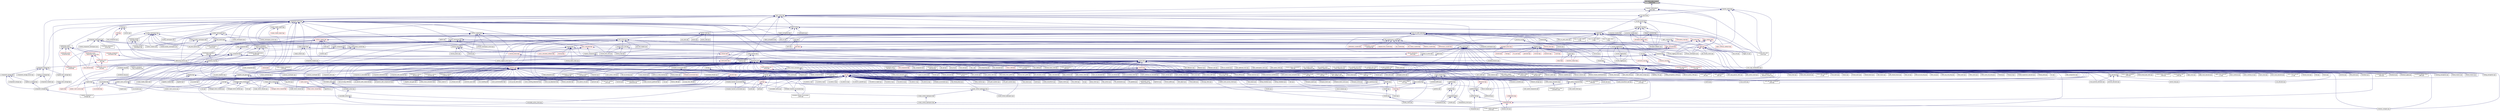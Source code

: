 digraph "per_action_data_counter_registry.hpp"
{
  edge [fontname="Helvetica",fontsize="10",labelfontname="Helvetica",labelfontsize="10"];
  node [fontname="Helvetica",fontsize="10",shape=record];
  Node16 [label="per_action_data_counter\l_registry.hpp",height=0.2,width=0.4,color="black", fillcolor="grey75", style="filled", fontcolor="black"];
  Node16 -> Node17 [dir="back",color="midnightblue",fontsize="10",style="solid",fontname="Helvetica"];
  Node17 [label="basic_action.hpp",height=0.2,width=0.4,color="black", fillcolor="white", style="filled",URL="$d1/d7e/basic__action_8hpp.html"];
  Node17 -> Node18 [dir="back",color="midnightblue",fontsize="10",style="solid",fontname="Helvetica"];
  Node18 [label="component_storage.hpp",height=0.2,width=0.4,color="black", fillcolor="white", style="filled",URL="$d6/d36/components_2component__storage_2server_2component__storage_8hpp.html"];
  Node18 -> Node19 [dir="back",color="midnightblue",fontsize="10",style="solid",fontname="Helvetica"];
  Node19 [label="component_storage.hpp",height=0.2,width=0.4,color="black", fillcolor="white", style="filled",URL="$d0/dd6/components_2component__storage_2component__storage_8hpp.html"];
  Node19 -> Node20 [dir="back",color="midnightblue",fontsize="10",style="solid",fontname="Helvetica"];
  Node20 [label="migrate_to_storage.hpp",height=0.2,width=0.4,color="black", fillcolor="white", style="filled",URL="$da/d18/migrate__to__storage_8hpp.html"];
  Node20 -> Node21 [dir="back",color="midnightblue",fontsize="10",style="solid",fontname="Helvetica"];
  Node21 [label="component_storage.hpp",height=0.2,width=0.4,color="black", fillcolor="white", style="filled",URL="$d4/dfe/include_2component__storage_8hpp.html"];
  Node21 -> Node22 [dir="back",color="midnightblue",fontsize="10",style="solid",fontname="Helvetica"];
  Node22 [label="migrate_component_to\l_storage.cpp",height=0.2,width=0.4,color="black", fillcolor="white", style="filled",URL="$dd/d02/migrate__component__to__storage_8cpp.html"];
  Node19 -> Node21 [dir="back",color="midnightblue",fontsize="10",style="solid",fontname="Helvetica"];
  Node19 -> Node23 [dir="back",color="midnightblue",fontsize="10",style="solid",fontname="Helvetica"];
  Node23 [label="component_storage.cpp",height=0.2,width=0.4,color="black", fillcolor="white", style="filled",URL="$d4/ddf/component__storage_8cpp.html"];
  Node18 -> Node24 [dir="back",color="midnightblue",fontsize="10",style="solid",fontname="Helvetica"];
  Node24 [label="migrate_from_storage.hpp",height=0.2,width=0.4,color="black", fillcolor="white", style="filled",URL="$d3/d9f/server_2migrate__from__storage_8hpp.html"];
  Node24 -> Node25 [dir="back",color="midnightblue",fontsize="10",style="solid",fontname="Helvetica"];
  Node25 [label="migrate_from_storage.hpp",height=0.2,width=0.4,color="black", fillcolor="white", style="filled",URL="$db/d0f/migrate__from__storage_8hpp.html"];
  Node25 -> Node21 [dir="back",color="midnightblue",fontsize="10",style="solid",fontname="Helvetica"];
  Node18 -> Node26 [dir="back",color="midnightblue",fontsize="10",style="solid",fontname="Helvetica"];
  Node26 [label="migrate_to_storage.hpp",height=0.2,width=0.4,color="black", fillcolor="white", style="filled",URL="$d4/d4c/server_2migrate__to__storage_8hpp.html"];
  Node26 -> Node20 [dir="back",color="midnightblue",fontsize="10",style="solid",fontname="Helvetica"];
  Node26 -> Node27 [dir="back",color="midnightblue",fontsize="10",style="solid",fontname="Helvetica"];
  Node27 [label="component_module.cpp",height=0.2,width=0.4,color="black", fillcolor="white", style="filled",URL="$de/dc1/component__storage_2component__module_8cpp.html"];
  Node18 -> Node28 [dir="back",color="midnightblue",fontsize="10",style="solid",fontname="Helvetica"];
  Node28 [label="component_storage_server.cpp",height=0.2,width=0.4,color="black", fillcolor="white", style="filled",URL="$d4/dcb/component__storage__server_8cpp.html"];
  Node17 -> Node29 [dir="back",color="midnightblue",fontsize="10",style="solid",fontname="Helvetica"];
  Node29 [label="partition_unordered\l_map_component.hpp",height=0.2,width=0.4,color="black", fillcolor="white", style="filled",URL="$d8/df3/partition__unordered__map__component_8hpp.html"];
  Node29 -> Node30 [dir="back",color="midnightblue",fontsize="10",style="solid",fontname="Helvetica"];
  Node30 [label="unordered_map.hpp",height=0.2,width=0.4,color="black", fillcolor="white", style="filled",URL="$d9/ddf/hpx_2components_2containers_2unordered_2unordered__map_8hpp.html"];
  Node30 -> Node18 [dir="back",color="midnightblue",fontsize="10",style="solid",fontname="Helvetica"];
  Node30 -> Node31 [dir="back",color="midnightblue",fontsize="10",style="solid",fontname="Helvetica"];
  Node31 [label="unordered_map.hpp",height=0.2,width=0.4,color="black", fillcolor="white", style="filled",URL="$d6/d06/hpx_2include_2unordered__map_8hpp.html"];
  Node31 -> Node32 [dir="back",color="midnightblue",fontsize="10",style="solid",fontname="Helvetica"];
  Node32 [label="unordered_map.cpp",height=0.2,width=0.4,color="black", fillcolor="white", style="filled",URL="$d1/d75/unordered__map_8cpp.html"];
  Node30 -> Node33 [dir="back",color="midnightblue",fontsize="10",style="solid",fontname="Helvetica"];
  Node33 [label="partition_unordered\l_map_component.cpp",height=0.2,width=0.4,color="black", fillcolor="white", style="filled",URL="$d5/d34/partition__unordered__map__component_8cpp.html"];
  Node29 -> Node34 [dir="back",color="midnightblue",fontsize="10",style="solid",fontname="Helvetica"];
  Node34 [label="unordered_map_segmented\l_iterator.hpp",height=0.2,width=0.4,color="black", fillcolor="white", style="filled",URL="$dc/dfd/unordered__map__segmented__iterator_8hpp.html"];
  Node34 -> Node30 [dir="back",color="midnightblue",fontsize="10",style="solid",fontname="Helvetica"];
  Node29 -> Node33 [dir="back",color="midnightblue",fontsize="10",style="solid",fontname="Helvetica"];
  Node17 -> Node35 [dir="back",color="midnightblue",fontsize="10",style="solid",fontname="Helvetica"];
  Node35 [label="base_lco.hpp",height=0.2,width=0.4,color="black", fillcolor="white", style="filled",URL="$de/daa/base__lco_8hpp.html"];
  Node35 -> Node36 [dir="back",color="midnightblue",fontsize="10",style="solid",fontname="Helvetica"];
  Node36 [label="lcos.hpp",height=0.2,width=0.4,color="black", fillcolor="white", style="filled",URL="$d5/deb/lcos_8hpp.html"];
  Node36 -> Node37 [dir="back",color="midnightblue",fontsize="10",style="solid",fontname="Helvetica"];
  Node37 [label="allgather_and_gate.cpp",height=0.2,width=0.4,color="black", fillcolor="white", style="filled",URL="$d1/d56/allgather__and__gate_8cpp.html"];
  Node36 -> Node38 [dir="back",color="midnightblue",fontsize="10",style="solid",fontname="Helvetica"];
  Node38 [label="apex_balance.cpp",height=0.2,width=0.4,color="black", fillcolor="white", style="filled",URL="$d4/d8e/apex__balance_8cpp.html"];
  Node36 -> Node39 [dir="back",color="midnightblue",fontsize="10",style="solid",fontname="Helvetica"];
  Node39 [label="apex_policy_engine\l_active_thread_count.cpp",height=0.2,width=0.4,color="black", fillcolor="white", style="filled",URL="$d5/d01/apex__policy__engine__active__thread__count_8cpp.html"];
  Node36 -> Node40 [dir="back",color="midnightblue",fontsize="10",style="solid",fontname="Helvetica"];
  Node40 [label="apex_policy_engine\l_events.cpp",height=0.2,width=0.4,color="black", fillcolor="white", style="filled",URL="$df/d0f/apex__policy__engine__events_8cpp.html"];
  Node36 -> Node41 [dir="back",color="midnightblue",fontsize="10",style="solid",fontname="Helvetica"];
  Node41 [label="apex_policy_engine\l_periodic.cpp",height=0.2,width=0.4,color="black", fillcolor="white", style="filled",URL="$d5/d7b/apex__policy__engine__periodic_8cpp.html"];
  Node36 -> Node42 [dir="back",color="midnightblue",fontsize="10",style="solid",fontname="Helvetica"];
  Node42 [label="heartbeat.cpp",height=0.2,width=0.4,color="black", fillcolor="white", style="filled",URL="$d8/d98/heartbeat_8cpp.html"];
  Node36 -> Node43 [dir="back",color="midnightblue",fontsize="10",style="solid",fontname="Helvetica"];
  Node43 [label="hello_world_component.hpp",height=0.2,width=0.4,color="black", fillcolor="white", style="filled",URL="$df/df0/hello__world__component_8hpp.html"];
  Node43 -> Node44 [dir="back",color="midnightblue",fontsize="10",style="solid",fontname="Helvetica"];
  Node44 [label="hello_world_client.cpp",height=0.2,width=0.4,color="black", fillcolor="white", style="filled",URL="$d5/da6/hello__world__client_8cpp.html"];
  Node43 -> Node45 [dir="back",color="midnightblue",fontsize="10",style="solid",fontname="Helvetica"];
  Node45 [label="hello_world_component.cpp",height=0.2,width=0.4,color="black", fillcolor="white", style="filled",URL="$d8/daa/hello__world__component_8cpp.html"];
  Node36 -> Node46 [dir="back",color="midnightblue",fontsize="10",style="solid",fontname="Helvetica"];
  Node46 [label="row.hpp",height=0.2,width=0.4,color="black", fillcolor="white", style="filled",URL="$dc/d69/row_8hpp.html"];
  Node46 -> Node47 [dir="back",color="midnightblue",fontsize="10",style="solid",fontname="Helvetica"];
  Node47 [label="grid.hpp",height=0.2,width=0.4,color="red", fillcolor="white", style="filled",URL="$dc/d8a/grid_8hpp.html"];
  Node47 -> Node48 [dir="back",color="midnightblue",fontsize="10",style="solid",fontname="Helvetica"];
  Node48 [label="jacobi.cpp",height=0.2,width=0.4,color="black", fillcolor="white", style="filled",URL="$d2/d27/jacobi_8cpp.html"];
  Node47 -> Node49 [dir="back",color="midnightblue",fontsize="10",style="solid",fontname="Helvetica"];
  Node49 [label="solver.hpp",height=0.2,width=0.4,color="red", fillcolor="white", style="filled",URL="$db/d9a/server_2solver_8hpp.html"];
  Node49 -> Node51 [dir="back",color="midnightblue",fontsize="10",style="solid",fontname="Helvetica"];
  Node51 [label="solver.cpp",height=0.2,width=0.4,color="black", fillcolor="white", style="filled",URL="$d6/d94/solver_8cpp.html"];
  Node47 -> Node52 [dir="back",color="midnightblue",fontsize="10",style="solid",fontname="Helvetica"];
  Node52 [label="grid.cpp",height=0.2,width=0.4,color="black", fillcolor="white", style="filled",URL="$d6/d1b/jacobi__component_2grid_8cpp.html"];
  Node46 -> Node53 [dir="back",color="midnightblue",fontsize="10",style="solid",fontname="Helvetica"];
  Node53 [label="stencil_iterator.hpp",height=0.2,width=0.4,color="black", fillcolor="white", style="filled",URL="$dc/d5c/server_2stencil__iterator_8hpp.html"];
  Node53 -> Node49 [dir="back",color="midnightblue",fontsize="10",style="solid",fontname="Helvetica"];
  Node53 -> Node54 [dir="back",color="midnightblue",fontsize="10",style="solid",fontname="Helvetica"];
  Node54 [label="stencil_iterator.cpp",height=0.2,width=0.4,color="black", fillcolor="white", style="filled",URL="$d6/de1/server_2stencil__iterator_8cpp.html"];
  Node53 -> Node55 [dir="back",color="midnightblue",fontsize="10",style="solid",fontname="Helvetica"];
  Node55 [label="stencil_iterator.cpp",height=0.2,width=0.4,color="black", fillcolor="white", style="filled",URL="$d7/d71/stencil__iterator_8cpp.html"];
  Node46 -> Node52 [dir="back",color="midnightblue",fontsize="10",style="solid",fontname="Helvetica"];
  Node36 -> Node56 [dir="back",color="midnightblue",fontsize="10",style="solid",fontname="Helvetica"];
  Node56 [label="stencil_iterator.hpp",height=0.2,width=0.4,color="black", fillcolor="white", style="filled",URL="$d4/dc8/stencil__iterator_8hpp.html"];
  Node56 -> Node49 [dir="back",color="midnightblue",fontsize="10",style="solid",fontname="Helvetica"];
  Node56 -> Node53 [dir="back",color="midnightblue",fontsize="10",style="solid",fontname="Helvetica"];
  Node56 -> Node55 [dir="back",color="midnightblue",fontsize="10",style="solid",fontname="Helvetica"];
  Node36 -> Node53 [dir="back",color="midnightblue",fontsize="10",style="solid",fontname="Helvetica"];
  Node36 -> Node57 [dir="back",color="midnightblue",fontsize="10",style="solid",fontname="Helvetica"];
  Node57 [label="jacobi_hpx.cpp",height=0.2,width=0.4,color="black", fillcolor="white", style="filled",URL="$d8/d72/jacobi__hpx_8cpp.html"];
  Node36 -> Node58 [dir="back",color="midnightblue",fontsize="10",style="solid",fontname="Helvetica"];
  Node58 [label="jacobi_nonuniform_hpx.cpp",height=0.2,width=0.4,color="black", fillcolor="white", style="filled",URL="$de/d56/jacobi__nonuniform__hpx_8cpp.html"];
  Node36 -> Node59 [dir="back",color="midnightblue",fontsize="10",style="solid",fontname="Helvetica"];
  Node59 [label="enumerate_threads.cpp",height=0.2,width=0.4,color="black", fillcolor="white", style="filled",URL="$d3/dd4/enumerate__threads_8cpp.html"];
  Node36 -> Node60 [dir="back",color="midnightblue",fontsize="10",style="solid",fontname="Helvetica"];
  Node60 [label="fibonacci_await.cpp",height=0.2,width=0.4,color="black", fillcolor="white", style="filled",URL="$dc/d1c/fibonacci__await_8cpp.html"];
  Node36 -> Node61 [dir="back",color="midnightblue",fontsize="10",style="solid",fontname="Helvetica"];
  Node61 [label="fibonacci_dataflow.cpp",height=0.2,width=0.4,color="black", fillcolor="white", style="filled",URL="$df/d3d/fibonacci__dataflow_8cpp.html"];
  Node36 -> Node62 [dir="back",color="midnightblue",fontsize="10",style="solid",fontname="Helvetica"];
  Node62 [label="fibonacci_futures.cpp",height=0.2,width=0.4,color="black", fillcolor="white", style="filled",URL="$d6/de3/fibonacci__futures_8cpp.html"];
  Node36 -> Node63 [dir="back",color="midnightblue",fontsize="10",style="solid",fontname="Helvetica"];
  Node63 [label="fibonacci_futures_distributed.cpp",height=0.2,width=0.4,color="black", fillcolor="white", style="filled",URL="$d1/dc9/fibonacci__futures__distributed_8cpp.html"];
  Node36 -> Node64 [dir="back",color="midnightblue",fontsize="10",style="solid",fontname="Helvetica"];
  Node64 [label="fractals.cpp",height=0.2,width=0.4,color="black", fillcolor="white", style="filled",URL="$d8/d58/fractals_8cpp.html"];
  Node36 -> Node65 [dir="back",color="midnightblue",fontsize="10",style="solid",fontname="Helvetica"];
  Node65 [label="fractals_executor.cpp",height=0.2,width=0.4,color="black", fillcolor="white", style="filled",URL="$d9/da9/fractals__executor_8cpp.html"];
  Node36 -> Node66 [dir="back",color="midnightblue",fontsize="10",style="solid",fontname="Helvetica"];
  Node66 [label="fractals_struct.cpp",height=0.2,width=0.4,color="black", fillcolor="white", style="filled",URL="$d8/d2f/fractals__struct_8cpp.html"];
  Node36 -> Node67 [dir="back",color="midnightblue",fontsize="10",style="solid",fontname="Helvetica"];
  Node67 [label="hello_world.cpp",height=0.2,width=0.4,color="black", fillcolor="white", style="filled",URL="$d0/d67/hello__world_8cpp.html"];
  Node36 -> Node68 [dir="back",color="midnightblue",fontsize="10",style="solid",fontname="Helvetica"];
  Node68 [label="latch_local.cpp",height=0.2,width=0.4,color="black", fillcolor="white", style="filled",URL="$dd/dd3/latch__local_8cpp.html"];
  Node36 -> Node69 [dir="back",color="midnightblue",fontsize="10",style="solid",fontname="Helvetica"];
  Node69 [label="latch_remote.cpp",height=0.2,width=0.4,color="black", fillcolor="white", style="filled",URL="$df/d59/latch__remote_8cpp.html"];
  Node36 -> Node70 [dir="back",color="midnightblue",fontsize="10",style="solid",fontname="Helvetica"];
  Node70 [label="local_channel.cpp",height=0.2,width=0.4,color="black", fillcolor="white", style="filled",URL="$d0/d3e/local__channel_8cpp.html"];
  Node36 -> Node71 [dir="back",color="midnightblue",fontsize="10",style="solid",fontname="Helvetica"];
  Node71 [label="pingpong.cpp",height=0.2,width=0.4,color="black", fillcolor="white", style="filled",URL="$dd/d4d/pingpong_8cpp.html"];
  Node36 -> Node72 [dir="back",color="midnightblue",fontsize="10",style="solid",fontname="Helvetica"];
  Node72 [label="shared_mutex.cpp",height=0.2,width=0.4,color="black", fillcolor="white", style="filled",URL="$da/d0b/shared__mutex_8cpp.html"];
  Node36 -> Node73 [dir="back",color="midnightblue",fontsize="10",style="solid",fontname="Helvetica"];
  Node73 [label="wait_composition.cpp",height=0.2,width=0.4,color="black", fillcolor="white", style="filled",URL="$d6/d13/wait__composition_8cpp.html"];
  Node36 -> Node74 [dir="back",color="midnightblue",fontsize="10",style="solid",fontname="Helvetica"];
  Node74 [label="sheneos_compare.cpp",height=0.2,width=0.4,color="black", fillcolor="white", style="filled",URL="$dc/d11/sheneos__compare_8cpp.html"];
  Node36 -> Node75 [dir="back",color="midnightblue",fontsize="10",style="solid",fontname="Helvetica"];
  Node75 [label="spell_check_file.cpp",height=0.2,width=0.4,color="black", fillcolor="white", style="filled",URL="$df/df7/spell__check__file_8cpp.html"];
  Node36 -> Node76 [dir="back",color="midnightblue",fontsize="10",style="solid",fontname="Helvetica"];
  Node76 [label="spell_check_simple.cpp",height=0.2,width=0.4,color="black", fillcolor="white", style="filled",URL="$dd/d54/spell__check__simple_8cpp.html"];
  Node36 -> Node77 [dir="back",color="midnightblue",fontsize="10",style="solid",fontname="Helvetica"];
  Node77 [label="simple_central_tuplespace\l_client.cpp",height=0.2,width=0.4,color="black", fillcolor="white", style="filled",URL="$d1/d7b/simple__central__tuplespace__client_8cpp.html"];
  Node36 -> Node78 [dir="back",color="midnightblue",fontsize="10",style="solid",fontname="Helvetica"];
  Node78 [label="hpx.hpp",height=0.2,width=0.4,color="red", fillcolor="white", style="filled",URL="$d0/daa/hpx_8hpp.html"];
  Node78 -> Node79 [dir="back",color="midnightblue",fontsize="10",style="solid",fontname="Helvetica"];
  Node79 [label="1d_stencil_1.cpp",height=0.2,width=0.4,color="black", fillcolor="white", style="filled",URL="$d2/db1/1d__stencil__1_8cpp.html"];
  Node78 -> Node80 [dir="back",color="midnightblue",fontsize="10",style="solid",fontname="Helvetica"];
  Node80 [label="1d_stencil_2.cpp",height=0.2,width=0.4,color="black", fillcolor="white", style="filled",URL="$d3/dd1/1d__stencil__2_8cpp.html"];
  Node78 -> Node81 [dir="back",color="midnightblue",fontsize="10",style="solid",fontname="Helvetica"];
  Node81 [label="1d_stencil_3.cpp",height=0.2,width=0.4,color="black", fillcolor="white", style="filled",URL="$db/d19/1d__stencil__3_8cpp.html"];
  Node78 -> Node82 [dir="back",color="midnightblue",fontsize="10",style="solid",fontname="Helvetica"];
  Node82 [label="1d_stencil_4.cpp",height=0.2,width=0.4,color="black", fillcolor="white", style="filled",URL="$d1/d7d/1d__stencil__4_8cpp.html"];
  Node78 -> Node83 [dir="back",color="midnightblue",fontsize="10",style="solid",fontname="Helvetica"];
  Node83 [label="1d_stencil_4_parallel.cpp",height=0.2,width=0.4,color="black", fillcolor="white", style="filled",URL="$d6/d05/1d__stencil__4__parallel_8cpp.html"];
  Node78 -> Node84 [dir="back",color="midnightblue",fontsize="10",style="solid",fontname="Helvetica"];
  Node84 [label="1d_stencil_4_repart.cpp",height=0.2,width=0.4,color="black", fillcolor="white", style="filled",URL="$d0/d6b/1d__stencil__4__repart_8cpp.html"];
  Node78 -> Node85 [dir="back",color="midnightblue",fontsize="10",style="solid",fontname="Helvetica"];
  Node85 [label="1d_stencil_4_throttle.cpp",height=0.2,width=0.4,color="black", fillcolor="white", style="filled",URL="$d6/de5/1d__stencil__4__throttle_8cpp.html"];
  Node78 -> Node86 [dir="back",color="midnightblue",fontsize="10",style="solid",fontname="Helvetica"];
  Node86 [label="1d_stencil_5.cpp",height=0.2,width=0.4,color="black", fillcolor="white", style="filled",URL="$d7/d2a/1d__stencil__5_8cpp.html"];
  Node78 -> Node87 [dir="back",color="midnightblue",fontsize="10",style="solid",fontname="Helvetica"];
  Node87 [label="1d_stencil_6.cpp",height=0.2,width=0.4,color="black", fillcolor="white", style="filled",URL="$db/de7/1d__stencil__6_8cpp.html"];
  Node78 -> Node88 [dir="back",color="midnightblue",fontsize="10",style="solid",fontname="Helvetica"];
  Node88 [label="1d_stencil_7.cpp",height=0.2,width=0.4,color="black", fillcolor="white", style="filled",URL="$d4/d5a/1d__stencil__7_8cpp.html"];
  Node78 -> Node89 [dir="back",color="midnightblue",fontsize="10",style="solid",fontname="Helvetica"];
  Node89 [label="1d_stencil_8.cpp",height=0.2,width=0.4,color="black", fillcolor="white", style="filled",URL="$df/de0/1d__stencil__8_8cpp.html"];
  Node78 -> Node90 [dir="back",color="midnightblue",fontsize="10",style="solid",fontname="Helvetica"];
  Node90 [label="accumulator.cpp",height=0.2,width=0.4,color="black", fillcolor="white", style="filled",URL="$d1/d81/accumulator_8cpp.html"];
  Node78 -> Node91 [dir="back",color="midnightblue",fontsize="10",style="solid",fontname="Helvetica"];
  Node91 [label="accumulator.hpp",height=0.2,width=0.4,color="black", fillcolor="white", style="filled",URL="$d4/d9d/server_2accumulator_8hpp.html"];
  Node91 -> Node90 [dir="back",color="midnightblue",fontsize="10",style="solid",fontname="Helvetica"];
  Node91 -> Node92 [dir="back",color="midnightblue",fontsize="10",style="solid",fontname="Helvetica"];
  Node92 [label="accumulator.hpp",height=0.2,width=0.4,color="red", fillcolor="white", style="filled",URL="$d8/d5e/accumulator_8hpp.html"];
  Node78 -> Node94 [dir="back",color="midnightblue",fontsize="10",style="solid",fontname="Helvetica"];
  Node94 [label="template_function_accumulator.hpp",height=0.2,width=0.4,color="black", fillcolor="white", style="filled",URL="$d7/da6/server_2template__function__accumulator_8hpp.html"];
  Node94 -> Node95 [dir="back",color="midnightblue",fontsize="10",style="solid",fontname="Helvetica"];
  Node95 [label="template_function_accumulator.cpp",height=0.2,width=0.4,color="black", fillcolor="white", style="filled",URL="$d5/d02/template__function__accumulator_8cpp.html"];
  Node94 -> Node96 [dir="back",color="midnightblue",fontsize="10",style="solid",fontname="Helvetica"];
  Node96 [label="template_function_accumulator.hpp",height=0.2,width=0.4,color="black", fillcolor="white", style="filled",URL="$d3/de9/template__function__accumulator_8hpp.html"];
  Node96 -> Node97 [dir="back",color="midnightblue",fontsize="10",style="solid",fontname="Helvetica"];
  Node97 [label="template_function_accumulator\l_client.cpp",height=0.2,width=0.4,color="black", fillcolor="white", style="filled",URL="$d0/dc6/template__function__accumulator__client_8cpp.html"];
  Node78 -> Node98 [dir="back",color="midnightblue",fontsize="10",style="solid",fontname="Helvetica"];
  Node98 [label="template_accumulator.cpp",height=0.2,width=0.4,color="black", fillcolor="white", style="filled",URL="$d0/d4a/template__accumulator_8cpp.html"];
  Node78 -> Node95 [dir="back",color="midnightblue",fontsize="10",style="solid",fontname="Helvetica"];
  Node78 -> Node96 [dir="back",color="midnightblue",fontsize="10",style="solid",fontname="Helvetica"];
  Node78 -> Node99 [dir="back",color="midnightblue",fontsize="10",style="solid",fontname="Helvetica"];
  Node99 [label="allgather_module.cpp",height=0.2,width=0.4,color="black", fillcolor="white", style="filled",URL="$df/de4/allgather__module_8cpp.html"];
  Node78 -> Node100 [dir="back",color="midnightblue",fontsize="10",style="solid",fontname="Helvetica"];
  Node100 [label="allgather.cpp",height=0.2,width=0.4,color="black", fillcolor="white", style="filled",URL="$d7/d06/allgather_8cpp.html"];
  Node78 -> Node37 [dir="back",color="midnightblue",fontsize="10",style="solid",fontname="Helvetica"];
  Node78 -> Node101 [dir="back",color="midnightblue",fontsize="10",style="solid",fontname="Helvetica"];
  Node101 [label="ag_client.cpp",height=0.2,width=0.4,color="black", fillcolor="white", style="filled",URL="$d4/d5d/ag__client_8cpp.html"];
  Node78 -> Node102 [dir="back",color="midnightblue",fontsize="10",style="solid",fontname="Helvetica"];
  Node102 [label="hpx_thread_phase.cpp",height=0.2,width=0.4,color="black", fillcolor="white", style="filled",URL="$d5/dca/hpx__thread__phase_8cpp.html"];
  Node78 -> Node103 [dir="back",color="midnightblue",fontsize="10",style="solid",fontname="Helvetica"];
  Node103 [label="os_thread_num.cpp",height=0.2,width=0.4,color="black", fillcolor="white", style="filled",URL="$d2/dfb/os__thread__num_8cpp.html"];
  Node78 -> Node104 [dir="back",color="midnightblue",fontsize="10",style="solid",fontname="Helvetica"];
  Node104 [label="cancelable_action.cpp",height=0.2,width=0.4,color="black", fillcolor="white", style="filled",URL="$d5/d0c/cancelable__action_8cpp.html"];
  Node78 -> Node105 [dir="back",color="midnightblue",fontsize="10",style="solid",fontname="Helvetica"];
  Node105 [label="cancelable_action.hpp",height=0.2,width=0.4,color="black", fillcolor="white", style="filled",URL="$d5/d4d/server_2cancelable__action_8hpp.html"];
  Node105 -> Node104 [dir="back",color="midnightblue",fontsize="10",style="solid",fontname="Helvetica"];
  Node105 -> Node106 [dir="back",color="midnightblue",fontsize="10",style="solid",fontname="Helvetica"];
  Node106 [label="cancelable_action.hpp",height=0.2,width=0.4,color="black", fillcolor="white", style="filled",URL="$d0/da3/stubs_2cancelable__action_8hpp.html"];
  Node106 -> Node107 [dir="back",color="midnightblue",fontsize="10",style="solid",fontname="Helvetica"];
  Node107 [label="cancelable_action.hpp",height=0.2,width=0.4,color="black", fillcolor="white", style="filled",URL="$d6/d28/cancelable__action_8hpp.html"];
  Node107 -> Node108 [dir="back",color="midnightblue",fontsize="10",style="solid",fontname="Helvetica"];
  Node108 [label="cancelable_action_client.cpp",height=0.2,width=0.4,color="black", fillcolor="white", style="filled",URL="$d1/db8/cancelable__action__client_8cpp.html"];
  Node78 -> Node106 [dir="back",color="midnightblue",fontsize="10",style="solid",fontname="Helvetica"];
  Node78 -> Node108 [dir="back",color="midnightblue",fontsize="10",style="solid",fontname="Helvetica"];
  Node78 -> Node109 [dir="back",color="midnightblue",fontsize="10",style="solid",fontname="Helvetica"];
  Node109 [label="cublas_matmul.cpp",height=0.2,width=0.4,color="black", fillcolor="white", style="filled",URL="$dd/d84/cublas__matmul_8cpp.html"];
  Node78 -> Node110 [dir="back",color="midnightblue",fontsize="10",style="solid",fontname="Helvetica"];
  Node110 [label="win_perf_counters.cpp",height=0.2,width=0.4,color="black", fillcolor="white", style="filled",URL="$d8/d11/win__perf__counters_8cpp.html"];
  Node78 -> Node111 [dir="back",color="midnightblue",fontsize="10",style="solid",fontname="Helvetica"];
  Node111 [label="win_perf_counters.hpp",height=0.2,width=0.4,color="black", fillcolor="white", style="filled",URL="$d5/da7/win__perf__counters_8hpp.html"];
  Node78 -> Node43 [dir="back",color="midnightblue",fontsize="10",style="solid",fontname="Helvetica"];
  Node78 -> Node112 [dir="back",color="midnightblue",fontsize="10",style="solid",fontname="Helvetica"];
  Node112 [label="interpolate1d.cpp",height=0.2,width=0.4,color="black", fillcolor="white", style="filled",URL="$d0/d05/interpolate1d_8cpp.html"];
  Node78 -> Node113 [dir="back",color="midnightblue",fontsize="10",style="solid",fontname="Helvetica"];
  Node113 [label="partition.hpp",height=0.2,width=0.4,color="black", fillcolor="white", style="filled",URL="$d0/d7a/examples_2interpolate1d_2interpolate1d_2partition_8hpp.html"];
  Node113 -> Node112 [dir="back",color="midnightblue",fontsize="10",style="solid",fontname="Helvetica"];
  Node113 -> Node114 [dir="back",color="midnightblue",fontsize="10",style="solid",fontname="Helvetica"];
  Node114 [label="interpolate1d.hpp",height=0.2,width=0.4,color="black", fillcolor="white", style="filled",URL="$d4/dc7/interpolate1d_8hpp.html"];
  Node114 -> Node112 [dir="back",color="midnightblue",fontsize="10",style="solid",fontname="Helvetica"];
  Node114 -> Node115 [dir="back",color="midnightblue",fontsize="10",style="solid",fontname="Helvetica"];
  Node115 [label="interpolate1d_client.cpp",height=0.2,width=0.4,color="black", fillcolor="white", style="filled",URL="$d4/da6/interpolate1d__client_8cpp.html"];
  Node78 -> Node116 [dir="back",color="midnightblue",fontsize="10",style="solid",fontname="Helvetica"];
  Node116 [label="partition.hpp",height=0.2,width=0.4,color="black", fillcolor="white", style="filled",URL="$d0/dff/examples_2interpolate1d_2interpolate1d_2server_2partition_8hpp.html"];
  Node116 -> Node113 [dir="back",color="midnightblue",fontsize="10",style="solid",fontname="Helvetica"];
  Node116 -> Node117 [dir="back",color="midnightblue",fontsize="10",style="solid",fontname="Helvetica"];
  Node117 [label="partition.cpp",height=0.2,width=0.4,color="black", fillcolor="white", style="filled",URL="$d0/d4f/examples_2interpolate1d_2interpolate1d_2server_2partition_8cpp.html"];
  Node78 -> Node114 [dir="back",color="midnightblue",fontsize="10",style="solid",fontname="Helvetica"];
  Node78 -> Node118 [dir="back",color="midnightblue",fontsize="10",style="solid",fontname="Helvetica"];
  Node118 [label="read_values.cpp",height=0.2,width=0.4,color="black", fillcolor="white", style="filled",URL="$d0/d8c/interpolate1d_2interpolate1d_2read__values_8cpp.html"];
  Node78 -> Node117 [dir="back",color="midnightblue",fontsize="10",style="solid",fontname="Helvetica"];
  Node78 -> Node48 [dir="back",color="midnightblue",fontsize="10",style="solid",fontname="Helvetica"];
  Node78 -> Node52 [dir="back",color="midnightblue",fontsize="10",style="solid",fontname="Helvetica"];
  Node78 -> Node119 [dir="back",color="midnightblue",fontsize="10",style="solid",fontname="Helvetica"];
  Node119 [label="row.cpp",height=0.2,width=0.4,color="black", fillcolor="white", style="filled",URL="$d3/d86/server_2row_8cpp.html"];
  Node78 -> Node51 [dir="back",color="midnightblue",fontsize="10",style="solid",fontname="Helvetica"];
  Node78 -> Node54 [dir="back",color="midnightblue",fontsize="10",style="solid",fontname="Helvetica"];
  Node78 -> Node55 [dir="back",color="midnightblue",fontsize="10",style="solid",fontname="Helvetica"];
  Node78 -> Node120 [dir="back",color="midnightblue",fontsize="10",style="solid",fontname="Helvetica"];
  Node120 [label="jacobi.cpp",height=0.2,width=0.4,color="black", fillcolor="white", style="filled",URL="$d3/d44/smp_2jacobi_8cpp.html"];
  Node78 -> Node57 [dir="back",color="midnightblue",fontsize="10",style="solid",fontname="Helvetica"];
  Node78 -> Node121 [dir="back",color="midnightblue",fontsize="10",style="solid",fontname="Helvetica"];
  Node121 [label="jacobi_nonuniform.cpp",height=0.2,width=0.4,color="black", fillcolor="white", style="filled",URL="$dd/ddc/jacobi__nonuniform_8cpp.html"];
  Node78 -> Node58 [dir="back",color="midnightblue",fontsize="10",style="solid",fontname="Helvetica"];
  Node78 -> Node122 [dir="back",color="midnightblue",fontsize="10",style="solid",fontname="Helvetica"];
  Node122 [label="nqueen.cpp",height=0.2,width=0.4,color="black", fillcolor="white", style="filled",URL="$db/dca/nqueen_8cpp.html"];
  Node78 -> Node123 [dir="back",color="midnightblue",fontsize="10",style="solid",fontname="Helvetica"];
  Node123 [label="nqueen.hpp",height=0.2,width=0.4,color="black", fillcolor="white", style="filled",URL="$de/d58/server_2nqueen_8hpp.html"];
  Node123 -> Node122 [dir="back",color="midnightblue",fontsize="10",style="solid",fontname="Helvetica"];
  Node123 -> Node124 [dir="back",color="midnightblue",fontsize="10",style="solid",fontname="Helvetica"];
  Node124 [label="nqueen.hpp",height=0.2,width=0.4,color="red", fillcolor="white", style="filled",URL="$da/dfd/stubs_2nqueen_8hpp.html"];
  Node78 -> Node126 [dir="back",color="midnightblue",fontsize="10",style="solid",fontname="Helvetica"];
  Node126 [label="nqueen_client.cpp",height=0.2,width=0.4,color="black", fillcolor="white", style="filled",URL="$d3/d5e/nqueen__client_8cpp.html"];
  Node78 -> Node127 [dir="back",color="midnightblue",fontsize="10",style="solid",fontname="Helvetica"];
  Node127 [label="sine.cpp",height=0.2,width=0.4,color="black", fillcolor="white", style="filled",URL="$d3/d0d/server_2sine_8cpp.html"];
  Node78 -> Node128 [dir="back",color="midnightblue",fontsize="10",style="solid",fontname="Helvetica"];
  Node128 [label="sine.hpp",height=0.2,width=0.4,color="black", fillcolor="white", style="filled",URL="$d8/dac/sine_8hpp.html"];
  Node128 -> Node127 [dir="back",color="midnightblue",fontsize="10",style="solid",fontname="Helvetica"];
  Node128 -> Node129 [dir="back",color="midnightblue",fontsize="10",style="solid",fontname="Helvetica"];
  Node129 [label="sine.cpp",height=0.2,width=0.4,color="black", fillcolor="white", style="filled",URL="$d5/dd8/sine_8cpp.html"];
  Node78 -> Node129 [dir="back",color="midnightblue",fontsize="10",style="solid",fontname="Helvetica"];
  Node78 -> Node130 [dir="back",color="midnightblue",fontsize="10",style="solid",fontname="Helvetica"];
  Node130 [label="sine_client.cpp",height=0.2,width=0.4,color="black", fillcolor="white", style="filled",URL="$db/d62/sine__client_8cpp.html"];
  Node78 -> Node131 [dir="back",color="midnightblue",fontsize="10",style="solid",fontname="Helvetica"];
  Node131 [label="qt.cpp",height=0.2,width=0.4,color="black", fillcolor="white", style="filled",URL="$df/d90/qt_8cpp.html"];
  Node78 -> Node132 [dir="back",color="midnightblue",fontsize="10",style="solid",fontname="Helvetica"];
  Node132 [label="queue_client.cpp",height=0.2,width=0.4,color="black", fillcolor="white", style="filled",URL="$d7/d96/queue__client_8cpp.html"];
  Node78 -> Node133 [dir="back",color="midnightblue",fontsize="10",style="solid",fontname="Helvetica"];
  Node133 [label="customize_async.cpp",height=0.2,width=0.4,color="black", fillcolor="white", style="filled",URL="$d0/d82/customize__async_8cpp.html"];
  Node78 -> Node134 [dir="back",color="midnightblue",fontsize="10",style="solid",fontname="Helvetica"];
  Node134 [label="data_actions.cpp",height=0.2,width=0.4,color="black", fillcolor="white", style="filled",URL="$dc/d68/data__actions_8cpp.html"];
  Node78 -> Node135 [dir="back",color="midnightblue",fontsize="10",style="solid",fontname="Helvetica"];
  Node135 [label="error_handling.cpp",height=0.2,width=0.4,color="black", fillcolor="white", style="filled",URL="$d9/d96/error__handling_8cpp.html"];
  Node78 -> Node136 [dir="back",color="midnightblue",fontsize="10",style="solid",fontname="Helvetica"];
  Node136 [label="event_synchronization.cpp",height=0.2,width=0.4,color="black", fillcolor="white", style="filled",URL="$d0/d35/event__synchronization_8cpp.html"];
  Node78 -> Node137 [dir="back",color="midnightblue",fontsize="10",style="solid",fontname="Helvetica"];
  Node137 [label="factorial.cpp",height=0.2,width=0.4,color="black", fillcolor="white", style="filled",URL="$d9/d00/factorial_8cpp.html"];
  Node78 -> Node138 [dir="back",color="midnightblue",fontsize="10",style="solid",fontname="Helvetica"];
  Node138 [label="file_serialization.cpp",height=0.2,width=0.4,color="black", fillcolor="white", style="filled",URL="$de/d58/file__serialization_8cpp.html"];
  Node78 -> Node139 [dir="back",color="midnightblue",fontsize="10",style="solid",fontname="Helvetica"];
  Node139 [label="init_globally.cpp",height=0.2,width=0.4,color="black", fillcolor="white", style="filled",URL="$d6/dad/init__globally_8cpp.html"];
  Node78 -> Node140 [dir="back",color="midnightblue",fontsize="10",style="solid",fontname="Helvetica"];
  Node140 [label="interest_calculator.cpp",height=0.2,width=0.4,color="black", fillcolor="white", style="filled",URL="$d2/d86/interest__calculator_8cpp.html"];
  Node78 -> Node141 [dir="back",color="midnightblue",fontsize="10",style="solid",fontname="Helvetica"];
  Node141 [label="non_atomic_rma.cpp",height=0.2,width=0.4,color="black", fillcolor="white", style="filled",URL="$d7/d8b/non__atomic__rma_8cpp.html"];
  Node78 -> Node142 [dir="back",color="midnightblue",fontsize="10",style="solid",fontname="Helvetica"];
  Node142 [label="partitioned_vector\l_spmd_foreach.cpp",height=0.2,width=0.4,color="black", fillcolor="white", style="filled",URL="$db/d7c/partitioned__vector__spmd__foreach_8cpp.html"];
  Node78 -> Node143 [dir="back",color="midnightblue",fontsize="10",style="solid",fontname="Helvetica"];
  Node143 [label="pipeline1.cpp",height=0.2,width=0.4,color="black", fillcolor="white", style="filled",URL="$d5/d77/pipeline1_8cpp.html"];
  Node78 -> Node144 [dir="back",color="midnightblue",fontsize="10",style="solid",fontname="Helvetica"];
  Node144 [label="quicksort.cpp",height=0.2,width=0.4,color="black", fillcolor="white", style="filled",URL="$d3/d1e/quicksort_8cpp.html"];
  Node78 -> Node145 [dir="back",color="midnightblue",fontsize="10",style="solid",fontname="Helvetica"];
  Node145 [label="receive_buffer.cpp",height=0.2,width=0.4,color="black", fillcolor="white", style="filled",URL="$d7/d10/receive__buffer_8cpp.html"];
  Node78 -> Node146 [dir="back",color="midnightblue",fontsize="10",style="solid",fontname="Helvetica"];
  Node146 [label="safe_object.cpp",height=0.2,width=0.4,color="black", fillcolor="white", style="filled",URL="$dd/d52/safe__object_8cpp.html"];
  Node78 -> Node147 [dir="back",color="midnightblue",fontsize="10",style="solid",fontname="Helvetica"];
  Node147 [label="sort_by_key_demo.cpp",height=0.2,width=0.4,color="black", fillcolor="white", style="filled",URL="$da/d20/sort__by__key__demo_8cpp.html"];
  Node78 -> Node148 [dir="back",color="midnightblue",fontsize="10",style="solid",fontname="Helvetica"];
  Node148 [label="timed_wake.cpp",height=0.2,width=0.4,color="black", fillcolor="white", style="filled",URL="$d8/df9/timed__wake_8cpp.html"];
  Node78 -> Node149 [dir="back",color="midnightblue",fontsize="10",style="solid",fontname="Helvetica"];
  Node149 [label="vector_counting_dotproduct.cpp",height=0.2,width=0.4,color="black", fillcolor="white", style="filled",URL="$df/de9/vector__counting__dotproduct_8cpp.html"];
  Node78 -> Node150 [dir="back",color="midnightblue",fontsize="10",style="solid",fontname="Helvetica"];
  Node150 [label="vector_zip_dotproduct.cpp",height=0.2,width=0.4,color="black", fillcolor="white", style="filled",URL="$dc/d18/vector__zip__dotproduct_8cpp.html"];
  Node78 -> Node151 [dir="back",color="midnightblue",fontsize="10",style="solid",fontname="Helvetica"];
  Node151 [label="zerocopy_rdma.cpp",height=0.2,width=0.4,color="black", fillcolor="white", style="filled",URL="$d1/dad/zerocopy__rdma_8cpp.html"];
  Node78 -> Node152 [dir="back",color="midnightblue",fontsize="10",style="solid",fontname="Helvetica"];
  Node152 [label="random_mem_access.cpp",height=0.2,width=0.4,color="black", fillcolor="white", style="filled",URL="$d1/d51/random__mem__access_8cpp.html"];
  Node78 -> Node153 [dir="back",color="midnightblue",fontsize="10",style="solid",fontname="Helvetica"];
  Node153 [label="random_mem_access.hpp",height=0.2,width=0.4,color="black", fillcolor="white", style="filled",URL="$d0/d19/server_2random__mem__access_8hpp.html"];
  Node153 -> Node152 [dir="back",color="midnightblue",fontsize="10",style="solid",fontname="Helvetica"];
  Node153 -> Node154 [dir="back",color="midnightblue",fontsize="10",style="solid",fontname="Helvetica"];
  Node154 [label="random_mem_access.hpp",height=0.2,width=0.4,color="red", fillcolor="white", style="filled",URL="$d3/d32/stubs_2random__mem__access_8hpp.html"];
  Node78 -> Node156 [dir="back",color="midnightblue",fontsize="10",style="solid",fontname="Helvetica"];
  Node156 [label="random_mem_access_client.cpp",height=0.2,width=0.4,color="black", fillcolor="white", style="filled",URL="$df/d1b/random__mem__access__client_8cpp.html"];
  Node78 -> Node157 [dir="back",color="midnightblue",fontsize="10",style="solid",fontname="Helvetica"];
  Node157 [label="oversubscribing_resource\l_partitioner.cpp",height=0.2,width=0.4,color="black", fillcolor="white", style="filled",URL="$dd/dee/oversubscribing__resource__partitioner_8cpp.html"];
  Node78 -> Node158 [dir="back",color="midnightblue",fontsize="10",style="solid",fontname="Helvetica"];
  Node158 [label="simple_resource_partitioner.cpp",height=0.2,width=0.4,color="black", fillcolor="white", style="filled",URL="$d5/df9/simple__resource__partitioner_8cpp.html"];
  Node78 -> Node159 [dir="back",color="midnightblue",fontsize="10",style="solid",fontname="Helvetica"];
  Node159 [label="dimension.hpp",height=0.2,width=0.4,color="red", fillcolor="white", style="filled",URL="$d6/d39/sheneos_2sheneos_2dimension_8hpp.html"];
  Node159 -> Node165 [dir="back",color="midnightblue",fontsize="10",style="solid",fontname="Helvetica"];
  Node165 [label="partition3d.hpp",height=0.2,width=0.4,color="black", fillcolor="white", style="filled",URL="$dd/dbf/server_2partition3d_8hpp.html"];
  Node165 -> Node166 [dir="back",color="midnightblue",fontsize="10",style="solid",fontname="Helvetica"];
  Node166 [label="partition3d.hpp",height=0.2,width=0.4,color="black", fillcolor="white", style="filled",URL="$d1/d50/partition3d_8hpp.html"];
  Node166 -> Node162 [dir="back",color="midnightblue",fontsize="10",style="solid",fontname="Helvetica"];
  Node162 [label="interpolator.cpp",height=0.2,width=0.4,color="black", fillcolor="white", style="filled",URL="$d5/d02/interpolator_8cpp.html"];
  Node166 -> Node167 [dir="back",color="midnightblue",fontsize="10",style="solid",fontname="Helvetica"];
  Node167 [label="interpolator.hpp",height=0.2,width=0.4,color="red", fillcolor="white", style="filled",URL="$dc/d3b/interpolator_8hpp.html"];
  Node167 -> Node162 [dir="back",color="midnightblue",fontsize="10",style="solid",fontname="Helvetica"];
  Node167 -> Node74 [dir="back",color="midnightblue",fontsize="10",style="solid",fontname="Helvetica"];
  Node167 -> Node169 [dir="back",color="midnightblue",fontsize="10",style="solid",fontname="Helvetica"];
  Node169 [label="sheneos_test.cpp",height=0.2,width=0.4,color="black", fillcolor="white", style="filled",URL="$d4/d6e/sheneos__test_8cpp.html"];
  Node165 -> Node164 [dir="back",color="midnightblue",fontsize="10",style="solid",fontname="Helvetica"];
  Node164 [label="partition3d.cpp",height=0.2,width=0.4,color="black", fillcolor="white", style="filled",URL="$de/d70/partition3d_8cpp.html"];
  Node78 -> Node162 [dir="back",color="midnightblue",fontsize="10",style="solid",fontname="Helvetica"];
  Node78 -> Node166 [dir="back",color="midnightblue",fontsize="10",style="solid",fontname="Helvetica"];
  Node78 -> Node165 [dir="back",color="midnightblue",fontsize="10",style="solid",fontname="Helvetica"];
  Node78 -> Node167 [dir="back",color="midnightblue",fontsize="10",style="solid",fontname="Helvetica"];
  Node78 -> Node170 [dir="back",color="midnightblue",fontsize="10",style="solid",fontname="Helvetica"];
  Node170 [label="configuration.hpp",height=0.2,width=0.4,color="red", fillcolor="white", style="filled",URL="$dc/d0a/configuration_8hpp.html"];
  Node170 -> Node167 [dir="back",color="midnightblue",fontsize="10",style="solid",fontname="Helvetica"];
  Node78 -> Node163 [dir="back",color="midnightblue",fontsize="10",style="solid",fontname="Helvetica"];
  Node163 [label="read_values.cpp",height=0.2,width=0.4,color="black", fillcolor="white", style="filled",URL="$d7/da4/sheneos_2sheneos_2read__values_8cpp.html"];
  Node78 -> Node164 [dir="back",color="midnightblue",fontsize="10",style="solid",fontname="Helvetica"];
  Node78 -> Node169 [dir="back",color="midnightblue",fontsize="10",style="solid",fontname="Helvetica"];
  Node78 -> Node172 [dir="back",color="midnightblue",fontsize="10",style="solid",fontname="Helvetica"];
  Node172 [label="startup_shutdown.cpp",height=0.2,width=0.4,color="black", fillcolor="white", style="filled",URL="$d3/dfc/server_2startup__shutdown_8cpp.html"];
  Node78 -> Node173 [dir="back",color="midnightblue",fontsize="10",style="solid",fontname="Helvetica"];
  Node173 [label="startup_shutdown.cpp",height=0.2,width=0.4,color="black", fillcolor="white", style="filled",URL="$d0/ddb/startup__shutdown_8cpp.html"];
  Node78 -> Node174 [dir="back",color="midnightblue",fontsize="10",style="solid",fontname="Helvetica"];
  Node174 [label="spin.cpp",height=0.2,width=0.4,color="black", fillcolor="white", style="filled",URL="$d7/df2/spin_8cpp.html"];
  Node78 -> Node175 [dir="back",color="midnightblue",fontsize="10",style="solid",fontname="Helvetica"];
  Node175 [label="throttle.cpp",height=0.2,width=0.4,color="black", fillcolor="white", style="filled",URL="$de/d56/server_2throttle_8cpp.html"];
  Node78 -> Node176 [dir="back",color="midnightblue",fontsize="10",style="solid",fontname="Helvetica"];
  Node176 [label="throttle.hpp",height=0.2,width=0.4,color="black", fillcolor="white", style="filled",URL="$db/dc9/server_2throttle_8hpp.html"];
  Node176 -> Node175 [dir="back",color="midnightblue",fontsize="10",style="solid",fontname="Helvetica"];
  Node176 -> Node177 [dir="back",color="midnightblue",fontsize="10",style="solid",fontname="Helvetica"];
  Node177 [label="throttle.hpp",height=0.2,width=0.4,color="black", fillcolor="white", style="filled",URL="$d5/dec/stubs_2throttle_8hpp.html"];
  Node177 -> Node178 [dir="back",color="midnightblue",fontsize="10",style="solid",fontname="Helvetica"];
  Node178 [label="throttle.hpp",height=0.2,width=0.4,color="black", fillcolor="white", style="filled",URL="$d2/d2e/throttle_8hpp.html"];
  Node178 -> Node179 [dir="back",color="midnightblue",fontsize="10",style="solid",fontname="Helvetica"];
  Node179 [label="throttle.cpp",height=0.2,width=0.4,color="black", fillcolor="white", style="filled",URL="$db/d02/throttle_8cpp.html"];
  Node178 -> Node180 [dir="back",color="midnightblue",fontsize="10",style="solid",fontname="Helvetica"];
  Node180 [label="throttle_client.cpp",height=0.2,width=0.4,color="black", fillcolor="white", style="filled",URL="$d0/db7/throttle__client_8cpp.html"];
  Node78 -> Node177 [dir="back",color="midnightblue",fontsize="10",style="solid",fontname="Helvetica"];
  Node78 -> Node179 [dir="back",color="midnightblue",fontsize="10",style="solid",fontname="Helvetica"];
  Node78 -> Node178 [dir="back",color="midnightblue",fontsize="10",style="solid",fontname="Helvetica"];
  Node78 -> Node181 [dir="back",color="midnightblue",fontsize="10",style="solid",fontname="Helvetica"];
  Node181 [label="transpose_await.cpp",height=0.2,width=0.4,color="black", fillcolor="white", style="filled",URL="$de/d68/transpose__await_8cpp.html"];
  Node78 -> Node182 [dir="back",color="midnightblue",fontsize="10",style="solid",fontname="Helvetica"];
  Node182 [label="transpose_block.cpp",height=0.2,width=0.4,color="black", fillcolor="white", style="filled",URL="$d0/de1/transpose__block_8cpp.html"];
  Node78 -> Node183 [dir="back",color="midnightblue",fontsize="10",style="solid",fontname="Helvetica"];
  Node183 [label="transpose_block_numa.cpp",height=0.2,width=0.4,color="black", fillcolor="white", style="filled",URL="$dd/d3b/transpose__block__numa_8cpp.html"];
  Node78 -> Node184 [dir="back",color="midnightblue",fontsize="10",style="solid",fontname="Helvetica"];
  Node184 [label="transpose_serial.cpp",height=0.2,width=0.4,color="black", fillcolor="white", style="filled",URL="$db/d74/transpose__serial_8cpp.html"];
  Node78 -> Node189 [dir="back",color="midnightblue",fontsize="10",style="solid",fontname="Helvetica"];
  Node189 [label="simple_central_tuplespace.hpp",height=0.2,width=0.4,color="black", fillcolor="white", style="filled",URL="$db/d69/server_2simple__central__tuplespace_8hpp.html"];
  Node189 -> Node190 [dir="back",color="midnightblue",fontsize="10",style="solid",fontname="Helvetica"];
  Node190 [label="simple_central_tuplespace.cpp",height=0.2,width=0.4,color="black", fillcolor="white", style="filled",URL="$d3/dec/simple__central__tuplespace_8cpp.html"];
  Node189 -> Node191 [dir="back",color="midnightblue",fontsize="10",style="solid",fontname="Helvetica"];
  Node191 [label="simple_central_tuplespace.hpp",height=0.2,width=0.4,color="black", fillcolor="white", style="filled",URL="$d0/d4b/stubs_2simple__central__tuplespace_8hpp.html"];
  Node191 -> Node192 [dir="back",color="midnightblue",fontsize="10",style="solid",fontname="Helvetica"];
  Node192 [label="simple_central_tuplespace.hpp",height=0.2,width=0.4,color="black", fillcolor="white", style="filled",URL="$d5/ddd/simple__central__tuplespace_8hpp.html"];
  Node192 -> Node77 [dir="back",color="midnightblue",fontsize="10",style="solid",fontname="Helvetica"];
  Node78 -> Node193 [dir="back",color="midnightblue",fontsize="10",style="solid",fontname="Helvetica"];
  Node193 [label="tuples_warehouse.hpp",height=0.2,width=0.4,color="black", fillcolor="white", style="filled",URL="$da/de6/tuples__warehouse_8hpp.html"];
  Node193 -> Node189 [dir="back",color="midnightblue",fontsize="10",style="solid",fontname="Helvetica"];
  Node78 -> Node190 [dir="back",color="midnightblue",fontsize="10",style="solid",fontname="Helvetica"];
  Node78 -> Node214 [dir="back",color="midnightblue",fontsize="10",style="solid",fontname="Helvetica"];
  Node214 [label="network_storage.cpp",height=0.2,width=0.4,color="black", fillcolor="white", style="filled",URL="$db/daa/network__storage_8cpp.html"];
  Node78 -> Node216 [dir="back",color="midnightblue",fontsize="10",style="solid",fontname="Helvetica"];
  Node216 [label="osu_bcast.cpp",height=0.2,width=0.4,color="black", fillcolor="white", style="filled",URL="$d3/dca/osu__bcast_8cpp.html"];
  Node78 -> Node229 [dir="back",color="midnightblue",fontsize="10",style="solid",fontname="Helvetica"];
  Node229 [label="action_move_semantics.cpp",height=0.2,width=0.4,color="black", fillcolor="white", style="filled",URL="$d4/db3/action__move__semantics_8cpp.html"];
  Node78 -> Node231 [dir="back",color="midnightblue",fontsize="10",style="solid",fontname="Helvetica"];
  Node231 [label="duplicate_id_registration\l_1596.cpp",height=0.2,width=0.4,color="black", fillcolor="white", style="filled",URL="$db/d8d/duplicate__id__registration__1596_8cpp.html"];
  Node78 -> Node234 [dir="back",color="midnightblue",fontsize="10",style="solid",fontname="Helvetica"];
  Node234 [label="send_gid_keep_component\l_1624.cpp",height=0.2,width=0.4,color="black", fillcolor="white", style="filled",URL="$d9/d49/send__gid__keep__component__1624_8cpp.html"];
  Node78 -> Node235 [dir="back",color="midnightblue",fontsize="10",style="solid",fontname="Helvetica"];
  Node235 [label="algorithms.cc",height=0.2,width=0.4,color="black", fillcolor="white", style="filled",URL="$d5/d1b/algorithms_8cc.html"];
  Node78 -> Node236 [dir="back",color="midnightblue",fontsize="10",style="solid",fontname="Helvetica"];
  Node236 [label="matrix_hpx.hh",height=0.2,width=0.4,color="red", fillcolor="white", style="filled",URL="$d5/d89/matrix__hpx_8hh.html"];
  Node236 -> Node235 [dir="back",color="midnightblue",fontsize="10",style="solid",fontname="Helvetica"];
  Node78 -> Node241 [dir="back",color="midnightblue",fontsize="10",style="solid",fontname="Helvetica"];
  Node241 [label="block_matrix.cc",height=0.2,width=0.4,color="black", fillcolor="white", style="filled",URL="$de/d88/block__matrix_8cc.html"];
  Node78 -> Node249 [dir="back",color="midnightblue",fontsize="10",style="solid",fontname="Helvetica"];
  Node249 [label="id_type_ref_counting\l_1032.cpp",height=0.2,width=0.4,color="black", fillcolor="white", style="filled",URL="$d8/dfd/id__type__ref__counting__1032_8cpp.html"];
  Node78 -> Node255 [dir="back",color="midnightblue",fontsize="10",style="solid",fontname="Helvetica"];
  Node255 [label="barrier_hang.cpp",height=0.2,width=0.4,color="black", fillcolor="white", style="filled",URL="$dd/d8b/barrier__hang_8cpp.html"];
  Node78 -> Node272 [dir="back",color="midnightblue",fontsize="10",style="solid",fontname="Helvetica"];
  Node272 [label="lifetime_588.cpp",height=0.2,width=0.4,color="black", fillcolor="white", style="filled",URL="$d7/dca/lifetime__588_8cpp.html"];
  Node78 -> Node279 [dir="back",color="midnightblue",fontsize="10",style="solid",fontname="Helvetica"];
  Node279 [label="set_hpx_limit_798.cpp",height=0.2,width=0.4,color="black", fillcolor="white", style="filled",URL="$d2/dfb/set__hpx__limit__798_8cpp.html"];
  Node78 -> Node281 [dir="back",color="midnightblue",fontsize="10",style="solid",fontname="Helvetica"];
  Node281 [label="shared_stated_leaked\l_1211.cpp",height=0.2,width=0.4,color="black", fillcolor="white", style="filled",URL="$dc/dce/shared__stated__leaked__1211_8cpp.html"];
  Node78 -> Node283 [dir="back",color="midnightblue",fontsize="10",style="solid",fontname="Helvetica"];
  Node283 [label="wait_all_hang_1946.cpp",height=0.2,width=0.4,color="black", fillcolor="white", style="filled",URL="$d5/d69/wait__all__hang__1946_8cpp.html"];
  Node78 -> Node305 [dir="back",color="midnightblue",fontsize="10",style="solid",fontname="Helvetica"];
  Node305 [label="thread_pool_executor\l_1114.cpp",height=0.2,width=0.4,color="black", fillcolor="white", style="filled",URL="$d8/d63/thread__pool__executor__1114_8cpp.html"];
  Node78 -> Node315 [dir="back",color="midnightblue",fontsize="10",style="solid",fontname="Helvetica"];
  Node315 [label="managed_refcnt_checker.cpp",height=0.2,width=0.4,color="black", fillcolor="white", style="filled",URL="$d3/d8d/managed__refcnt__checker_8cpp.html"];
  Node78 -> Node329 [dir="back",color="midnightblue",fontsize="10",style="solid",fontname="Helvetica"];
  Node329 [label="managed_refcnt_checker.cpp",height=0.2,width=0.4,color="black", fillcolor="white", style="filled",URL="$d7/d11/server_2managed__refcnt__checker_8cpp.html"];
  Node78 -> Node330 [dir="back",color="midnightblue",fontsize="10",style="solid",fontname="Helvetica"];
  Node330 [label="managed_refcnt_checker.hpp",height=0.2,width=0.4,color="black", fillcolor="white", style="filled",URL="$df/da6/server_2managed__refcnt__checker_8hpp.html"];
  Node330 -> Node315 [dir="back",color="midnightblue",fontsize="10",style="solid",fontname="Helvetica"];
  Node330 -> Node329 [dir="back",color="midnightblue",fontsize="10",style="solid",fontname="Helvetica"];
  Node330 -> Node331 [dir="back",color="midnightblue",fontsize="10",style="solid",fontname="Helvetica"];
  Node331 [label="managed_refcnt_checker.hpp",height=0.2,width=0.4,color="red", fillcolor="white", style="filled",URL="$d3/d77/stubs_2managed__refcnt__checker_8hpp.html"];
  Node78 -> Node332 [dir="back",color="midnightblue",fontsize="10",style="solid",fontname="Helvetica"];
  Node332 [label="simple_refcnt_checker.cpp",height=0.2,width=0.4,color="black", fillcolor="white", style="filled",URL="$d7/d14/server_2simple__refcnt__checker_8cpp.html"];
  Node78 -> Node333 [dir="back",color="midnightblue",fontsize="10",style="solid",fontname="Helvetica"];
  Node333 [label="simple_refcnt_checker.hpp",height=0.2,width=0.4,color="black", fillcolor="white", style="filled",URL="$d6/d3d/server_2simple__refcnt__checker_8hpp.html"];
  Node333 -> Node332 [dir="back",color="midnightblue",fontsize="10",style="solid",fontname="Helvetica"];
  Node333 -> Node334 [dir="back",color="midnightblue",fontsize="10",style="solid",fontname="Helvetica"];
  Node334 [label="simple_refcnt_checker.cpp",height=0.2,width=0.4,color="black", fillcolor="white", style="filled",URL="$df/d16/simple__refcnt__checker_8cpp.html"];
  Node333 -> Node335 [dir="back",color="midnightblue",fontsize="10",style="solid",fontname="Helvetica"];
  Node335 [label="simple_refcnt_checker.hpp",height=0.2,width=0.4,color="red", fillcolor="white", style="filled",URL="$da/d8e/stubs_2simple__refcnt__checker_8hpp.html"];
  Node78 -> Node337 [dir="back",color="midnightblue",fontsize="10",style="solid",fontname="Helvetica"];
  Node337 [label="simple_mobile_object.cpp",height=0.2,width=0.4,color="black", fillcolor="white", style="filled",URL="$d2/da7/simple__mobile__object_8cpp.html"];
  Node78 -> Node334 [dir="back",color="midnightblue",fontsize="10",style="solid",fontname="Helvetica"];
  Node78 -> Node331 [dir="back",color="midnightblue",fontsize="10",style="solid",fontname="Helvetica"];
  Node78 -> Node335 [dir="back",color="midnightblue",fontsize="10",style="solid",fontname="Helvetica"];
  Node78 -> Node345 [dir="back",color="midnightblue",fontsize="10",style="solid",fontname="Helvetica"];
  Node345 [label="barrier.cpp",height=0.2,width=0.4,color="black", fillcolor="white", style="filled",URL="$df/d63/tests_2unit_2lcos_2barrier_8cpp.html"];
  Node78 -> Node357 [dir="back",color="midnightblue",fontsize="10",style="solid",fontname="Helvetica"];
  Node357 [label="local_event.cpp",height=0.2,width=0.4,color="black", fillcolor="white", style="filled",URL="$df/d9a/local__event_8cpp.html"];
  Node78 -> Node571 [dir="back",color="midnightblue",fontsize="10",style="solid",fontname="Helvetica"];
  Node571 [label="put_parcels_with_coalescing.cpp",height=0.2,width=0.4,color="black", fillcolor="white", style="filled",URL="$d6/dca/put__parcels__with__coalescing_8cpp.html"];
  Node78 -> Node572 [dir="back",color="midnightblue",fontsize="10",style="solid",fontname="Helvetica"];
  Node572 [label="put_parcels_with_compression.cpp",height=0.2,width=0.4,color="black", fillcolor="white", style="filled",URL="$df/d62/put__parcels__with__compression_8cpp.html"];
  Node78 -> Node574 [dir="back",color="midnightblue",fontsize="10",style="solid",fontname="Helvetica"];
  Node574 [label="serialize_buffer.cpp",height=0.2,width=0.4,color="black", fillcolor="white", style="filled",URL="$d1/d00/serialize__buffer_8cpp.html"];
  Node36 -> Node582 [dir="back",color="midnightblue",fontsize="10",style="solid",fontname="Helvetica"];
  Node582 [label="parent_vs_child_stealing.cpp",height=0.2,width=0.4,color="black", fillcolor="white", style="filled",URL="$d2/d07/parent__vs__child__stealing_8cpp.html"];
  Node36 -> Node583 [dir="back",color="midnightblue",fontsize="10",style="solid",fontname="Helvetica"];
  Node583 [label="wait_all_timings.cpp",height=0.2,width=0.4,color="black", fillcolor="white", style="filled",URL="$d5/da1/wait__all__timings_8cpp.html"];
  Node36 -> Node584 [dir="back",color="midnightblue",fontsize="10",style="solid",fontname="Helvetica"];
  Node584 [label="return_future_2847.cpp",height=0.2,width=0.4,color="black", fillcolor="white", style="filled",URL="$d3/dfe/return__future__2847_8cpp.html"];
  Node36 -> Node585 [dir="back",color="midnightblue",fontsize="10",style="solid",fontname="Helvetica"];
  Node585 [label="return_non_default\l_constructible_2847.cpp",height=0.2,width=0.4,color="black", fillcolor="white", style="filled",URL="$dc/d11/return__non__default__constructible__2847_8cpp.html"];
  Node36 -> Node231 [dir="back",color="midnightblue",fontsize="10",style="solid",fontname="Helvetica"];
  Node36 -> Node234 [dir="back",color="midnightblue",fontsize="10",style="solid",fontname="Helvetica"];
  Node36 -> Node586 [dir="back",color="midnightblue",fontsize="10",style="solid",fontname="Helvetica"];
  Node586 [label="async_action_1813.cpp",height=0.2,width=0.4,color="black", fillcolor="white", style="filled",URL="$db/de6/async__action__1813_8cpp.html"];
  Node36 -> Node587 [dir="back",color="midnightblue",fontsize="10",style="solid",fontname="Helvetica"];
  Node587 [label="async_callback_non\l_deduced_context.cpp",height=0.2,width=0.4,color="black", fillcolor="white", style="filled",URL="$dc/dbb/async__callback__non__deduced__context_8cpp.html"];
  Node36 -> Node588 [dir="back",color="midnightblue",fontsize="10",style="solid",fontname="Helvetica"];
  Node588 [label="broadcast_unwrap_future\l_2885.cpp",height=0.2,width=0.4,color="black", fillcolor="white", style="filled",URL="$da/df6/broadcast__unwrap__future__2885_8cpp.html"];
  Node36 -> Node589 [dir="back",color="midnightblue",fontsize="10",style="solid",fontname="Helvetica"];
  Node589 [label="broadcast_wait_for\l_2822.cpp",height=0.2,width=0.4,color="black", fillcolor="white", style="filled",URL="$dd/de7/broadcast__wait__for__2822_8cpp.html"];
  Node36 -> Node590 [dir="back",color="midnightblue",fontsize="10",style="solid",fontname="Helvetica"];
  Node590 [label="dataflow_791.cpp",height=0.2,width=0.4,color="black", fillcolor="white", style="filled",URL="$d6/da1/dataflow__791_8cpp.html"];
  Node36 -> Node591 [dir="back",color="midnightblue",fontsize="10",style="solid",fontname="Helvetica"];
  Node591 [label="future_range_ambiguity\l_2032.cpp",height=0.2,width=0.4,color="black", fillcolor="white", style="filled",URL="$dc/d4e/future__range__ambiguity__2032_8cpp.html"];
  Node36 -> Node592 [dir="back",color="midnightblue",fontsize="10",style="solid",fontname="Helvetica"];
  Node592 [label="future_timed_wait_1025.cpp",height=0.2,width=0.4,color="black", fillcolor="white", style="filled",URL="$de/d7d/future__timed__wait__1025_8cpp.html"];
  Node36 -> Node593 [dir="back",color="midnightblue",fontsize="10",style="solid",fontname="Helvetica"];
  Node593 [label="shared_future_continuation\l_order.cpp",height=0.2,width=0.4,color="black", fillcolor="white", style="filled",URL="$dd/d1f/shared__future__continuation__order_8cpp.html"];
  Node36 -> Node594 [dir="back",color="midnightblue",fontsize="10",style="solid",fontname="Helvetica"];
  Node594 [label="shared_future_then\l_2166.cpp",height=0.2,width=0.4,color="black", fillcolor="white", style="filled",URL="$d8/dc4/shared__future__then__2166_8cpp.html"];
  Node36 -> Node281 [dir="back",color="midnightblue",fontsize="10",style="solid",fontname="Helvetica"];
  Node36 -> Node595 [dir="back",color="midnightblue",fontsize="10",style="solid",fontname="Helvetica"];
  Node595 [label="sliding_semaphore_2338.cpp",height=0.2,width=0.4,color="black", fillcolor="white", style="filled",URL="$da/da6/sliding__semaphore__2338_8cpp.html"];
  Node36 -> Node596 [dir="back",color="midnightblue",fontsize="10",style="solid",fontname="Helvetica"];
  Node596 [label="wait_for_action_2796.cpp",height=0.2,width=0.4,color="black", fillcolor="white", style="filled",URL="$dc/db9/wait__for__action__2796_8cpp.html"];
  Node36 -> Node305 [dir="back",color="midnightblue",fontsize="10",style="solid",fontname="Helvetica"];
  Node36 -> Node597 [dir="back",color="midnightblue",fontsize="10",style="solid",fontname="Helvetica"];
  Node597 [label="function_serialization\l_728.cpp",height=0.2,width=0.4,color="black", fillcolor="white", style="filled",URL="$d8/db1/function__serialization__728_8cpp.html"];
  Node36 -> Node598 [dir="back",color="midnightblue",fontsize="10",style="solid",fontname="Helvetica"];
  Node598 [label="protect_with_nullary\l_pfo.cpp",height=0.2,width=0.4,color="black", fillcolor="white", style="filled",URL="$df/db5/protect__with__nullary__pfo_8cpp.html"];
  Node36 -> Node599 [dir="back",color="midnightblue",fontsize="10",style="solid",fontname="Helvetica"];
  Node599 [label="tuple_serialization\l_803.cpp",height=0.2,width=0.4,color="black", fillcolor="white", style="filled",URL="$de/d61/tuple__serialization__803_8cpp.html"];
  Node36 -> Node600 [dir="back",color="midnightblue",fontsize="10",style="solid",fontname="Helvetica"];
  Node600 [label="zero_copy_parcels_1001.cpp",height=0.2,width=0.4,color="black", fillcolor="white", style="filled",URL="$da/dfd/zero__copy__parcels__1001_8cpp.html"];
  Node36 -> Node601 [dir="back",color="midnightblue",fontsize="10",style="solid",fontname="Helvetica"];
  Node601 [label="return_future.cpp",height=0.2,width=0.4,color="black", fillcolor="white", style="filled",URL="$d4/dbe/return__future_8cpp.html"];
  Node36 -> Node602 [dir="back",color="midnightblue",fontsize="10",style="solid",fontname="Helvetica"];
  Node602 [label="find_clients_from_prefix.cpp",height=0.2,width=0.4,color="black", fillcolor="white", style="filled",URL="$dc/d15/find__clients__from__prefix_8cpp.html"];
  Node36 -> Node603 [dir="back",color="midnightblue",fontsize="10",style="solid",fontname="Helvetica"];
  Node603 [label="find_ids_from_prefix.cpp",height=0.2,width=0.4,color="black", fillcolor="white", style="filled",URL="$dc/df3/find__ids__from__prefix_8cpp.html"];
  Node36 -> Node604 [dir="back",color="midnightblue",fontsize="10",style="solid",fontname="Helvetica"];
  Node604 [label="get_colocation_id.cpp",height=0.2,width=0.4,color="black", fillcolor="white", style="filled",URL="$dd/d0d/get__colocation__id_8cpp.html"];
  Node36 -> Node326 [dir="back",color="midnightblue",fontsize="10",style="solid",fontname="Helvetica"];
  Node326 [label="split_credit.cpp",height=0.2,width=0.4,color="black", fillcolor="white", style="filled",URL="$dc/d1c/split__credit_8cpp.html"];
  Node36 -> Node605 [dir="back",color="midnightblue",fontsize="10",style="solid",fontname="Helvetica"];
  Node605 [label="apex_action_count.cpp",height=0.2,width=0.4,color="black", fillcolor="white", style="filled",URL="$d8/de5/apex__action__count_8cpp.html"];
  Node36 -> Node606 [dir="back",color="midnightblue",fontsize="10",style="solid",fontname="Helvetica"];
  Node606 [label="action_invoke_no_more\l_than.cpp",height=0.2,width=0.4,color="black", fillcolor="white", style="filled",URL="$db/d8a/action__invoke__no__more__than_8cpp.html"];
  Node36 -> Node607 [dir="back",color="midnightblue",fontsize="10",style="solid",fontname="Helvetica"];
  Node607 [label="migrate_component.cpp",height=0.2,width=0.4,color="black", fillcolor="white", style="filled",URL="$dc/d78/migrate__component_8cpp.html"];
  Node36 -> Node608 [dir="back",color="midnightblue",fontsize="10",style="solid",fontname="Helvetica"];
  Node608 [label="apply_colocated.cpp",height=0.2,width=0.4,color="black", fillcolor="white", style="filled",URL="$d5/dd3/apply__colocated_8cpp.html"];
  Node36 -> Node609 [dir="back",color="midnightblue",fontsize="10",style="solid",fontname="Helvetica"];
  Node609 [label="apply_local.cpp",height=0.2,width=0.4,color="black", fillcolor="white", style="filled",URL="$dd/db5/apply__local_8cpp.html"];
  Node36 -> Node610 [dir="back",color="midnightblue",fontsize="10",style="solid",fontname="Helvetica"];
  Node610 [label="apply_local_executor.cpp",height=0.2,width=0.4,color="black", fillcolor="white", style="filled",URL="$db/d84/apply__local__executor_8cpp.html"];
  Node36 -> Node611 [dir="back",color="midnightblue",fontsize="10",style="solid",fontname="Helvetica"];
  Node611 [label="apply_local_executor\l_v1.cpp",height=0.2,width=0.4,color="black", fillcolor="white", style="filled",URL="$dd/d53/apply__local__executor__v1_8cpp.html"];
  Node36 -> Node612 [dir="back",color="midnightblue",fontsize="10",style="solid",fontname="Helvetica"];
  Node612 [label="apply_remote.cpp",height=0.2,width=0.4,color="black", fillcolor="white", style="filled",URL="$d9/d40/apply__remote_8cpp.html"];
  Node36 -> Node613 [dir="back",color="midnightblue",fontsize="10",style="solid",fontname="Helvetica"];
  Node613 [label="apply_remote_client.cpp",height=0.2,width=0.4,color="black", fillcolor="white", style="filled",URL="$d9/def/apply__remote__client_8cpp.html"];
  Node36 -> Node614 [dir="back",color="midnightblue",fontsize="10",style="solid",fontname="Helvetica"];
  Node614 [label="async_cb_colocated.cpp",height=0.2,width=0.4,color="black", fillcolor="white", style="filled",URL="$d7/d7f/async__cb__colocated_8cpp.html"];
  Node36 -> Node615 [dir="back",color="midnightblue",fontsize="10",style="solid",fontname="Helvetica"];
  Node615 [label="async_cb_remote.cpp",height=0.2,width=0.4,color="black", fillcolor="white", style="filled",URL="$da/d88/async__cb__remote_8cpp.html"];
  Node36 -> Node616 [dir="back",color="midnightblue",fontsize="10",style="solid",fontname="Helvetica"];
  Node616 [label="async_cb_remote_client.cpp",height=0.2,width=0.4,color="black", fillcolor="white", style="filled",URL="$d2/d31/async__cb__remote__client_8cpp.html"];
  Node36 -> Node617 [dir="back",color="midnightblue",fontsize="10",style="solid",fontname="Helvetica"];
  Node617 [label="async_continue.cpp",height=0.2,width=0.4,color="black", fillcolor="white", style="filled",URL="$d4/d19/async__continue_8cpp.html"];
  Node36 -> Node618 [dir="back",color="midnightblue",fontsize="10",style="solid",fontname="Helvetica"];
  Node618 [label="async_continue_cb.cpp",height=0.2,width=0.4,color="black", fillcolor="white", style="filled",URL="$df/d37/async__continue__cb_8cpp.html"];
  Node36 -> Node619 [dir="back",color="midnightblue",fontsize="10",style="solid",fontname="Helvetica"];
  Node619 [label="async_continue_cb_colocated.cpp",height=0.2,width=0.4,color="black", fillcolor="white", style="filled",URL="$dd/dce/async__continue__cb__colocated_8cpp.html"];
  Node36 -> Node620 [dir="back",color="midnightblue",fontsize="10",style="solid",fontname="Helvetica"];
  Node620 [label="async_local.cpp",height=0.2,width=0.4,color="black", fillcolor="white", style="filled",URL="$d3/d4c/async__local_8cpp.html"];
  Node36 -> Node621 [dir="back",color="midnightblue",fontsize="10",style="solid",fontname="Helvetica"];
  Node621 [label="async_local_executor.cpp",height=0.2,width=0.4,color="black", fillcolor="white", style="filled",URL="$d4/dce/async__local__executor_8cpp.html"];
  Node36 -> Node622 [dir="back",color="midnightblue",fontsize="10",style="solid",fontname="Helvetica"];
  Node622 [label="async_local_executor\l_v1.cpp",height=0.2,width=0.4,color="black", fillcolor="white", style="filled",URL="$da/d4a/async__local__executor__v1_8cpp.html"];
  Node36 -> Node623 [dir="back",color="midnightblue",fontsize="10",style="solid",fontname="Helvetica"];
  Node623 [label="async_remote.cpp",height=0.2,width=0.4,color="black", fillcolor="white", style="filled",URL="$dd/dd8/async__remote_8cpp.html"];
  Node36 -> Node624 [dir="back",color="midnightblue",fontsize="10",style="solid",fontname="Helvetica"];
  Node624 [label="async_remote_client.cpp",height=0.2,width=0.4,color="black", fillcolor="white", style="filled",URL="$d6/d49/async__remote__client_8cpp.html"];
  Node36 -> Node345 [dir="back",color="midnightblue",fontsize="10",style="solid",fontname="Helvetica"];
  Node36 -> Node625 [dir="back",color="midnightblue",fontsize="10",style="solid",fontname="Helvetica"];
  Node625 [label="broadcast.cpp",height=0.2,width=0.4,color="black", fillcolor="white", style="filled",URL="$d8/d8b/broadcast_8cpp.html"];
  Node36 -> Node626 [dir="back",color="midnightblue",fontsize="10",style="solid",fontname="Helvetica"];
  Node626 [label="broadcast_apply.cpp",height=0.2,width=0.4,color="black", fillcolor="white", style="filled",URL="$dd/de8/broadcast__apply_8cpp.html"];
  Node36 -> Node627 [dir="back",color="midnightblue",fontsize="10",style="solid",fontname="Helvetica"];
  Node627 [label="channel.cpp",height=0.2,width=0.4,color="black", fillcolor="white", style="filled",URL="$dd/d5f/channel_8cpp.html"];
  Node36 -> Node628 [dir="back",color="midnightblue",fontsize="10",style="solid",fontname="Helvetica"];
  Node628 [label="channel_local.cpp",height=0.2,width=0.4,color="black", fillcolor="white", style="filled",URL="$d6/d3e/channel__local_8cpp.html"];
  Node36 -> Node629 [dir="back",color="midnightblue",fontsize="10",style="solid",fontname="Helvetica"];
  Node629 [label="client_then.cpp",height=0.2,width=0.4,color="black", fillcolor="white", style="filled",URL="$d1/d5a/client__then_8cpp.html"];
  Node36 -> Node630 [dir="back",color="midnightblue",fontsize="10",style="solid",fontname="Helvetica"];
  Node630 [label="counting_semaphore.cpp",height=0.2,width=0.4,color="black", fillcolor="white", style="filled",URL="$df/de9/counting__semaphore_8cpp.html"];
  Node36 -> Node631 [dir="back",color="midnightblue",fontsize="10",style="solid",fontname="Helvetica"];
  Node631 [label="fold.cpp",height=0.2,width=0.4,color="black", fillcolor="white", style="filled",URL="$d8/dd8/fold_8cpp.html"];
  Node36 -> Node632 [dir="back",color="midnightblue",fontsize="10",style="solid",fontname="Helvetica"];
  Node632 [label="future.cpp",height=0.2,width=0.4,color="black", fillcolor="white", style="filled",URL="$d6/d4d/future_8cpp.html"];
  Node36 -> Node633 [dir="back",color="midnightblue",fontsize="10",style="solid",fontname="Helvetica"];
  Node633 [label="future_then.cpp",height=0.2,width=0.4,color="black", fillcolor="white", style="filled",URL="$df/da5/future__then_8cpp.html"];
  Node36 -> Node634 [dir="back",color="midnightblue",fontsize="10",style="solid",fontname="Helvetica"];
  Node634 [label="future_then_executor.cpp",height=0.2,width=0.4,color="black", fillcolor="white", style="filled",URL="$df/dbe/future__then__executor_8cpp.html"];
  Node36 -> Node635 [dir="back",color="midnightblue",fontsize="10",style="solid",fontname="Helvetica"];
  Node635 [label="future_then_executor\l_v1.cpp",height=0.2,width=0.4,color="black", fillcolor="white", style="filled",URL="$de/dc5/future__then__executor__v1_8cpp.html"];
  Node36 -> Node357 [dir="back",color="midnightblue",fontsize="10",style="solid",fontname="Helvetica"];
  Node36 -> Node636 [dir="back",color="midnightblue",fontsize="10",style="solid",fontname="Helvetica"];
  Node636 [label="local_latch.cpp",height=0.2,width=0.4,color="black", fillcolor="white", style="filled",URL="$d4/db4/local__latch_8cpp.html"];
  Node36 -> Node637 [dir="back",color="midnightblue",fontsize="10",style="solid",fontname="Helvetica"];
  Node637 [label="local_promise_allocator.cpp",height=0.2,width=0.4,color="black", fillcolor="white", style="filled",URL="$db/df1/local__promise__allocator_8cpp.html"];
  Node36 -> Node638 [dir="back",color="midnightblue",fontsize="10",style="solid",fontname="Helvetica"];
  Node638 [label="test_allocator.hpp",height=0.2,width=0.4,color="black", fillcolor="white", style="filled",URL="$d2/dce/test__allocator_8hpp.html"];
  Node638 -> Node637 [dir="back",color="midnightblue",fontsize="10",style="solid",fontname="Helvetica"];
  Node638 -> Node639 [dir="back",color="midnightblue",fontsize="10",style="solid",fontname="Helvetica"];
  Node639 [label="promise_allocator.cpp",height=0.2,width=0.4,color="black", fillcolor="white", style="filled",URL="$de/d66/promise__allocator_8cpp.html"];
  Node638 -> Node640 [dir="back",color="midnightblue",fontsize="10",style="solid",fontname="Helvetica"];
  Node640 [label="use_allocator.cpp",height=0.2,width=0.4,color="black", fillcolor="white", style="filled",URL="$d6/d1d/use__allocator_8cpp.html"];
  Node36 -> Node641 [dir="back",color="midnightblue",fontsize="10",style="solid",fontname="Helvetica"];
  Node641 [label="packaged_action.cpp",height=0.2,width=0.4,color="black", fillcolor="white", style="filled",URL="$d3/d63/packaged__action_8cpp.html"];
  Node36 -> Node642 [dir="back",color="midnightblue",fontsize="10",style="solid",fontname="Helvetica"];
  Node642 [label="promise.cpp",height=0.2,width=0.4,color="black", fillcolor="white", style="filled",URL="$d1/d4f/tests_2unit_2lcos_2promise_8cpp.html"];
  Node36 -> Node639 [dir="back",color="midnightblue",fontsize="10",style="solid",fontname="Helvetica"];
  Node36 -> Node643 [dir="back",color="midnightblue",fontsize="10",style="solid",fontname="Helvetica"];
  Node643 [label="reduce.cpp",height=0.2,width=0.4,color="black", fillcolor="white", style="filled",URL="$d5/d6d/reduce_8cpp.html"];
  Node36 -> Node644 [dir="back",color="midnightblue",fontsize="10",style="solid",fontname="Helvetica"];
  Node644 [label="remote_latch.cpp",height=0.2,width=0.4,color="black", fillcolor="white", style="filled",URL="$dd/d5d/remote__latch_8cpp.html"];
  Node36 -> Node645 [dir="back",color="midnightblue",fontsize="10",style="solid",fontname="Helvetica"];
  Node645 [label="shared_future.cpp",height=0.2,width=0.4,color="black", fillcolor="white", style="filled",URL="$d3/d69/shared__future_8cpp.html"];
  Node36 -> Node646 [dir="back",color="midnightblue",fontsize="10",style="solid",fontname="Helvetica"];
  Node646 [label="shared_mutex1.cpp",height=0.2,width=0.4,color="black", fillcolor="white", style="filled",URL="$d8/d57/shared__mutex1_8cpp.html"];
  Node36 -> Node647 [dir="back",color="midnightblue",fontsize="10",style="solid",fontname="Helvetica"];
  Node647 [label="shared_mutex2.cpp",height=0.2,width=0.4,color="black", fillcolor="white", style="filled",URL="$d1/d40/shared__mutex2_8cpp.html"];
  Node36 -> Node648 [dir="back",color="midnightblue",fontsize="10",style="solid",fontname="Helvetica"];
  Node648 [label="sliding_semaphore.cpp",height=0.2,width=0.4,color="black", fillcolor="white", style="filled",URL="$d2/d38/sliding__semaphore_8cpp.html"];
  Node36 -> Node649 [dir="back",color="midnightblue",fontsize="10",style="solid",fontname="Helvetica"];
  Node649 [label="split_future.cpp",height=0.2,width=0.4,color="black", fillcolor="white", style="filled",URL="$d0/d69/split__future_8cpp.html"];
  Node36 -> Node650 [dir="back",color="midnightblue",fontsize="10",style="solid",fontname="Helvetica"];
  Node650 [label="split_shared_future.cpp",height=0.2,width=0.4,color="black", fillcolor="white", style="filled",URL="$d2/d00/split__shared__future_8cpp.html"];
  Node36 -> Node640 [dir="back",color="midnightblue",fontsize="10",style="solid",fontname="Helvetica"];
  Node36 -> Node651 [dir="back",color="midnightblue",fontsize="10",style="solid",fontname="Helvetica"];
  Node651 [label="when_all.cpp",height=0.2,width=0.4,color="black", fillcolor="white", style="filled",URL="$da/d18/when__all_8cpp.html"];
  Node36 -> Node652 [dir="back",color="midnightblue",fontsize="10",style="solid",fontname="Helvetica"];
  Node652 [label="when_all_std_array.cpp",height=0.2,width=0.4,color="black", fillcolor="white", style="filled",URL="$d0/dfc/when__all__std__array_8cpp.html"];
  Node36 -> Node653 [dir="back",color="midnightblue",fontsize="10",style="solid",fontname="Helvetica"];
  Node653 [label="when_any.cpp",height=0.2,width=0.4,color="black", fillcolor="white", style="filled",URL="$d7/d30/when__any_8cpp.html"];
  Node36 -> Node654 [dir="back",color="midnightblue",fontsize="10",style="solid",fontname="Helvetica"];
  Node654 [label="when_any_std_array.cpp",height=0.2,width=0.4,color="black", fillcolor="white", style="filled",URL="$d3/d3d/when__any__std__array_8cpp.html"];
  Node36 -> Node655 [dir="back",color="midnightblue",fontsize="10",style="solid",fontname="Helvetica"];
  Node655 [label="when_each.cpp",height=0.2,width=0.4,color="black", fillcolor="white", style="filled",URL="$d0/d95/when__each_8cpp.html"];
  Node36 -> Node656 [dir="back",color="midnightblue",fontsize="10",style="solid",fontname="Helvetica"];
  Node656 [label="when_some.cpp",height=0.2,width=0.4,color="black", fillcolor="white", style="filled",URL="$dc/d48/when__some_8cpp.html"];
  Node36 -> Node657 [dir="back",color="midnightblue",fontsize="10",style="solid",fontname="Helvetica"];
  Node657 [label="when_some_std_array.cpp",height=0.2,width=0.4,color="black", fillcolor="white", style="filled",URL="$df/d4d/when__some__std__array_8cpp.html"];
  Node36 -> Node574 [dir="back",color="midnightblue",fontsize="10",style="solid",fontname="Helvetica"];
  Node36 -> Node658 [dir="back",color="midnightblue",fontsize="10",style="solid",fontname="Helvetica"];
  Node658 [label="thread.cpp",height=0.2,width=0.4,color="black", fillcolor="white", style="filled",URL="$d0/d4e/tests_2unit_2threads_2thread_8cpp.html"];
  Node36 -> Node659 [dir="back",color="midnightblue",fontsize="10",style="solid",fontname="Helvetica"];
  Node659 [label="thread_affinity.cpp",height=0.2,width=0.4,color="black", fillcolor="white", style="filled",URL="$da/dce/thread__affinity_8cpp.html"];
  Node36 -> Node660 [dir="back",color="midnightblue",fontsize="10",style="solid",fontname="Helvetica"];
  Node660 [label="thread_id.cpp",height=0.2,width=0.4,color="black", fillcolor="white", style="filled",URL="$df/d88/thread__id_8cpp.html"];
  Node36 -> Node661 [dir="back",color="midnightblue",fontsize="10",style="solid",fontname="Helvetica"];
  Node661 [label="thread_suspension_executor.cpp",height=0.2,width=0.4,color="black", fillcolor="white", style="filled",URL="$de/d9f/thread__suspension__executor_8cpp.html"];
  Node36 -> Node662 [dir="back",color="midnightblue",fontsize="10",style="solid",fontname="Helvetica"];
  Node662 [label="thread_yield.cpp",height=0.2,width=0.4,color="black", fillcolor="white", style="filled",URL="$dc/d23/thread__yield_8cpp.html"];
  Node36 -> Node663 [dir="back",color="midnightblue",fontsize="10",style="solid",fontname="Helvetica"];
  Node663 [label="tss.cpp",height=0.2,width=0.4,color="black", fillcolor="white", style="filled",URL="$dc/d69/tests_2unit_2threads_2tss_8cpp.html"];
  Node36 -> Node664 [dir="back",color="midnightblue",fontsize="10",style="solid",fontname="Helvetica"];
  Node664 [label="bind_action.cpp",height=0.2,width=0.4,color="black", fillcolor="white", style="filled",URL="$d7/d85/bind__action_8cpp.html"];
  Node35 -> Node665 [dir="back",color="midnightblue",fontsize="10",style="solid",fontname="Helvetica"];
  Node665 [label="base_lco_with_value.hpp",height=0.2,width=0.4,color="black", fillcolor="white", style="filled",URL="$d2/df5/base__lco__with__value_8hpp.html"];
  Node665 -> Node36 [dir="back",color="midnightblue",fontsize="10",style="solid",fontname="Helvetica"];
  Node665 -> Node666 [dir="back",color="midnightblue",fontsize="10",style="solid",fontname="Helvetica"];
  Node666 [label="promise_lco.hpp",height=0.2,width=0.4,color="black", fillcolor="white", style="filled",URL="$db/d91/promise__lco_8hpp.html"];
  Node666 -> Node667 [dir="back",color="midnightblue",fontsize="10",style="solid",fontname="Helvetica"];
  Node667 [label="promise_base.hpp",height=0.2,width=0.4,color="red", fillcolor="white", style="filled",URL="$d0/d70/promise__base_8hpp.html"];
  Node666 -> Node1110 [dir="back",color="midnightblue",fontsize="10",style="solid",fontname="Helvetica"];
  Node1110 [label="promise.cpp",height=0.2,width=0.4,color="black", fillcolor="white", style="filled",URL="$db/d79/src_2lcos_2promise_8cpp.html"];
  Node665 -> Node1111 [dir="back",color="midnightblue",fontsize="10",style="solid",fontname="Helvetica"];
  Node1111 [label="channel.hpp",height=0.2,width=0.4,color="black", fillcolor="white", style="filled",URL="$d8/d9a/server_2channel_8hpp.html"];
  Node1111 -> Node970 [dir="back",color="midnightblue",fontsize="10",style="solid",fontname="Helvetica"];
  Node970 [label="channel.hpp",height=0.2,width=0.4,color="black", fillcolor="white", style="filled",URL="$db/d20/channel_8hpp.html"];
  Node970 -> Node36 [dir="back",color="midnightblue",fontsize="10",style="solid",fontname="Helvetica"];
  Node665 -> Node1112 [dir="back",color="midnightblue",fontsize="10",style="solid",fontname="Helvetica"];
  Node1112 [label="latch.hpp",height=0.2,width=0.4,color="black", fillcolor="white", style="filled",URL="$df/d32/server_2latch_8hpp.html"];
  Node1112 -> Node971 [dir="back",color="midnightblue",fontsize="10",style="solid",fontname="Helvetica"];
  Node971 [label="latch.hpp",height=0.2,width=0.4,color="red", fillcolor="white", style="filled",URL="$dc/d93/latch_8hpp.html"];
  Node971 -> Node36 [dir="back",color="midnightblue",fontsize="10",style="solid",fontname="Helvetica"];
  Node971 -> Node975 [dir="back",color="midnightblue",fontsize="10",style="solid",fontname="Helvetica"];
  Node975 [label="runtime_impl.cpp",height=0.2,width=0.4,color="black", fillcolor="white", style="filled",URL="$d2/d28/runtime__impl_8cpp.html"];
  Node1112 -> Node1072 [dir="back",color="midnightblue",fontsize="10",style="solid",fontname="Helvetica"];
  Node1072 [label="latch.cpp",height=0.2,width=0.4,color="black", fillcolor="white", style="filled",URL="$d8/dd6/latch_8cpp.html"];
  Node665 -> Node1113 [dir="back",color="midnightblue",fontsize="10",style="solid",fontname="Helvetica"];
  Node1113 [label="base_performance_counter.hpp",height=0.2,width=0.4,color="black", fillcolor="white", style="filled",URL="$d7/d00/server_2base__performance__counter_8hpp.html"];
  Node1113 -> Node1114 [dir="back",color="midnightblue",fontsize="10",style="solid",fontname="Helvetica"];
  Node1114 [label="base_performance_counter.hpp",height=0.2,width=0.4,color="black", fillcolor="white", style="filled",URL="$d1/da2/base__performance__counter_8hpp.html"];
  Node1114 -> Node128 [dir="back",color="midnightblue",fontsize="10",style="solid",fontname="Helvetica"];
  Node1114 -> Node1082 [dir="back",color="midnightblue",fontsize="10",style="solid",fontname="Helvetica"];
  Node1082 [label="counters.cpp",height=0.2,width=0.4,color="black", fillcolor="white", style="filled",URL="$d5/d4d/counters_8cpp.html"];
  Node1113 -> Node991 [dir="back",color="midnightblue",fontsize="10",style="solid",fontname="Helvetica"];
  Node991 [label="arithmetics_counter.hpp",height=0.2,width=0.4,color="red", fillcolor="white", style="filled",URL="$d1/d64/arithmetics__counter_8hpp.html"];
  Node1113 -> Node994 [dir="back",color="midnightblue",fontsize="10",style="solid",fontname="Helvetica"];
  Node994 [label="arithmetics_counter\l_extended.hpp",height=0.2,width=0.4,color="red", fillcolor="white", style="filled",URL="$d1/d32/arithmetics__counter__extended_8hpp.html"];
  Node1113 -> Node1115 [dir="back",color="midnightblue",fontsize="10",style="solid",fontname="Helvetica"];
  Node1115 [label="elapsed_time_counter.hpp",height=0.2,width=0.4,color="red", fillcolor="white", style="filled",URL="$dd/de8/elapsed__time__counter_8hpp.html"];
  Node1113 -> Node1117 [dir="back",color="midnightblue",fontsize="10",style="solid",fontname="Helvetica"];
  Node1117 [label="raw_counter.hpp",height=0.2,width=0.4,color="red", fillcolor="white", style="filled",URL="$d9/d2d/raw__counter_8hpp.html"];
  Node1113 -> Node1119 [dir="back",color="midnightblue",fontsize="10",style="solid",fontname="Helvetica"];
  Node1119 [label="raw_values_counter.hpp",height=0.2,width=0.4,color="red", fillcolor="white", style="filled",URL="$dc/dd5/raw__values__counter_8hpp.html"];
  Node1113 -> Node1121 [dir="back",color="midnightblue",fontsize="10",style="solid",fontname="Helvetica"];
  Node1121 [label="statistics_counter.hpp",height=0.2,width=0.4,color="red", fillcolor="white", style="filled",URL="$d4/dbd/statistics__counter_8hpp.html"];
  Node1113 -> Node1123 [dir="back",color="midnightblue",fontsize="10",style="solid",fontname="Helvetica"];
  Node1123 [label="performance_counter.hpp",height=0.2,width=0.4,color="red", fillcolor="white", style="filled",URL="$dd/d68/hpx_2performance__counters_2stubs_2performance__counter_8hpp.html"];
  Node665 -> Node1127 [dir="back",color="midnightblue",fontsize="10",style="solid",fontname="Helvetica"];
  Node1127 [label="hosted_locality_namespace.hpp",height=0.2,width=0.4,color="black", fillcolor="white", style="filled",URL="$db/d52/hosted__locality__namespace_8hpp.html"];
  Node1127 -> Node1128 [dir="back",color="midnightblue",fontsize="10",style="solid",fontname="Helvetica"];
  Node1128 [label="big_boot_barrier.cpp",height=0.2,width=0.4,color="black", fillcolor="white", style="filled",URL="$d9/d5e/big__boot__barrier_8cpp.html"];
  Node1127 -> Node1091 [dir="back",color="midnightblue",fontsize="10",style="solid",fontname="Helvetica"];
  Node1091 [label="hosted_locality_namespace.cpp",height=0.2,width=0.4,color="black", fillcolor="white", style="filled",URL="$d4/d5f/hosted__locality__namespace_8cpp.html"];
  Node665 -> Node1129 [dir="back",color="midnightblue",fontsize="10",style="solid",fontname="Helvetica"];
  Node1129 [label="primary_namespace.hpp",height=0.2,width=0.4,color="black", fillcolor="white", style="filled",URL="$de/d49/server_2primary__namespace_8hpp.html"];
  Node1129 -> Node1130 [dir="back",color="midnightblue",fontsize="10",style="solid",fontname="Helvetica"];
  Node1130 [label="async_colocated.hpp",height=0.2,width=0.4,color="red", fillcolor="white", style="filled",URL="$d3/d0f/async__colocated_8hpp.html"];
  Node1130 -> Node1131 [dir="back",color="midnightblue",fontsize="10",style="solid",fontname="Helvetica"];
  Node1131 [label="broadcast.hpp",height=0.2,width=0.4,color="black", fillcolor="white", style="filled",URL="$d8/d93/hpx_2lcos_2broadcast_8hpp.html"];
  Node1131 -> Node1009 [dir="back",color="midnightblue",fontsize="10",style="solid",fontname="Helvetica"];
  Node1009 [label="spmd_block.hpp",height=0.2,width=0.4,color="red", fillcolor="white", style="filled",URL="$d3/d34/lcos_2spmd__block_8hpp.html"];
  Node1009 -> Node1010 [dir="back",color="midnightblue",fontsize="10",style="solid",fontname="Helvetica"];
  Node1010 [label="view_element.hpp",height=0.2,width=0.4,color="red", fillcolor="white", style="filled",URL="$de/d49/view__element_8hpp.html"];
  Node1131 -> Node1049 [dir="back",color="midnightblue",fontsize="10",style="solid",fontname="Helvetica"];
  Node1049 [label="addressing_service.cpp",height=0.2,width=0.4,color="black", fillcolor="white", style="filled",URL="$d7/d38/addressing__service_8cpp.html"];
  Node1131 -> Node1051 [dir="back",color="midnightblue",fontsize="10",style="solid",fontname="Helvetica"];
  Node1051 [label="runtime_support_server.cpp",height=0.2,width=0.4,color="black", fillcolor="white", style="filled",URL="$de/d5c/runtime__support__server_8cpp.html"];
  Node1131 -> Node255 [dir="back",color="midnightblue",fontsize="10",style="solid",fontname="Helvetica"];
  Node1131 -> Node588 [dir="back",color="midnightblue",fontsize="10",style="solid",fontname="Helvetica"];
  Node1131 -> Node589 [dir="back",color="midnightblue",fontsize="10",style="solid",fontname="Helvetica"];
  Node1131 -> Node625 [dir="back",color="midnightblue",fontsize="10",style="solid",fontname="Helvetica"];
  Node1131 -> Node626 [dir="back",color="midnightblue",fontsize="10",style="solid",fontname="Helvetica"];
  Node1130 -> Node1096 [dir="back",color="midnightblue",fontsize="10",style="solid",fontname="Helvetica"];
  Node1096 [label="async_colocated_callback.hpp",height=0.2,width=0.4,color="red", fillcolor="white", style="filled",URL="$d7/df0/async__colocated__callback_8hpp.html"];
  Node1130 -> Node1079 [dir="back",color="midnightblue",fontsize="10",style="solid",fontname="Helvetica"];
  Node1079 [label="copy_component.hpp",height=0.2,width=0.4,color="black", fillcolor="white", style="filled",URL="$d4/ddd/copy__component_8hpp.html"];
  Node1079 -> Node942 [dir="back",color="midnightblue",fontsize="10",style="solid",fontname="Helvetica"];
  Node942 [label="partitioned_vector\l_decl.hpp",height=0.2,width=0.4,color="red", fillcolor="white", style="filled",URL="$d2/d77/partitioned__vector__decl_8hpp.html"];
  Node942 -> Node961 [dir="back",color="midnightblue",fontsize="10",style="solid",fontname="Helvetica"];
  Node961 [label="partitioned_vector\l_impl.hpp",height=0.2,width=0.4,color="red", fillcolor="white", style="filled",URL="$d0/db1/partitioned__vector__impl_8hpp.html"];
  Node942 -> Node962 [dir="back",color="midnightblue",fontsize="10",style="solid",fontname="Helvetica"];
  Node962 [label="partitioned_vector\l_predef.hpp",height=0.2,width=0.4,color="red", fillcolor="white", style="filled",URL="$d4/dc4/components_2containers_2partitioned__vector_2partitioned__vector__predef_8hpp.html"];
  Node1079 -> Node961 [dir="back",color="midnightblue",fontsize="10",style="solid",fontname="Helvetica"];
  Node1079 -> Node30 [dir="back",color="midnightblue",fontsize="10",style="solid",fontname="Helvetica"];
  Node1079 -> Node893 [dir="back",color="midnightblue",fontsize="10",style="solid",fontname="Helvetica"];
  Node893 [label="components.hpp",height=0.2,width=0.4,color="black", fillcolor="white", style="filled",URL="$d2/d8d/components_8hpp.html"];
  Node893 -> Node91 [dir="back",color="midnightblue",fontsize="10",style="solid",fontname="Helvetica"];
  Node893 -> Node92 [dir="back",color="midnightblue",fontsize="10",style="solid",fontname="Helvetica"];
  Node893 -> Node894 [dir="back",color="midnightblue",fontsize="10",style="solid",fontname="Helvetica"];
  Node894 [label="template_accumulator.hpp",height=0.2,width=0.4,color="black", fillcolor="white", style="filled",URL="$d0/d3f/server_2template__accumulator_8hpp.html"];
  Node894 -> Node895 [dir="back",color="midnightblue",fontsize="10",style="solid",fontname="Helvetica"];
  Node895 [label="template_accumulator.hpp",height=0.2,width=0.4,color="red", fillcolor="white", style="filled",URL="$dd/da9/template__accumulator_8hpp.html"];
  Node893 -> Node94 [dir="back",color="midnightblue",fontsize="10",style="solid",fontname="Helvetica"];
  Node893 -> Node895 [dir="back",color="midnightblue",fontsize="10",style="solid",fontname="Helvetica"];
  Node893 -> Node95 [dir="back",color="midnightblue",fontsize="10",style="solid",fontname="Helvetica"];
  Node893 -> Node96 [dir="back",color="midnightblue",fontsize="10",style="solid",fontname="Helvetica"];
  Node893 -> Node99 [dir="back",color="midnightblue",fontsize="10",style="solid",fontname="Helvetica"];
  Node893 -> Node897 [dir="back",color="midnightblue",fontsize="10",style="solid",fontname="Helvetica"];
  Node897 [label="allgather.hpp",height=0.2,width=0.4,color="black", fillcolor="white", style="filled",URL="$d4/d4a/allgather_8hpp.html"];
  Node897 -> Node99 [dir="back",color="midnightblue",fontsize="10",style="solid",fontname="Helvetica"];
  Node897 -> Node100 [dir="back",color="midnightblue",fontsize="10",style="solid",fontname="Helvetica"];
  Node897 -> Node101 [dir="back",color="midnightblue",fontsize="10",style="solid",fontname="Helvetica"];
  Node893 -> Node724 [dir="back",color="midnightblue",fontsize="10",style="solid",fontname="Helvetica"];
  Node724 [label="allgather_and_gate.hpp",height=0.2,width=0.4,color="black", fillcolor="white", style="filled",URL="$d9/dbb/allgather__and__gate_8hpp.html"];
  Node724 -> Node99 [dir="back",color="midnightblue",fontsize="10",style="solid",fontname="Helvetica"];
  Node724 -> Node37 [dir="back",color="midnightblue",fontsize="10",style="solid",fontname="Helvetica"];
  Node724 -> Node101 [dir="back",color="midnightblue",fontsize="10",style="solid",fontname="Helvetica"];
  Node893 -> Node104 [dir="back",color="midnightblue",fontsize="10",style="solid",fontname="Helvetica"];
  Node893 -> Node105 [dir="back",color="midnightblue",fontsize="10",style="solid",fontname="Helvetica"];
  Node893 -> Node107 [dir="back",color="midnightblue",fontsize="10",style="solid",fontname="Helvetica"];
  Node893 -> Node43 [dir="back",color="midnightblue",fontsize="10",style="solid",fontname="Helvetica"];
  Node893 -> Node898 [dir="back",color="midnightblue",fontsize="10",style="solid",fontname="Helvetica"];
  Node898 [label="row.hpp",height=0.2,width=0.4,color="black", fillcolor="white", style="filled",URL="$de/d74/server_2row_8hpp.html"];
  Node898 -> Node46 [dir="back",color="midnightblue",fontsize="10",style="solid",fontname="Helvetica"];
  Node898 -> Node119 [dir="back",color="midnightblue",fontsize="10",style="solid",fontname="Helvetica"];
  Node893 -> Node53 [dir="back",color="midnightblue",fontsize="10",style="solid",fontname="Helvetica"];
  Node893 -> Node49 [dir="back",color="midnightblue",fontsize="10",style="solid",fontname="Helvetica"];
  Node893 -> Node899 [dir="back",color="midnightblue",fontsize="10",style="solid",fontname="Helvetica"];
  Node899 [label="jacobi_component.cpp",height=0.2,width=0.4,color="black", fillcolor="white", style="filled",URL="$d1/d25/jacobi__component_8cpp.html"];
  Node893 -> Node123 [dir="back",color="midnightblue",fontsize="10",style="solid",fontname="Helvetica"];
  Node893 -> Node127 [dir="back",color="midnightblue",fontsize="10",style="solid",fontname="Helvetica"];
  Node893 -> Node687 [dir="back",color="midnightblue",fontsize="10",style="solid",fontname="Helvetica"];
  Node687 [label="component_ctors.cpp",height=0.2,width=0.4,color="black", fillcolor="white", style="filled",URL="$d3/d2a/component__ctors_8cpp.html"];
  Node893 -> Node688 [dir="back",color="midnightblue",fontsize="10",style="solid",fontname="Helvetica"];
  Node688 [label="component_in_executable.cpp",height=0.2,width=0.4,color="black", fillcolor="white", style="filled",URL="$d8/d4b/component__in__executable_8cpp.html"];
  Node893 -> Node689 [dir="back",color="midnightblue",fontsize="10",style="solid",fontname="Helvetica"];
  Node689 [label="component_inheritance.cpp",height=0.2,width=0.4,color="black", fillcolor="white", style="filled",URL="$d8/d55/component__inheritance_8cpp.html"];
  Node893 -> Node690 [dir="back",color="midnightblue",fontsize="10",style="solid",fontname="Helvetica"];
  Node690 [label="component_with_executor.cpp",height=0.2,width=0.4,color="black", fillcolor="white", style="filled",URL="$d4/d20/component__with__executor_8cpp.html"];
  Node893 -> Node137 [dir="back",color="midnightblue",fontsize="10",style="solid",fontname="Helvetica"];
  Node893 -> Node67 [dir="back",color="midnightblue",fontsize="10",style="solid",fontname="Helvetica"];
  Node893 -> Node68 [dir="back",color="midnightblue",fontsize="10",style="solid",fontname="Helvetica"];
  Node893 -> Node69 [dir="back",color="midnightblue",fontsize="10",style="solid",fontname="Helvetica"];
  Node893 -> Node71 [dir="back",color="midnightblue",fontsize="10",style="solid",fontname="Helvetica"];
  Node893 -> Node153 [dir="back",color="midnightblue",fontsize="10",style="solid",fontname="Helvetica"];
  Node893 -> Node74 [dir="back",color="midnightblue",fontsize="10",style="solid",fontname="Helvetica"];
  Node893 -> Node176 [dir="back",color="midnightblue",fontsize="10",style="solid",fontname="Helvetica"];
  Node893 -> Node180 [dir="back",color="midnightblue",fontsize="10",style="solid",fontname="Helvetica"];
  Node893 -> Node189 [dir="back",color="midnightblue",fontsize="10",style="solid",fontname="Helvetica"];
  Node893 -> Node193 [dir="back",color="midnightblue",fontsize="10",style="solid",fontname="Helvetica"];
  Node893 -> Node192 [dir="back",color="midnightblue",fontsize="10",style="solid",fontname="Helvetica"];
  Node893 -> Node676 [dir="back",color="midnightblue",fontsize="10",style="solid",fontname="Helvetica"];
  Node676 [label="iostreams.hpp",height=0.2,width=0.4,color="red", fillcolor="white", style="filled",URL="$de/d22/iostreams_8hpp.html"];
  Node676 -> Node100 [dir="back",color="midnightblue",fontsize="10",style="solid",fontname="Helvetica"];
  Node676 -> Node37 [dir="back",color="midnightblue",fontsize="10",style="solid",fontname="Helvetica"];
  Node676 -> Node677 [dir="back",color="midnightblue",fontsize="10",style="solid",fontname="Helvetica"];
  Node677 [label="async_io_action.cpp",height=0.2,width=0.4,color="black", fillcolor="white", style="filled",URL="$d3/df5/async__io__action_8cpp.html"];
  Node676 -> Node103 [dir="back",color="midnightblue",fontsize="10",style="solid",fontname="Helvetica"];
  Node676 -> Node45 [dir="back",color="midnightblue",fontsize="10",style="solid",fontname="Helvetica"];
  Node676 -> Node48 [dir="back",color="midnightblue",fontsize="10",style="solid",fontname="Helvetica"];
  Node676 -> Node53 [dir="back",color="midnightblue",fontsize="10",style="solid",fontname="Helvetica"];
  Node676 -> Node52 [dir="back",color="midnightblue",fontsize="10",style="solid",fontname="Helvetica"];
  Node676 -> Node684 [dir="back",color="midnightblue",fontsize="10",style="solid",fontname="Helvetica"];
  Node684 [label="1d_wave_equation.cpp",height=0.2,width=0.4,color="black", fillcolor="white", style="filled",URL="$da/dab/1d__wave__equation_8cpp.html"];
  Node676 -> Node687 [dir="back",color="midnightblue",fontsize="10",style="solid",fontname="Helvetica"];
  Node676 -> Node688 [dir="back",color="midnightblue",fontsize="10",style="solid",fontname="Helvetica"];
  Node676 -> Node689 [dir="back",color="midnightblue",fontsize="10",style="solid",fontname="Helvetica"];
  Node676 -> Node690 [dir="back",color="midnightblue",fontsize="10",style="solid",fontname="Helvetica"];
  Node676 -> Node133 [dir="back",color="midnightblue",fontsize="10",style="solid",fontname="Helvetica"];
  Node676 -> Node59 [dir="back",color="midnightblue",fontsize="10",style="solid",fontname="Helvetica"];
  Node676 -> Node135 [dir="back",color="midnightblue",fontsize="10",style="solid",fontname="Helvetica"];
  Node676 -> Node136 [dir="back",color="midnightblue",fontsize="10",style="solid",fontname="Helvetica"];
  Node676 -> Node64 [dir="back",color="midnightblue",fontsize="10",style="solid",fontname="Helvetica"];
  Node676 -> Node65 [dir="back",color="midnightblue",fontsize="10",style="solid",fontname="Helvetica"];
  Node676 -> Node67 [dir="back",color="midnightblue",fontsize="10",style="solid",fontname="Helvetica"];
  Node676 -> Node70 [dir="back",color="midnightblue",fontsize="10",style="solid",fontname="Helvetica"];
  Node676 -> Node71 [dir="back",color="midnightblue",fontsize="10",style="solid",fontname="Helvetica"];
  Node676 -> Node72 [dir="back",color="midnightblue",fontsize="10",style="solid",fontname="Helvetica"];
  Node676 -> Node692 [dir="back",color="midnightblue",fontsize="10",style="solid",fontname="Helvetica"];
  Node692 [label="sierpinski.cpp",height=0.2,width=0.4,color="black", fillcolor="white", style="filled",URL="$d3/d7e/sierpinski_8cpp.html"];
  Node676 -> Node147 [dir="back",color="midnightblue",fontsize="10",style="solid",fontname="Helvetica"];
  Node676 -> Node149 [dir="back",color="midnightblue",fontsize="10",style="solid",fontname="Helvetica"];
  Node676 -> Node150 [dir="back",color="midnightblue",fontsize="10",style="solid",fontname="Helvetica"];
  Node676 -> Node157 [dir="back",color="midnightblue",fontsize="10",style="solid",fontname="Helvetica"];
  Node676 -> Node158 [dir="back",color="midnightblue",fontsize="10",style="solid",fontname="Helvetica"];
  Node676 -> Node77 [dir="back",color="midnightblue",fontsize="10",style="solid",fontname="Helvetica"];
  Node676 -> Node697 [dir="back",color="midnightblue",fontsize="10",style="solid",fontname="Helvetica"];
  Node697 [label="future_overhead.cpp",height=0.2,width=0.4,color="black", fillcolor="white", style="filled",URL="$d3/d79/future__overhead_8cpp.html"];
  Node676 -> Node582 [dir="back",color="midnightblue",fontsize="10",style="solid",fontname="Helvetica"];
  Node676 -> Node699 [dir="back",color="midnightblue",fontsize="10",style="solid",fontname="Helvetica"];
  Node699 [label="spinlock_overhead1.cpp",height=0.2,width=0.4,color="black", fillcolor="white", style="filled",URL="$d0/d32/spinlock__overhead1_8cpp.html"];
  Node676 -> Node700 [dir="back",color="midnightblue",fontsize="10",style="solid",fontname="Helvetica"];
  Node700 [label="spinlock_overhead2.cpp",height=0.2,width=0.4,color="black", fillcolor="white", style="filled",URL="$de/d55/spinlock__overhead2_8cpp.html"];
  Node676 -> Node583 [dir="back",color="midnightblue",fontsize="10",style="solid",fontname="Helvetica"];
  Node676 -> Node216 [dir="back",color="midnightblue",fontsize="10",style="solid",fontname="Helvetica"];
  Node676 -> Node701 [dir="back",color="midnightblue",fontsize="10",style="solid",fontname="Helvetica"];
  Node701 [label="plain_action_1330.cpp",height=0.2,width=0.4,color="black", fillcolor="white", style="filled",URL="$d4/def/plain__action__1330_8cpp.html"];
  Node676 -> Node283 [dir="back",color="midnightblue",fontsize="10",style="solid",fontname="Helvetica"];
  Node676 -> Node597 [dir="back",color="midnightblue",fontsize="10",style="solid",fontname="Helvetica"];
  Node676 -> Node329 [dir="back",color="midnightblue",fontsize="10",style="solid",fontname="Helvetica"];
  Node676 -> Node332 [dir="back",color="midnightblue",fontsize="10",style="solid",fontname="Helvetica"];
  Node676 -> Node317 [dir="back",color="midnightblue",fontsize="10",style="solid",fontname="Helvetica"];
  Node317 [label="credit_exhaustion.cpp",height=0.2,width=0.4,color="black", fillcolor="white", style="filled",URL="$d6/d80/credit__exhaustion_8cpp.html"];
  Node676 -> Node326 [dir="back",color="midnightblue",fontsize="10",style="solid",fontname="Helvetica"];
  Node676 -> Node703 [dir="back",color="midnightblue",fontsize="10",style="solid",fontname="Helvetica"];
  Node703 [label="inheritance_2_classes\l_abstract.cpp",height=0.2,width=0.4,color="black", fillcolor="white", style="filled",URL="$dd/d8e/inheritance__2__classes__abstract_8cpp.html"];
  Node676 -> Node704 [dir="back",color="midnightblue",fontsize="10",style="solid",fontname="Helvetica"];
  Node704 [label="inheritance_2_classes\l_concrete.cpp",height=0.2,width=0.4,color="black", fillcolor="white", style="filled",URL="$d8/dc5/inheritance__2__classes__concrete_8cpp.html"];
  Node676 -> Node705 [dir="back",color="midnightblue",fontsize="10",style="solid",fontname="Helvetica"];
  Node705 [label="inheritance_3_classes\l_1_abstract.cpp",height=0.2,width=0.4,color="black", fillcolor="white", style="filled",URL="$dc/dfb/inheritance__3__classes__1__abstract_8cpp.html"];
  Node676 -> Node706 [dir="back",color="midnightblue",fontsize="10",style="solid",fontname="Helvetica"];
  Node706 [label="inheritance_3_classes\l_2_abstract.cpp",height=0.2,width=0.4,color="black", fillcolor="white", style="filled",URL="$dd/d34/inheritance__3__classes__2__abstract_8cpp.html"];
  Node676 -> Node707 [dir="back",color="midnightblue",fontsize="10",style="solid",fontname="Helvetica"];
  Node707 [label="inheritance_3_classes\l_concrete.cpp",height=0.2,width=0.4,color="black", fillcolor="white", style="filled",URL="$de/d09/inheritance__3__classes__concrete_8cpp.html"];
  Node676 -> Node607 [dir="back",color="midnightblue",fontsize="10",style="solid",fontname="Helvetica"];
  Node676 -> Node571 [dir="back",color="midnightblue",fontsize="10",style="solid",fontname="Helvetica"];
  Node676 -> Node572 [dir="back",color="midnightblue",fontsize="10",style="solid",fontname="Helvetica"];
  Node893 -> Node900 [dir="back",color="midnightblue",fontsize="10",style="solid",fontname="Helvetica"];
  Node900 [label="runtime.hpp",height=0.2,width=0.4,color="red", fillcolor="white", style="filled",URL="$d5/d15/include_2runtime_8hpp.html"];
  Node900 -> Node677 [dir="back",color="midnightblue",fontsize="10",style="solid",fontname="Helvetica"];
  Node900 -> Node157 [dir="back",color="midnightblue",fontsize="10",style="solid",fontname="Helvetica"];
  Node900 -> Node158 [dir="back",color="midnightblue",fontsize="10",style="solid",fontname="Helvetica"];
  Node900 -> Node78 [dir="back",color="midnightblue",fontsize="10",style="solid",fontname="Helvetica"];
  Node900 -> Node903 [dir="back",color="midnightblue",fontsize="10",style="solid",fontname="Helvetica"];
  Node903 [label="plain_action_move_semantics.cpp",height=0.2,width=0.4,color="black", fillcolor="white", style="filled",URL="$db/d0f/plain__action__move__semantics_8cpp.html"];
  Node900 -> Node904 [dir="back",color="midnightblue",fontsize="10",style="solid",fontname="Helvetica"];
  Node904 [label="future_hang_on_get\l_629.cpp",height=0.2,width=0.4,color="black", fillcolor="white", style="filled",URL="$d6/dfd/future__hang__on__get__629_8cpp.html"];
  Node900 -> Node905 [dir="back",color="midnightblue",fontsize="10",style="solid",fontname="Helvetica"];
  Node905 [label="future_hang_on_then\l_629.cpp",height=0.2,width=0.4,color="black", fillcolor="white", style="filled",URL="$d1/ddc/future__hang__on__then__629_8cpp.html"];
  Node900 -> Node906 [dir="back",color="midnightblue",fontsize="10",style="solid",fontname="Helvetica"];
  Node906 [label="future_hang_on_wait\l_with_callback_629.cpp",height=0.2,width=0.4,color="black", fillcolor="white", style="filled",URL="$d0/d0e/future__hang__on__wait__with__callback__629_8cpp.html"];
  Node900 -> Node659 [dir="back",color="midnightblue",fontsize="10",style="solid",fontname="Helvetica"];
  Node900 -> Node909 [dir="back",color="midnightblue",fontsize="10",style="solid",fontname="Helvetica"];
  Node909 [label="thread_stacksize.cpp",height=0.2,width=0.4,color="black", fillcolor="white", style="filled",URL="$df/d43/thread__stacksize_8cpp.html"];
  Node900 -> Node910 [dir="back",color="midnightblue",fontsize="10",style="solid",fontname="Helvetica"];
  Node910 [label="thread_stacksize_overflow.cpp",height=0.2,width=0.4,color="black", fillcolor="white", style="filled",URL="$d3/dc0/thread__stacksize__overflow_8cpp.html"];
  Node893 -> Node911 [dir="back",color="midnightblue",fontsize="10",style="solid",fontname="Helvetica"];
  Node911 [label="valarray.hpp",height=0.2,width=0.4,color="red", fillcolor="white", style="filled",URL="$dc/d69/valarray_8hpp.html"];
  Node893 -> Node216 [dir="back",color="midnightblue",fontsize="10",style="solid",fontname="Helvetica"];
  Node893 -> Node229 [dir="back",color="midnightblue",fontsize="10",style="solid",fontname="Helvetica"];
  Node893 -> Node918 [dir="back",color="midnightblue",fontsize="10",style="solid",fontname="Helvetica"];
  Node918 [label="action_move_semantics.hpp",height=0.2,width=0.4,color="black", fillcolor="white", style="filled",URL="$dc/d37/action__move__semantics_8hpp.html"];
  Node918 -> Node919 [dir="back",color="midnightblue",fontsize="10",style="solid",fontname="Helvetica"];
  Node919 [label="component_action_move\l_semantics.cpp",height=0.2,width=0.4,color="black", fillcolor="white", style="filled",URL="$d4/d20/component__action__move__semantics_8cpp.html"];
  Node893 -> Node920 [dir="back",color="midnightblue",fontsize="10",style="solid",fontname="Helvetica"];
  Node920 [label="action_move_semantics.hpp",height=0.2,width=0.4,color="black", fillcolor="white", style="filled",URL="$dc/d9e/server_2action__move__semantics_8hpp.html"];
  Node920 -> Node229 [dir="back",color="midnightblue",fontsize="10",style="solid",fontname="Helvetica"];
  Node920 -> Node921 [dir="back",color="midnightblue",fontsize="10",style="solid",fontname="Helvetica"];
  Node921 [label="action_move_semantics.hpp",height=0.2,width=0.4,color="black", fillcolor="white", style="filled",URL="$d1/da8/stubs_2action__move__semantics_8hpp.html"];
  Node921 -> Node918 [dir="back",color="midnightblue",fontsize="10",style="solid",fontname="Helvetica"];
  Node893 -> Node921 [dir="back",color="midnightblue",fontsize="10",style="solid",fontname="Helvetica"];
  Node893 -> Node584 [dir="back",color="midnightblue",fontsize="10",style="solid",fontname="Helvetica"];
  Node893 -> Node585 [dir="back",color="midnightblue",fontsize="10",style="solid",fontname="Helvetica"];
  Node893 -> Node231 [dir="back",color="midnightblue",fontsize="10",style="solid",fontname="Helvetica"];
  Node893 -> Node234 [dir="back",color="midnightblue",fontsize="10",style="solid",fontname="Helvetica"];
  Node893 -> Node236 [dir="back",color="midnightblue",fontsize="10",style="solid",fontname="Helvetica"];
  Node893 -> Node235 [dir="back",color="midnightblue",fontsize="10",style="solid",fontname="Helvetica"];
  Node893 -> Node241 [dir="back",color="midnightblue",fontsize="10",style="solid",fontname="Helvetica"];
  Node893 -> Node922 [dir="back",color="midnightblue",fontsize="10",style="solid",fontname="Helvetica"];
  Node922 [label="server_1950.hpp",height=0.2,width=0.4,color="red", fillcolor="white", style="filled",URL="$df/d5f/server__1950_8hpp.html"];
  Node893 -> Node924 [dir="back",color="midnightblue",fontsize="10",style="solid",fontname="Helvetica"];
  Node924 [label="create_n_components\l_2323.cpp",height=0.2,width=0.4,color="black", fillcolor="white", style="filled",URL="$d9/d8c/create__n__components__2323_8cpp.html"];
  Node893 -> Node925 [dir="back",color="midnightblue",fontsize="10",style="solid",fontname="Helvetica"];
  Node925 [label="create_remote_component\l_2334.cpp",height=0.2,width=0.4,color="black", fillcolor="white", style="filled",URL="$de/d8c/create__remote__component__2334_8cpp.html"];
  Node893 -> Node926 [dir="back",color="midnightblue",fontsize="10",style="solid",fontname="Helvetica"];
  Node926 [label="new_2848.cpp",height=0.2,width=0.4,color="black", fillcolor="white", style="filled",URL="$d1/d12/new__2848_8cpp.html"];
  Node893 -> Node927 [dir="back",color="midnightblue",fontsize="10",style="solid",fontname="Helvetica"];
  Node927 [label="returned_client_2150.cpp",height=0.2,width=0.4,color="black", fillcolor="white", style="filled",URL="$d6/d08/returned__client__2150_8cpp.html"];
  Node893 -> Node249 [dir="back",color="midnightblue",fontsize="10",style="solid",fontname="Helvetica"];
  Node893 -> Node586 [dir="back",color="midnightblue",fontsize="10",style="solid",fontname="Helvetica"];
  Node893 -> Node928 [dir="back",color="midnightblue",fontsize="10",style="solid",fontname="Helvetica"];
  Node928 [label="future_serialization\l_1898.cpp",height=0.2,width=0.4,color="black", fillcolor="white", style="filled",URL="$da/dde/future__serialization__1898_8cpp.html"];
  Node893 -> Node281 [dir="back",color="midnightblue",fontsize="10",style="solid",fontname="Helvetica"];
  Node893 -> Node601 [dir="back",color="midnightblue",fontsize="10",style="solid",fontname="Helvetica"];
  Node893 -> Node315 [dir="back",color="midnightblue",fontsize="10",style="solid",fontname="Helvetica"];
  Node893 -> Node337 [dir="back",color="midnightblue",fontsize="10",style="solid",fontname="Helvetica"];
  Node893 -> Node334 [dir="back",color="midnightblue",fontsize="10",style="solid",fontname="Helvetica"];
  Node893 -> Node602 [dir="back",color="midnightblue",fontsize="10",style="solid",fontname="Helvetica"];
  Node893 -> Node603 [dir="back",color="midnightblue",fontsize="10",style="solid",fontname="Helvetica"];
  Node893 -> Node604 [dir="back",color="midnightblue",fontsize="10",style="solid",fontname="Helvetica"];
  Node893 -> Node929 [dir="back",color="midnightblue",fontsize="10",style="solid",fontname="Helvetica"];
  Node929 [label="test_component.hpp",height=0.2,width=0.4,color="red", fillcolor="white", style="filled",URL="$dc/daa/test__component_8hpp.html"];
  Node893 -> Node606 [dir="back",color="midnightblue",fontsize="10",style="solid",fontname="Helvetica"];
  Node893 -> Node931 [dir="back",color="midnightblue",fontsize="10",style="solid",fontname="Helvetica"];
  Node931 [label="launch_process_test\l_server.cpp",height=0.2,width=0.4,color="black", fillcolor="white", style="filled",URL="$d8/daf/launch__process__test__server_8cpp.html"];
  Node893 -> Node932 [dir="back",color="midnightblue",fontsize="10",style="solid",fontname="Helvetica"];
  Node932 [label="launch_process_test\l_server.hpp",height=0.2,width=0.4,color="red", fillcolor="white", style="filled",URL="$d1/d83/launch__process__test__server_8hpp.html"];
  Node932 -> Node931 [dir="back",color="midnightblue",fontsize="10",style="solid",fontname="Helvetica"];
  Node893 -> Node915 [dir="back",color="midnightblue",fontsize="10",style="solid",fontname="Helvetica"];
  Node915 [label="copy_component.cpp",height=0.2,width=0.4,color="black", fillcolor="white", style="filled",URL="$d5/d8d/copy__component_8cpp.html"];
  Node893 -> Node933 [dir="back",color="midnightblue",fontsize="10",style="solid",fontname="Helvetica"];
  Node933 [label="distribution_policy\l_executor.cpp",height=0.2,width=0.4,color="black", fillcolor="white", style="filled",URL="$da/d92/distribution__policy__executor_8cpp.html"];
  Node893 -> Node934 [dir="back",color="midnightblue",fontsize="10",style="solid",fontname="Helvetica"];
  Node934 [label="distribution_policy\l_executor_v1.cpp",height=0.2,width=0.4,color="black", fillcolor="white", style="filled",URL="$dd/d43/distribution__policy__executor__v1_8cpp.html"];
  Node893 -> Node916 [dir="back",color="midnightblue",fontsize="10",style="solid",fontname="Helvetica"];
  Node916 [label="get_gid.cpp",height=0.2,width=0.4,color="black", fillcolor="white", style="filled",URL="$dc/dc1/get__gid_8cpp.html"];
  Node893 -> Node935 [dir="back",color="midnightblue",fontsize="10",style="solid",fontname="Helvetica"];
  Node935 [label="get_ptr.cpp",height=0.2,width=0.4,color="black", fillcolor="white", style="filled",URL="$d8/dfd/get__ptr_8cpp.html"];
  Node893 -> Node703 [dir="back",color="midnightblue",fontsize="10",style="solid",fontname="Helvetica"];
  Node893 -> Node704 [dir="back",color="midnightblue",fontsize="10",style="solid",fontname="Helvetica"];
  Node893 -> Node705 [dir="back",color="midnightblue",fontsize="10",style="solid",fontname="Helvetica"];
  Node893 -> Node706 [dir="back",color="midnightblue",fontsize="10",style="solid",fontname="Helvetica"];
  Node893 -> Node707 [dir="back",color="midnightblue",fontsize="10",style="solid",fontname="Helvetica"];
  Node893 -> Node936 [dir="back",color="midnightblue",fontsize="10",style="solid",fontname="Helvetica"];
  Node936 [label="local_new.cpp",height=0.2,width=0.4,color="black", fillcolor="white", style="filled",URL="$d4/dbd/local__new_8cpp.html"];
  Node893 -> Node607 [dir="back",color="midnightblue",fontsize="10",style="solid",fontname="Helvetica"];
  Node893 -> Node22 [dir="back",color="midnightblue",fontsize="10",style="solid",fontname="Helvetica"];
  Node893 -> Node937 [dir="back",color="midnightblue",fontsize="10",style="solid",fontname="Helvetica"];
  Node937 [label="new_.cpp",height=0.2,width=0.4,color="black", fillcolor="white", style="filled",URL="$d9/d8b/new___8cpp.html"];
  Node893 -> Node938 [dir="back",color="midnightblue",fontsize="10",style="solid",fontname="Helvetica"];
  Node938 [label="new_binpacking.cpp",height=0.2,width=0.4,color="black", fillcolor="white", style="filled",URL="$d6/d82/new__binpacking_8cpp.html"];
  Node893 -> Node939 [dir="back",color="midnightblue",fontsize="10",style="solid",fontname="Helvetica"];
  Node939 [label="new_colocated.cpp",height=0.2,width=0.4,color="black", fillcolor="white", style="filled",URL="$d3/d18/new__colocated_8cpp.html"];
  Node893 -> Node608 [dir="back",color="midnightblue",fontsize="10",style="solid",fontname="Helvetica"];
  Node893 -> Node612 [dir="back",color="midnightblue",fontsize="10",style="solid",fontname="Helvetica"];
  Node893 -> Node613 [dir="back",color="midnightblue",fontsize="10",style="solid",fontname="Helvetica"];
  Node893 -> Node614 [dir="back",color="midnightblue",fontsize="10",style="solid",fontname="Helvetica"];
  Node893 -> Node615 [dir="back",color="midnightblue",fontsize="10",style="solid",fontname="Helvetica"];
  Node893 -> Node616 [dir="back",color="midnightblue",fontsize="10",style="solid",fontname="Helvetica"];
  Node893 -> Node619 [dir="back",color="midnightblue",fontsize="10",style="solid",fontname="Helvetica"];
  Node893 -> Node623 [dir="back",color="midnightblue",fontsize="10",style="solid",fontname="Helvetica"];
  Node893 -> Node624 [dir="back",color="midnightblue",fontsize="10",style="solid",fontname="Helvetica"];
  Node893 -> Node627 [dir="back",color="midnightblue",fontsize="10",style="solid",fontname="Helvetica"];
  Node893 -> Node629 [dir="back",color="midnightblue",fontsize="10",style="solid",fontname="Helvetica"];
  Node893 -> Node641 [dir="back",color="midnightblue",fontsize="10",style="solid",fontname="Helvetica"];
  Node893 -> Node659 [dir="back",color="midnightblue",fontsize="10",style="solid",fontname="Helvetica"];
  Node1130 -> Node977 [dir="back",color="midnightblue",fontsize="10",style="solid",fontname="Helvetica"];
  Node977 [label="migrate_component.hpp",height=0.2,width=0.4,color="black", fillcolor="white", style="filled",URL="$d2/dd9/migrate__component_8hpp.html"];
  Node977 -> Node893 [dir="back",color="midnightblue",fontsize="10",style="solid",fontname="Helvetica"];
  Node1129 -> Node1096 [dir="back",color="midnightblue",fontsize="10",style="solid",fontname="Helvetica"];
  Node1129 -> Node1134 [dir="back",color="midnightblue",fontsize="10",style="solid",fontname="Helvetica"];
  Node1134 [label="apply_colocated.hpp",height=0.2,width=0.4,color="red", fillcolor="white", style="filled",URL="$d1/d23/apply__colocated_8hpp.html"];
  Node1134 -> Node1135 [dir="back",color="midnightblue",fontsize="10",style="solid",fontname="Helvetica"];
  Node1135 [label="applier.hpp",height=0.2,width=0.4,color="black", fillcolor="white", style="filled",URL="$d2/d6f/include_2applier_8hpp.html"];
  Node1135 -> Node900 [dir="back",color="midnightblue",fontsize="10",style="solid",fontname="Helvetica"];
  Node1134 -> Node1131 [dir="back",color="midnightblue",fontsize="10",style="solid",fontname="Helvetica"];
  Node1129 -> Node1100 [dir="back",color="midnightblue",fontsize="10",style="solid",fontname="Helvetica"];
  Node1100 [label="counter_creators.cpp",height=0.2,width=0.4,color="black", fillcolor="white", style="filled",URL="$d5/d1b/counter__creators_8cpp.html"];
  Node1129 -> Node1049 [dir="back",color="midnightblue",fontsize="10",style="solid",fontname="Helvetica"];
  Node1129 -> Node1128 [dir="back",color="midnightblue",fontsize="10",style="solid",fontname="Helvetica"];
  Node1129 -> Node1050 [dir="back",color="midnightblue",fontsize="10",style="solid",fontname="Helvetica"];
  Node1050 [label="primary_namespace.cpp",height=0.2,width=0.4,color="black", fillcolor="white", style="filled",URL="$d3/dfe/primary__namespace_8cpp.html"];
  Node1129 -> Node1084 [dir="back",color="midnightblue",fontsize="10",style="solid",fontname="Helvetica"];
  Node1084 [label="locality_namespace\l_server.cpp",height=0.2,width=0.4,color="black", fillcolor="white", style="filled",URL="$d5/d0d/locality__namespace__server_8cpp.html"];
  Node1129 -> Node1092 [dir="back",color="midnightblue",fontsize="10",style="solid",fontname="Helvetica"];
  Node1092 [label="primary_namespace_server.cpp",height=0.2,width=0.4,color="black", fillcolor="white", style="filled",URL="$dd/de5/primary__namespace__server_8cpp.html"];
  Node1129 -> Node1085 [dir="back",color="midnightblue",fontsize="10",style="solid",fontname="Helvetica"];
  Node1085 [label="route.cpp",height=0.2,width=0.4,color="black", fillcolor="white", style="filled",URL="$df/d54/route_8cpp.html"];
  Node665 -> Node1136 [dir="back",color="midnightblue",fontsize="10",style="solid",fontname="Helvetica"];
  Node1136 [label="distributed_metadata\l_base.hpp",height=0.2,width=0.4,color="black", fillcolor="white", style="filled",URL="$de/dea/distributed__metadata__base_8hpp.html"];
  Node1136 -> Node942 [dir="back",color="midnightblue",fontsize="10",style="solid",fontname="Helvetica"];
  Node1136 -> Node961 [dir="back",color="midnightblue",fontsize="10",style="solid",fontname="Helvetica"];
  Node1136 -> Node30 [dir="back",color="midnightblue",fontsize="10",style="solid",fontname="Helvetica"];
  Node1136 -> Node893 [dir="back",color="midnightblue",fontsize="10",style="solid",fontname="Helvetica"];
  Node665 -> Node1137 [dir="back",color="midnightblue",fontsize="10",style="solid",fontname="Helvetica"];
  Node1137 [label="memory.hpp",height=0.2,width=0.4,color="black", fillcolor="white", style="filled",URL="$d7/d02/runtime_2components_2server_2memory_8hpp.html"];
  Node1137 -> Node893 [dir="back",color="midnightblue",fontsize="10",style="solid",fontname="Helvetica"];
  Node1137 -> Node1138 [dir="back",color="midnightblue",fontsize="10",style="solid",fontname="Helvetica"];
  Node1138 [label="memory.hpp",height=0.2,width=0.4,color="red", fillcolor="white", style="filled",URL="$d1/da6/runtime_2components_2stubs_2memory_8hpp.html"];
  Node1137 -> Node1066 [dir="back",color="midnightblue",fontsize="10",style="solid",fontname="Helvetica"];
  Node1066 [label="memory_block.hpp",height=0.2,width=0.4,color="red", fillcolor="white", style="filled",URL="$d2/d7e/stubs_2memory__block_8hpp.html"];
  Node1066 -> Node1052 [dir="back",color="midnightblue",fontsize="10",style="solid",fontname="Helvetica"];
  Node1052 [label="memory_block_stubs.cpp",height=0.2,width=0.4,color="black", fillcolor="white", style="filled",URL="$d2/df8/memory__block__stubs_8cpp.html"];
  Node1137 -> Node1139 [dir="back",color="midnightblue",fontsize="10",style="solid",fontname="Helvetica"];
  Node1139 [label="memory.cpp",height=0.2,width=0.4,color="black", fillcolor="white", style="filled",URL="$de/d68/runtime_2components_2memory_8cpp.html"];
  Node1137 -> Node1051 [dir="back",color="midnightblue",fontsize="10",style="solid",fontname="Helvetica"];
  Node1137 -> Node1052 [dir="back",color="midnightblue",fontsize="10",style="solid",fontname="Helvetica"];
  Node1137 -> Node998 [dir="back",color="midnightblue",fontsize="10",style="solid",fontname="Helvetica"];
  Node998 [label="runtime.cpp",height=0.2,width=0.4,color="black", fillcolor="white", style="filled",URL="$d3/dc3/runtime_8cpp.html"];
  Node665 -> Node1140 [dir="back",color="midnightblue",fontsize="10",style="solid",fontname="Helvetica"];
  Node1140 [label="memory_block.hpp",height=0.2,width=0.4,color="black", fillcolor="white", style="filled",URL="$de/d11/server_2memory__block_8hpp.html"];
  Node1140 -> Node1066 [dir="back",color="midnightblue",fontsize="10",style="solid",fontname="Helvetica"];
  Node1140 -> Node1141 [dir="back",color="midnightblue",fontsize="10",style="solid",fontname="Helvetica"];
  Node1141 [label="memory_block.cpp",height=0.2,width=0.4,color="black", fillcolor="white", style="filled",URL="$d4/d68/memory__block_8cpp.html"];
  Node1140 -> Node1051 [dir="back",color="midnightblue",fontsize="10",style="solid",fontname="Helvetica"];
  Node1140 -> Node998 [dir="back",color="midnightblue",fontsize="10",style="solid",fontname="Helvetica"];
  Node665 -> Node709 [dir="back",color="midnightblue",fontsize="10",style="solid",fontname="Helvetica"];
  Node709 [label="standard_streams.cpp",height=0.2,width=0.4,color="black", fillcolor="white", style="filled",URL="$da/d60/standard__streams_8cpp.html"];
  Node665 -> Node1142 [dir="back",color="midnightblue",fontsize="10",style="solid",fontname="Helvetica"];
  Node1142 [label="base_lco.cpp",height=0.2,width=0.4,color="black", fillcolor="white", style="filled",URL="$de/dcd/base__lco_8cpp.html"];
  Node665 -> Node1143 [dir="back",color="midnightblue",fontsize="10",style="solid",fontname="Helvetica"];
  Node1143 [label="base_lco_with_value.cpp",height=0.2,width=0.4,color="black", fillcolor="white", style="filled",URL="$d9/da3/base__lco__with__value_8cpp.html"];
  Node665 -> Node1144 [dir="back",color="midnightblue",fontsize="10",style="solid",fontname="Helvetica"];
  Node1144 [label="base_lco_with_value\l_1.cpp",height=0.2,width=0.4,color="black", fillcolor="white", style="filled",URL="$d3/d36/base__lco__with__value__1_8cpp.html"];
  Node665 -> Node1145 [dir="back",color="midnightblue",fontsize="10",style="solid",fontname="Helvetica"];
  Node1145 [label="base_lco_with_value\l_2.cpp",height=0.2,width=0.4,color="black", fillcolor="white", style="filled",URL="$d1/d8f/base__lco__with__value__2_8cpp.html"];
  Node665 -> Node1146 [dir="back",color="midnightblue",fontsize="10",style="solid",fontname="Helvetica"];
  Node1146 [label="base_lco_with_value\l_3.cpp",height=0.2,width=0.4,color="black", fillcolor="white", style="filled",URL="$d2/d8b/base__lco__with__value__3_8cpp.html"];
  Node665 -> Node1147 [dir="back",color="midnightblue",fontsize="10",style="solid",fontname="Helvetica"];
  Node1147 [label="component_namespace.cpp",height=0.2,width=0.4,color="black", fillcolor="white", style="filled",URL="$db/dca/component__namespace_8cpp.html"];
  Node665 -> Node1148 [dir="back",color="midnightblue",fontsize="10",style="solid",fontname="Helvetica"];
  Node1148 [label="locality_namespace.cpp",height=0.2,width=0.4,color="black", fillcolor="white", style="filled",URL="$d1/dc9/locality__namespace_8cpp.html"];
  Node665 -> Node1050 [dir="back",color="midnightblue",fontsize="10",style="solid",fontname="Helvetica"];
  Node665 -> Node1149 [dir="back",color="midnightblue",fontsize="10",style="solid",fontname="Helvetica"];
  Node1149 [label="symbol_namespace_server.cpp",height=0.2,width=0.4,color="black", fillcolor="white", style="filled",URL="$d4/de1/symbol__namespace__server_8cpp.html"];
  Node665 -> Node1093 [dir="back",color="midnightblue",fontsize="10",style="solid",fontname="Helvetica"];
  Node1093 [label="symbol_namespace.cpp",height=0.2,width=0.4,color="black", fillcolor="white", style="filled",URL="$dc/d91/symbol__namespace_8cpp.html"];
  Node665 -> Node1139 [dir="back",color="midnightblue",fontsize="10",style="solid",fontname="Helvetica"];
  Node665 -> Node1150 [dir="back",color="midnightblue",fontsize="10",style="solid",fontname="Helvetica"];
  Node1150 [label="console_error_sink\l_server.cpp",height=0.2,width=0.4,color="black", fillcolor="white", style="filled",URL="$dc/d83/console__error__sink__server_8cpp.html"];
  Node665 -> Node1151 [dir="back",color="midnightblue",fontsize="10",style="solid",fontname="Helvetica"];
  Node1151 [label="console_logging_server.cpp",height=0.2,width=0.4,color="black", fillcolor="white", style="filled",URL="$d5/d9a/console__logging__server_8cpp.html"];
  Node665 -> Node713 [dir="back",color="midnightblue",fontsize="10",style="solid",fontname="Helvetica"];
  Node713 [label="zero_copy_serialization.cpp",height=0.2,width=0.4,color="black", fillcolor="white", style="filled",URL="$d4/dea/zero__copy__serialization_8cpp.html"];
  Node35 -> Node1152 [dir="back",color="midnightblue",fontsize="10",style="solid",fontname="Helvetica"];
  Node1152 [label="barrier_node.hpp",height=0.2,width=0.4,color="black", fillcolor="white", style="filled",URL="$d9/dbf/barrier__node_8hpp.html"];
  Node1152 -> Node1153 [dir="back",color="midnightblue",fontsize="10",style="solid",fontname="Helvetica"];
  Node1153 [label="barrier.cpp",height=0.2,width=0.4,color="black", fillcolor="white", style="filled",URL="$d3/dd6/src_2lcos_2barrier_8cpp.html"];
  Node1152 -> Node1089 [dir="back",color="midnightblue",fontsize="10",style="solid",fontname="Helvetica"];
  Node1089 [label="barrier_node.cpp",height=0.2,width=0.4,color="black", fillcolor="white", style="filled",URL="$d7/da8/barrier__node_8cpp.html"];
  Node1152 -> Node1075 [dir="back",color="midnightblue",fontsize="10",style="solid",fontname="Helvetica"];
  Node1075 [label="pre_main.cpp",height=0.2,width=0.4,color="black", fillcolor="white", style="filled",URL="$d8/d4e/pre__main_8cpp.html"];
  Node1152 -> Node1051 [dir="back",color="midnightblue",fontsize="10",style="solid",fontname="Helvetica"];
  Node35 -> Node1154 [dir="back",color="midnightblue",fontsize="10",style="solid",fontname="Helvetica"];
  Node1154 [label="object_semaphore.hpp",height=0.2,width=0.4,color="black", fillcolor="white", style="filled",URL="$d5/d27/server_2object__semaphore_8hpp.html"];
  Node1154 -> Node1155 [dir="back",color="midnightblue",fontsize="10",style="solid",fontname="Helvetica"];
  Node1155 [label="object_semaphore.hpp",height=0.2,width=0.4,color="black", fillcolor="white", style="filled",URL="$d7/d3d/object__semaphore_8hpp.html"];
  Node35 -> Node1142 [dir="back",color="midnightblue",fontsize="10",style="solid",fontname="Helvetica"];
  Node35 -> Node1156 [dir="back",color="midnightblue",fontsize="10",style="solid",fontname="Helvetica"];
  Node1156 [label="continuation.cpp",height=0.2,width=0.4,color="black", fillcolor="white", style="filled",URL="$d8/d48/continuation_8cpp.html"];
  Node35 -> Node1056 [dir="back",color="midnightblue",fontsize="10",style="solid",fontname="Helvetica"];
  Node1056 [label="trigger_lco.cpp",height=0.2,width=0.4,color="black", fillcolor="white", style="filled",URL="$d4/dec/trigger__lco_8cpp.html"];
  Node17 -> Node665 [dir="back",color="midnightblue",fontsize="10",style="solid",fontname="Helvetica"];
  Node17 -> Node1157 [dir="back",color="midnightblue",fontsize="10",style="solid",fontname="Helvetica"];
  Node1157 [label="component_action.hpp",height=0.2,width=0.4,color="black", fillcolor="white", style="filled",URL="$d9/da6/component__action_8hpp.html"];
  Node1157 -> Node91 [dir="back",color="midnightblue",fontsize="10",style="solid",fontname="Helvetica"];
  Node1157 -> Node897 [dir="back",color="midnightblue",fontsize="10",style="solid",fontname="Helvetica"];
  Node1157 -> Node123 [dir="back",color="midnightblue",fontsize="10",style="solid",fontname="Helvetica"];
  Node1157 -> Node153 [dir="back",color="midnightblue",fontsize="10",style="solid",fontname="Helvetica"];
  Node1157 -> Node176 [dir="back",color="midnightblue",fontsize="10",style="solid",fontname="Helvetica"];
  Node1157 -> Node189 [dir="back",color="midnightblue",fontsize="10",style="solid",fontname="Helvetica"];
  Node1157 -> Node193 [dir="back",color="midnightblue",fontsize="10",style="solid",fontname="Helvetica"];
  Node1157 -> Node18 [dir="back",color="midnightblue",fontsize="10",style="solid",fontname="Helvetica"];
  Node1157 -> Node1158 [dir="back",color="midnightblue",fontsize="10",style="solid",fontname="Helvetica"];
  Node1158 [label="partitioned_vector\l_component_decl.hpp",height=0.2,width=0.4,color="black", fillcolor="white", style="filled",URL="$dd/d10/partitioned__vector__component__decl_8hpp.html"];
  Node1158 -> Node1010 [dir="back",color="midnightblue",fontsize="10",style="solid",fontname="Helvetica"];
  Node1158 -> Node960 [dir="back",color="midnightblue",fontsize="10",style="solid",fontname="Helvetica"];
  Node960 [label="partitioned_vector\l_component.hpp",height=0.2,width=0.4,color="red", fillcolor="white", style="filled",URL="$d6/d38/partitioned__vector__component_8hpp.html"];
  Node1158 -> Node942 [dir="back",color="midnightblue",fontsize="10",style="solid",fontname="Helvetica"];
  Node1158 -> Node962 [dir="back",color="midnightblue",fontsize="10",style="solid",fontname="Helvetica"];
  Node1158 -> Node1159 [dir="back",color="midnightblue",fontsize="10",style="solid",fontname="Helvetica"];
  Node1159 [label="partitioned_vector\l_segmented_iterator.hpp",height=0.2,width=0.4,color="red", fillcolor="white", style="filled",URL="$dc/dea/partitioned__vector__segmented__iterator_8hpp.html"];
  Node1159 -> Node1010 [dir="back",color="midnightblue",fontsize="10",style="solid",fontname="Helvetica"];
  Node1159 -> Node942 [dir="back",color="midnightblue",fontsize="10",style="solid",fontname="Helvetica"];
  Node1159 -> Node961 [dir="back",color="midnightblue",fontsize="10",style="solid",fontname="Helvetica"];
  Node1157 -> Node29 [dir="back",color="midnightblue",fontsize="10",style="solid",fontname="Helvetica"];
  Node1157 -> Node1160 [dir="back",color="midnightblue",fontsize="10",style="solid",fontname="Helvetica"];
  Node1160 [label="output_stream.hpp",height=0.2,width=0.4,color="black", fillcolor="white", style="filled",URL="$d6/db5/output__stream_8hpp.html"];
  Node1160 -> Node674 [dir="back",color="midnightblue",fontsize="10",style="solid",fontname="Helvetica"];
  Node674 [label="ostream.hpp",height=0.2,width=0.4,color="red", fillcolor="white", style="filled",URL="$d1/d38/ostream_8hpp.html"];
  Node674 -> Node708 [dir="back",color="midnightblue",fontsize="10",style="solid",fontname="Helvetica"];
  Node708 [label="component_module.cpp",height=0.2,width=0.4,color="black", fillcolor="white", style="filled",URL="$da/d41/iostreams_2component__module_8cpp.html"];
  Node674 -> Node709 [dir="back",color="midnightblue",fontsize="10",style="solid",fontname="Helvetica"];
  Node1160 -> Node708 [dir="back",color="midnightblue",fontsize="10",style="solid",fontname="Helvetica"];
  Node1160 -> Node1161 [dir="back",color="midnightblue",fontsize="10",style="solid",fontname="Helvetica"];
  Node1161 [label="output_stream.cpp",height=0.2,width=0.4,color="black", fillcolor="white", style="filled",URL="$d9/d9b/output__stream_8cpp.html"];
  Node1157 -> Node1162 [dir="back",color="midnightblue",fontsize="10",style="solid",fontname="Helvetica"];
  Node1162 [label="child.hpp",height=0.2,width=0.4,color="black", fillcolor="white", style="filled",URL="$d7/d44/server_2child_8hpp.html"];
  Node1162 -> Node1057 [dir="back",color="midnightblue",fontsize="10",style="solid",fontname="Helvetica"];
  Node1057 [label="child.hpp",height=0.2,width=0.4,color="red", fillcolor="white", style="filled",URL="$d5/dcf/child_8hpp.html"];
  Node1057 -> Node1045 [dir="back",color="midnightblue",fontsize="10",style="solid",fontname="Helvetica"];
  Node1045 [label="child_component.cpp",height=0.2,width=0.4,color="black", fillcolor="white", style="filled",URL="$df/dd7/child__component_8cpp.html"];
  Node1162 -> Node969 [dir="back",color="midnightblue",fontsize="10",style="solid",fontname="Helvetica"];
  Node969 [label="process.cpp",height=0.2,width=0.4,color="black", fillcolor="white", style="filled",URL="$d0/d4c/process_8cpp.html"];
  Node1162 -> Node1045 [dir="back",color="midnightblue",fontsize="10",style="solid",fontname="Helvetica"];
  Node1157 -> Node1163 [dir="back",color="midnightblue",fontsize="10",style="solid",fontname="Helvetica"];
  Node1163 [label="actions.hpp",height=0.2,width=0.4,color="black", fillcolor="white", style="filled",URL="$d4/dad/actions_8hpp.html"];
  Node1163 -> Node85 [dir="back",color="midnightblue",fontsize="10",style="solid",fontname="Helvetica"];
  Node1163 -> Node894 [dir="back",color="midnightblue",fontsize="10",style="solid",fontname="Helvetica"];
  Node1163 -> Node97 [dir="back",color="midnightblue",fontsize="10",style="solid",fontname="Helvetica"];
  Node1163 -> Node724 [dir="back",color="midnightblue",fontsize="10",style="solid",fontname="Helvetica"];
  Node1163 -> Node38 [dir="back",color="midnightblue",fontsize="10",style="solid",fontname="Helvetica"];
  Node1163 -> Node1059 [dir="back",color="midnightblue",fontsize="10",style="solid",fontname="Helvetica"];
  Node1059 [label="apex_fibonacci.cpp",height=0.2,width=0.4,color="black", fillcolor="white", style="filled",URL="$de/de1/apex__fibonacci_8cpp.html"];
  Node1163 -> Node39 [dir="back",color="midnightblue",fontsize="10",style="solid",fontname="Helvetica"];
  Node1163 -> Node40 [dir="back",color="midnightblue",fontsize="10",style="solid",fontname="Helvetica"];
  Node1163 -> Node41 [dir="back",color="midnightblue",fontsize="10",style="solid",fontname="Helvetica"];
  Node1163 -> Node677 [dir="back",color="midnightblue",fontsize="10",style="solid",fontname="Helvetica"];
  Node1163 -> Node105 [dir="back",color="midnightblue",fontsize="10",style="solid",fontname="Helvetica"];
  Node1163 -> Node43 [dir="back",color="midnightblue",fontsize="10",style="solid",fontname="Helvetica"];
  Node1163 -> Node115 [dir="back",color="midnightblue",fontsize="10",style="solid",fontname="Helvetica"];
  Node1163 -> Node687 [dir="back",color="midnightblue",fontsize="10",style="solid",fontname="Helvetica"];
  Node1163 -> Node688 [dir="back",color="midnightblue",fontsize="10",style="solid",fontname="Helvetica"];
  Node1163 -> Node689 [dir="back",color="midnightblue",fontsize="10",style="solid",fontname="Helvetica"];
  Node1163 -> Node690 [dir="back",color="midnightblue",fontsize="10",style="solid",fontname="Helvetica"];
  Node1163 -> Node137 [dir="back",color="midnightblue",fontsize="10",style="solid",fontname="Helvetica"];
  Node1163 -> Node1060 [dir="back",color="midnightblue",fontsize="10",style="solid",fontname="Helvetica"];
  Node1060 [label="fibonacci.cpp",height=0.2,width=0.4,color="black", fillcolor="white", style="filled",URL="$d9/d89/fibonacci_8cpp.html"];
  Node1163 -> Node60 [dir="back",color="midnightblue",fontsize="10",style="solid",fontname="Helvetica"];
  Node1163 -> Node61 [dir="back",color="midnightblue",fontsize="10",style="solid",fontname="Helvetica"];
  Node1163 -> Node62 [dir="back",color="midnightblue",fontsize="10",style="solid",fontname="Helvetica"];
  Node1163 -> Node63 [dir="back",color="midnightblue",fontsize="10",style="solid",fontname="Helvetica"];
  Node1163 -> Node1061 [dir="back",color="midnightblue",fontsize="10",style="solid",fontname="Helvetica"];
  Node1061 [label="fibonacci_one.cpp",height=0.2,width=0.4,color="black", fillcolor="white", style="filled",URL="$d8/d78/fibonacci__one_8cpp.html"];
  Node1163 -> Node64 [dir="back",color="midnightblue",fontsize="10",style="solid",fontname="Helvetica"];
  Node1163 -> Node65 [dir="back",color="midnightblue",fontsize="10",style="solid",fontname="Helvetica"];
  Node1163 -> Node66 [dir="back",color="midnightblue",fontsize="10",style="solid",fontname="Helvetica"];
  Node1163 -> Node67 [dir="back",color="midnightblue",fontsize="10",style="solid",fontname="Helvetica"];
  Node1163 -> Node71 [dir="back",color="midnightblue",fontsize="10",style="solid",fontname="Helvetica"];
  Node1163 -> Node1062 [dir="back",color="midnightblue",fontsize="10",style="solid",fontname="Helvetica"];
  Node1062 [label="print_to_console.cpp",height=0.2,width=0.4,color="black", fillcolor="white", style="filled",URL="$d7/de6/print__to__console_8cpp.html"];
  Node1163 -> Node692 [dir="back",color="midnightblue",fontsize="10",style="solid",fontname="Helvetica"];
  Node1163 -> Node74 [dir="back",color="midnightblue",fontsize="10",style="solid",fontname="Helvetica"];
  Node1163 -> Node75 [dir="back",color="midnightblue",fontsize="10",style="solid",fontname="Helvetica"];
  Node1163 -> Node76 [dir="back",color="midnightblue",fontsize="10",style="solid",fontname="Helvetica"];
  Node1163 -> Node77 [dir="back",color="midnightblue",fontsize="10",style="solid",fontname="Helvetica"];
  Node1163 -> Node36 [dir="back",color="midnightblue",fontsize="10",style="solid",fontname="Helvetica"];
  Node1163 -> Node900 [dir="back",color="midnightblue",fontsize="10",style="solid",fontname="Helvetica"];
  Node1163 -> Node214 [dir="back",color="midnightblue",fontsize="10",style="solid",fontname="Helvetica"];
  Node1163 -> Node1063 [dir="back",color="midnightblue",fontsize="10",style="solid",fontname="Helvetica"];
  Node1063 [label="async_deferred_1523.cpp",height=0.2,width=0.4,color="black", fillcolor="white", style="filled",URL="$da/d8e/async__deferred__1523_8cpp.html"];
  Node1163 -> Node920 [dir="back",color="midnightblue",fontsize="10",style="solid",fontname="Helvetica"];
  Node1163 -> Node1064 [dir="back",color="midnightblue",fontsize="10",style="solid",fontname="Helvetica"];
  Node1064 [label="make_continuation_1615.cpp",height=0.2,width=0.4,color="black", fillcolor="white", style="filled",URL="$d4/d2c/make__continuation__1615_8cpp.html"];
  Node1163 -> Node701 [dir="back",color="midnightblue",fontsize="10",style="solid",fontname="Helvetica"];
  Node1163 -> Node1065 [dir="back",color="midnightblue",fontsize="10",style="solid",fontname="Helvetica"];
  Node1065 [label="plain_action_1550.cpp",height=0.2,width=0.4,color="black", fillcolor="white", style="filled",URL="$d0/dff/plain__action__1550_8cpp.html"];
  Node1163 -> Node584 [dir="back",color="midnightblue",fontsize="10",style="solid",fontname="Helvetica"];
  Node1163 -> Node585 [dir="back",color="midnightblue",fontsize="10",style="solid",fontname="Helvetica"];
  Node1163 -> Node1164 [dir="back",color="midnightblue",fontsize="10",style="solid",fontname="Helvetica"];
  Node1164 [label="shared_future_serialization\l_1402.cpp",height=0.2,width=0.4,color="black", fillcolor="white", style="filled",URL="$d3/d85/shared__future__serialization__1402_8cpp.html"];
  Node1163 -> Node231 [dir="back",color="midnightblue",fontsize="10",style="solid",fontname="Helvetica"];
  Node1163 -> Node234 [dir="back",color="midnightblue",fontsize="10",style="solid",fontname="Helvetica"];
  Node1163 -> Node922 [dir="back",color="midnightblue",fontsize="10",style="solid",fontname="Helvetica"];
  Node1163 -> Node924 [dir="back",color="midnightblue",fontsize="10",style="solid",fontname="Helvetica"];
  Node1163 -> Node926 [dir="back",color="midnightblue",fontsize="10",style="solid",fontname="Helvetica"];
  Node1163 -> Node927 [dir="back",color="midnightblue",fontsize="10",style="solid",fontname="Helvetica"];
  Node1163 -> Node590 [dir="back",color="midnightblue",fontsize="10",style="solid",fontname="Helvetica"];
  Node1163 -> Node928 [dir="back",color="midnightblue",fontsize="10",style="solid",fontname="Helvetica"];
  Node1163 -> Node272 [dir="back",color="midnightblue",fontsize="10",style="solid",fontname="Helvetica"];
  Node1163 -> Node279 [dir="back",color="midnightblue",fontsize="10",style="solid",fontname="Helvetica"];
  Node1163 -> Node595 [dir="back",color="midnightblue",fontsize="10",style="solid",fontname="Helvetica"];
  Node1163 -> Node283 [dir="back",color="midnightblue",fontsize="10",style="solid",fontname="Helvetica"];
  Node1163 -> Node596 [dir="back",color="midnightblue",fontsize="10",style="solid",fontname="Helvetica"];
  Node1163 -> Node597 [dir="back",color="midnightblue",fontsize="10",style="solid",fontname="Helvetica"];
  Node1163 -> Node598 [dir="back",color="midnightblue",fontsize="10",style="solid",fontname="Helvetica"];
  Node1163 -> Node599 [dir="back",color="midnightblue",fontsize="10",style="solid",fontname="Helvetica"];
  Node1163 -> Node600 [dir="back",color="midnightblue",fontsize="10",style="solid",fontname="Helvetica"];
  Node1163 -> Node711 [dir="back",color="midnightblue",fontsize="10",style="solid",fontname="Helvetica"];
  Node711 [label="fail_compile_const\l_array_argument.cpp",height=0.2,width=0.4,color="black", fillcolor="white", style="filled",URL="$dc/dba/fail__compile__const__array__argument_8cpp.html"];
  Node1163 -> Node1165 [dir="back",color="midnightblue",fontsize="10",style="solid",fontname="Helvetica"];
  Node1165 [label="fail_compile_const\l_pointer_argument.cpp",height=0.2,width=0.4,color="black", fillcolor="white", style="filled",URL="$d6/de2/fail__compile__const__pointer__argument_8cpp.html"];
  Node1163 -> Node1166 [dir="back",color="midnightblue",fontsize="10",style="solid",fontname="Helvetica"];
  Node1166 [label="fail_compile_non_const\l_array_argument.cpp",height=0.2,width=0.4,color="black", fillcolor="white", style="filled",URL="$d9/d51/fail__compile__non__const__array__argument_8cpp.html"];
  Node1163 -> Node1167 [dir="back",color="midnightblue",fontsize="10",style="solid",fontname="Helvetica"];
  Node1167 [label="fail_compile_non_const\l_pointer_argument.cpp",height=0.2,width=0.4,color="black", fillcolor="white", style="filled",URL="$df/d13/fail__compile__non__const__pointer__argument_8cpp.html"];
  Node1163 -> Node1168 [dir="back",color="midnightblue",fontsize="10",style="solid",fontname="Helvetica"];
  Node1168 [label="fail_compile_non_const\l_ref_argument.cpp",height=0.2,width=0.4,color="black", fillcolor="white", style="filled",URL="$d5/dde/fail__compile__non__const__ref__argument_8cpp.html"];
  Node1163 -> Node601 [dir="back",color="midnightblue",fontsize="10",style="solid",fontname="Helvetica"];
  Node1163 -> Node712 [dir="back",color="midnightblue",fontsize="10",style="solid",fontname="Helvetica"];
  Node712 [label="succeed_compile_const\l_ref_argument.cpp",height=0.2,width=0.4,color="black", fillcolor="white", style="filled",URL="$d9/dc9/succeed__compile__const__ref__argument_8cpp.html"];
  Node1163 -> Node605 [dir="back",color="midnightblue",fontsize="10",style="solid",fontname="Helvetica"];
  Node1163 -> Node929 [dir="back",color="midnightblue",fontsize="10",style="solid",fontname="Helvetica"];
  Node1163 -> Node606 [dir="back",color="midnightblue",fontsize="10",style="solid",fontname="Helvetica"];
  Node1163 -> Node931 [dir="back",color="midnightblue",fontsize="10",style="solid",fontname="Helvetica"];
  Node1163 -> Node932 [dir="back",color="midnightblue",fontsize="10",style="solid",fontname="Helvetica"];
  Node1163 -> Node915 [dir="back",color="midnightblue",fontsize="10",style="solid",fontname="Helvetica"];
  Node1163 -> Node933 [dir="back",color="midnightblue",fontsize="10",style="solid",fontname="Helvetica"];
  Node1163 -> Node934 [dir="back",color="midnightblue",fontsize="10",style="solid",fontname="Helvetica"];
  Node1163 -> Node916 [dir="back",color="midnightblue",fontsize="10",style="solid",fontname="Helvetica"];
  Node1163 -> Node935 [dir="back",color="midnightblue",fontsize="10",style="solid",fontname="Helvetica"];
  Node1163 -> Node703 [dir="back",color="midnightblue",fontsize="10",style="solid",fontname="Helvetica"];
  Node1163 -> Node704 [dir="back",color="midnightblue",fontsize="10",style="solid",fontname="Helvetica"];
  Node1163 -> Node705 [dir="back",color="midnightblue",fontsize="10",style="solid",fontname="Helvetica"];
  Node1163 -> Node706 [dir="back",color="midnightblue",fontsize="10",style="solid",fontname="Helvetica"];
  Node1163 -> Node707 [dir="back",color="midnightblue",fontsize="10",style="solid",fontname="Helvetica"];
  Node1163 -> Node936 [dir="back",color="midnightblue",fontsize="10",style="solid",fontname="Helvetica"];
  Node1163 -> Node607 [dir="back",color="midnightblue",fontsize="10",style="solid",fontname="Helvetica"];
  Node1163 -> Node22 [dir="back",color="midnightblue",fontsize="10",style="solid",fontname="Helvetica"];
  Node1163 -> Node937 [dir="back",color="midnightblue",fontsize="10",style="solid",fontname="Helvetica"];
  Node1163 -> Node938 [dir="back",color="midnightblue",fontsize="10",style="solid",fontname="Helvetica"];
  Node1163 -> Node939 [dir="back",color="midnightblue",fontsize="10",style="solid",fontname="Helvetica"];
  Node1163 -> Node627 [dir="back",color="midnightblue",fontsize="10",style="solid",fontname="Helvetica"];
  Node1163 -> Node629 [dir="back",color="midnightblue",fontsize="10",style="solid",fontname="Helvetica"];
  Node1163 -> Node1041 [dir="back",color="midnightblue",fontsize="10",style="solid",fontname="Helvetica"];
  Node1041 [label="future_wait.cpp",height=0.2,width=0.4,color="black", fillcolor="white", style="filled",URL="$d6/d2f/future__wait_8cpp.html"];
  Node1163 -> Node641 [dir="back",color="midnightblue",fontsize="10",style="solid",fontname="Helvetica"];
  Node1163 -> Node571 [dir="back",color="midnightblue",fontsize="10",style="solid",fontname="Helvetica"];
  Node1163 -> Node572 [dir="back",color="midnightblue",fontsize="10",style="solid",fontname="Helvetica"];
  Node1163 -> Node574 [dir="back",color="midnightblue",fontsize="10",style="solid",fontname="Helvetica"];
  Node1163 -> Node713 [dir="back",color="midnightblue",fontsize="10",style="solid",fontname="Helvetica"];
  Node1163 -> Node659 [dir="back",color="midnightblue",fontsize="10",style="solid",fontname="Helvetica"];
  Node1163 -> Node909 [dir="back",color="midnightblue",fontsize="10",style="solid",fontname="Helvetica"];
  Node1163 -> Node910 [dir="back",color="midnightblue",fontsize="10",style="solid",fontname="Helvetica"];
  Node1157 -> Node35 [dir="back",color="midnightblue",fontsize="10",style="solid",fontname="Helvetica"];
  Node1157 -> Node665 [dir="back",color="midnightblue",fontsize="10",style="solid",fontname="Helvetica"];
  Node1157 -> Node1111 [dir="back",color="midnightblue",fontsize="10",style="solid",fontname="Helvetica"];
  Node1157 -> Node1114 [dir="back",color="midnightblue",fontsize="10",style="solid",fontname="Helvetica"];
  Node1157 -> Node1113 [dir="back",color="midnightblue",fontsize="10",style="solid",fontname="Helvetica"];
  Node1157 -> Node1169 [dir="back",color="midnightblue",fontsize="10",style="solid",fontname="Helvetica"];
  Node1169 [label="component_namespace.hpp",height=0.2,width=0.4,color="black", fillcolor="white", style="filled",URL="$dd/d31/server_2component__namespace_8hpp.html"];
  Node1169 -> Node1170 [dir="back",color="midnightblue",fontsize="10",style="solid",fontname="Helvetica"];
  Node1170 [label="bootstrap_component\l_namespace.hpp",height=0.2,width=0.4,color="red", fillcolor="white", style="filled",URL="$dd/d07/bootstrap__component__namespace_8hpp.html"];
  Node1170 -> Node1049 [dir="back",color="midnightblue",fontsize="10",style="solid",fontname="Helvetica"];
  Node1169 -> Node1100 [dir="back",color="midnightblue",fontsize="10",style="solid",fontname="Helvetica"];
  Node1169 -> Node1049 [dir="back",color="midnightblue",fontsize="10",style="solid",fontname="Helvetica"];
  Node1169 -> Node1128 [dir="back",color="midnightblue",fontsize="10",style="solid",fontname="Helvetica"];
  Node1169 -> Node1147 [dir="back",color="midnightblue",fontsize="10",style="solid",fontname="Helvetica"];
  Node1169 -> Node1090 [dir="back",color="midnightblue",fontsize="10",style="solid",fontname="Helvetica"];
  Node1090 [label="hosted_component_namespace.cpp",height=0.2,width=0.4,color="black", fillcolor="white", style="filled",URL="$da/d68/hosted__component__namespace_8cpp.html"];
  Node1169 -> Node1172 [dir="back",color="midnightblue",fontsize="10",style="solid",fontname="Helvetica"];
  Node1172 [label="component_namespace\l_server.cpp",height=0.2,width=0.4,color="black", fillcolor="white", style="filled",URL="$d1/d34/component__namespace__server_8cpp.html"];
  Node1157 -> Node1173 [dir="back",color="midnightblue",fontsize="10",style="solid",fontname="Helvetica"];
  Node1173 [label="locality_namespace.hpp",height=0.2,width=0.4,color="black", fillcolor="white", style="filled",URL="$d9/ddf/server_2locality__namespace_8hpp.html"];
  Node1173 -> Node1174 [dir="back",color="midnightblue",fontsize="10",style="solid",fontname="Helvetica"];
  Node1174 [label="bootstrap_locality\l_namespace.hpp",height=0.2,width=0.4,color="black", fillcolor="white", style="filled",URL="$dc/d7f/bootstrap__locality__namespace_8hpp.html"];
  Node1174 -> Node1049 [dir="back",color="midnightblue",fontsize="10",style="solid",fontname="Helvetica"];
  Node1174 -> Node1175 [dir="back",color="midnightblue",fontsize="10",style="solid",fontname="Helvetica"];
  Node1175 [label="bootstrap_locality\l_namespace.cpp",height=0.2,width=0.4,color="black", fillcolor="white", style="filled",URL="$d6/d99/bootstrap__locality__namespace_8cpp.html"];
  Node1173 -> Node1127 [dir="back",color="midnightblue",fontsize="10",style="solid",fontname="Helvetica"];
  Node1173 -> Node1100 [dir="back",color="midnightblue",fontsize="10",style="solid",fontname="Helvetica"];
  Node1173 -> Node1049 [dir="back",color="midnightblue",fontsize="10",style="solid",fontname="Helvetica"];
  Node1173 -> Node1128 [dir="back",color="midnightblue",fontsize="10",style="solid",fontname="Helvetica"];
  Node1173 -> Node1175 [dir="back",color="midnightblue",fontsize="10",style="solid",fontname="Helvetica"];
  Node1173 -> Node1091 [dir="back",color="midnightblue",fontsize="10",style="solid",fontname="Helvetica"];
  Node1173 -> Node1148 [dir="back",color="midnightblue",fontsize="10",style="solid",fontname="Helvetica"];
  Node1173 -> Node1084 [dir="back",color="midnightblue",fontsize="10",style="solid",fontname="Helvetica"];
  Node1157 -> Node1129 [dir="back",color="midnightblue",fontsize="10",style="solid",fontname="Helvetica"];
  Node1157 -> Node1176 [dir="back",color="midnightblue",fontsize="10",style="solid",fontname="Helvetica"];
  Node1176 [label="symbol_namespace.hpp",height=0.2,width=0.4,color="black", fillcolor="white", style="filled",URL="$d1/d7c/server_2symbol__namespace_8hpp.html"];
  Node1176 -> Node1100 [dir="back",color="midnightblue",fontsize="10",style="solid",fontname="Helvetica"];
  Node1176 -> Node1049 [dir="back",color="midnightblue",fontsize="10",style="solid",fontname="Helvetica"];
  Node1176 -> Node1128 [dir="back",color="midnightblue",fontsize="10",style="solid",fontname="Helvetica"];
  Node1176 -> Node1149 [dir="back",color="midnightblue",fontsize="10",style="solid",fontname="Helvetica"];
  Node1176 -> Node1093 [dir="back",color="midnightblue",fontsize="10",style="solid",fontname="Helvetica"];
  Node1157 -> Node1136 [dir="back",color="midnightblue",fontsize="10",style="solid",fontname="Helvetica"];
  Node1157 -> Node1137 [dir="back",color="midnightblue",fontsize="10",style="solid",fontname="Helvetica"];
  Node1157 -> Node1140 [dir="back",color="midnightblue",fontsize="10",style="solid",fontname="Helvetica"];
  Node1157 -> Node1177 [dir="back",color="midnightblue",fontsize="10",style="solid",fontname="Helvetica"];
  Node1177 [label="runtime_support.hpp",height=0.2,width=0.4,color="black", fillcolor="white", style="filled",URL="$d0/d55/server_2runtime__support_8hpp.html"];
  Node1177 -> Node1112 [dir="back",color="midnightblue",fontsize="10",style="solid",fontname="Helvetica"];
  Node1177 -> Node1066 [dir="back",color="midnightblue",fontsize="10",style="solid",fontname="Helvetica"];
  Node1177 -> Node1068 [dir="back",color="midnightblue",fontsize="10",style="solid",fontname="Helvetica"];
  Node1068 [label="runtime_support.hpp",height=0.2,width=0.4,color="red", fillcolor="white", style="filled",URL="$da/d56/stubs_2runtime__support_8hpp.html"];
  Node1068 -> Node124 [dir="back",color="midnightblue",fontsize="10",style="solid",fontname="Helvetica"];
  Node1068 -> Node154 [dir="back",color="midnightblue",fontsize="10",style="solid",fontname="Helvetica"];
  Node1068 -> Node893 [dir="back",color="midnightblue",fontsize="10",style="solid",fontname="Helvetica"];
  Node1068 -> Node1078 [dir="back",color="midnightblue",fontsize="10",style="solid",fontname="Helvetica"];
  Node1078 [label="copy_component.hpp",height=0.2,width=0.4,color="black", fillcolor="white", style="filled",URL="$d7/d13/server_2copy__component_8hpp.html"];
  Node1078 -> Node1079 [dir="back",color="midnightblue",fontsize="10",style="solid",fontname="Helvetica"];
  Node1068 -> Node1080 [dir="back",color="midnightblue",fontsize="10",style="solid",fontname="Helvetica"];
  Node1080 [label="migrate_component.hpp",height=0.2,width=0.4,color="black", fillcolor="white", style="filled",URL="$db/dae/server_2migrate__component_8hpp.html"];
  Node1080 -> Node24 [dir="back",color="midnightblue",fontsize="10",style="solid",fontname="Helvetica"];
  Node1080 -> Node977 [dir="back",color="midnightblue",fontsize="10",style="solid",fontname="Helvetica"];
  Node1068 -> Node1082 [dir="back",color="midnightblue",fontsize="10",style="solid",fontname="Helvetica"];
  Node1068 -> Node1084 [dir="back",color="midnightblue",fontsize="10",style="solid",fontname="Helvetica"];
  Node1068 -> Node1085 [dir="back",color="midnightblue",fontsize="10",style="solid",fontname="Helvetica"];
  Node1068 -> Node1051 [dir="back",color="midnightblue",fontsize="10",style="solid",fontname="Helvetica"];
  Node1177 -> Node1084 [dir="back",color="midnightblue",fontsize="10",style="solid",fontname="Helvetica"];
  Node1177 -> Node1092 [dir="back",color="midnightblue",fontsize="10",style="solid",fontname="Helvetica"];
  Node1177 -> Node1178 [dir="back",color="midnightblue",fontsize="10",style="solid",fontname="Helvetica"];
  Node1178 [label="applier.cpp",height=0.2,width=0.4,color="black", fillcolor="white", style="filled",URL="$d9/d76/applier_8cpp.html"];
  Node1177 -> Node1094 [dir="back",color="midnightblue",fontsize="10",style="solid",fontname="Helvetica"];
  Node1094 [label="console_error_sink.cpp",height=0.2,width=0.4,color="black", fillcolor="white", style="filled",URL="$dc/de2/console__error__sink_8cpp.html"];
  Node1177 -> Node1051 [dir="back",color="midnightblue",fontsize="10",style="solid",fontname="Helvetica"];
  Node1177 -> Node998 [dir="back",color="midnightblue",fontsize="10",style="solid",fontname="Helvetica"];
  Node1157 -> Node1148 [dir="back",color="midnightblue",fontsize="10",style="solid",fontname="Helvetica"];
  Node1157 -> Node1093 [dir="back",color="midnightblue",fontsize="10",style="solid",fontname="Helvetica"];
  Node1157 -> Node330 [dir="back",color="midnightblue",fontsize="10",style="solid",fontname="Helvetica"];
  Node1157 -> Node1179 [dir="back",color="midnightblue",fontsize="10",style="solid",fontname="Helvetica"];
  Node1179 [label="simple_mobile_object.hpp",height=0.2,width=0.4,color="black", fillcolor="white", style="filled",URL="$de/d10/server_2simple__mobile__object_8hpp.html"];
  Node1179 -> Node337 [dir="back",color="midnightblue",fontsize="10",style="solid",fontname="Helvetica"];
  Node1179 -> Node1070 [dir="back",color="midnightblue",fontsize="10",style="solid",fontname="Helvetica"];
  Node1070 [label="simple_mobile_object.hpp",height=0.2,width=0.4,color="red", fillcolor="white", style="filled",URL="$dc/d2c/simple__mobile__object_8hpp.html"];
  Node1157 -> Node333 [dir="back",color="midnightblue",fontsize="10",style="solid",fontname="Helvetica"];
  Node17 -> Node1180 [dir="back",color="midnightblue",fontsize="10",style="solid",fontname="Helvetica"];
  Node1180 [label="plain_action.hpp",height=0.2,width=0.4,color="black", fillcolor="white", style="filled",URL="$d7/d19/plain__action_8hpp.html"];
  Node1180 -> Node42 [dir="back",color="midnightblue",fontsize="10",style="solid",fontname="Helvetica"];
  Node1180 -> Node684 [dir="back",color="midnightblue",fontsize="10",style="solid",fontname="Helvetica"];
  Node1180 -> Node140 [dir="back",color="midnightblue",fontsize="10",style="solid",fontname="Helvetica"];
  Node1180 -> Node141 [dir="back",color="midnightblue",fontsize="10",style="solid",fontname="Helvetica"];
  Node1180 -> Node144 [dir="back",color="midnightblue",fontsize="10",style="solid",fontname="Helvetica"];
  Node1180 -> Node29 [dir="back",color="midnightblue",fontsize="10",style="solid",fontname="Helvetica"];
  Node1180 -> Node1163 [dir="back",color="midnightblue",fontsize="10",style="solid",fontname="Helvetica"];
  Node1180 -> Node1181 [dir="back",color="midnightblue",fontsize="10",style="solid",fontname="Helvetica"];
  Node1181 [label="plain_actions.hpp",height=0.2,width=0.4,color="black", fillcolor="white", style="filled",URL="$d2/d7c/plain__actions_8hpp.html"];
  Node1181 -> Node1009 [dir="back",color="midnightblue",fontsize="10",style="solid",fontname="Helvetica"];
  Node1181 -> Node1182 [dir="back",color="midnightblue",fontsize="10",style="solid",fontname="Helvetica"];
  Node1182 [label="lambda_to_action.hpp",height=0.2,width=0.4,color="black", fillcolor="white", style="filled",URL="$d7/d57/lambda__to__action_8hpp.html"];
  Node1182 -> Node1163 [dir="back",color="midnightblue",fontsize="10",style="solid",fontname="Helvetica"];
  Node1181 -> Node919 [dir="back",color="midnightblue",fontsize="10",style="solid",fontname="Helvetica"];
  Node1181 -> Node903 [dir="back",color="midnightblue",fontsize="10",style="solid",fontname="Helvetica"];
  Node1181 -> Node587 [dir="back",color="midnightblue",fontsize="10",style="solid",fontname="Helvetica"];
  Node1181 -> Node904 [dir="back",color="midnightblue",fontsize="10",style="solid",fontname="Helvetica"];
  Node1181 -> Node905 [dir="back",color="midnightblue",fontsize="10",style="solid",fontname="Helvetica"];
  Node1181 -> Node906 [dir="back",color="midnightblue",fontsize="10",style="solid",fontname="Helvetica"];
  Node1181 -> Node317 [dir="back",color="midnightblue",fontsize="10",style="solid",fontname="Helvetica"];
  Node1181 -> Node326 [dir="back",color="midnightblue",fontsize="10",style="solid",fontname="Helvetica"];
  Node1181 -> Node642 [dir="back",color="midnightblue",fontsize="10",style="solid",fontname="Helvetica"];
  Node1181 -> Node664 [dir="back",color="midnightblue",fontsize="10",style="solid",fontname="Helvetica"];
  Node1180 -> Node1131 [dir="back",color="midnightblue",fontsize="10",style="solid",fontname="Helvetica"];
  Node1180 -> Node1014 [dir="back",color="midnightblue",fontsize="10",style="solid",fontname="Helvetica"];
  Node1014 [label="dispatch.hpp",height=0.2,width=0.4,color="black", fillcolor="white", style="filled",URL="$d6/dc5/segmented__algorithms_2detail_2dispatch_8hpp.html"];
  Node1014 -> Node830 [dir="back",color="midnightblue",fontsize="10",style="solid",fontname="Helvetica"];
  Node830 [label="count.hpp",height=0.2,width=0.4,color="red", fillcolor="white", style="filled",URL="$d9/dd7/segmented__algorithms_2count_8hpp.html"];
  Node1014 -> Node1015 [dir="back",color="midnightblue",fontsize="10",style="solid",fontname="Helvetica"];
  Node1015 [label="reduce.hpp",height=0.2,width=0.4,color="black", fillcolor="white", style="filled",URL="$d9/d26/parallel_2segmented__algorithms_2detail_2reduce_8hpp.html"];
  Node1015 -> Node868 [dir="back",color="midnightblue",fontsize="10",style="solid",fontname="Helvetica"];
  Node868 [label="reduce.hpp",height=0.2,width=0.4,color="red", fillcolor="white", style="filled",URL="$d8/d1a/parallel_2segmented__algorithms_2reduce_8hpp.html"];
  Node1015 -> Node872 [dir="back",color="midnightblue",fontsize="10",style="solid",fontname="Helvetica"];
  Node872 [label="transform_reduce.hpp",height=0.2,width=0.4,color="red", fillcolor="white", style="filled",URL="$d5/da7/segmented__algorithms_2transform__reduce_8hpp.html"];
  Node1014 -> Node979 [dir="back",color="midnightblue",fontsize="10",style="solid",fontname="Helvetica"];
  Node979 [label="scan.hpp",height=0.2,width=0.4,color="black", fillcolor="white", style="filled",URL="$de/dc0/scan_8hpp.html"];
  Node979 -> Node838 [dir="back",color="midnightblue",fontsize="10",style="solid",fontname="Helvetica"];
  Node838 [label="exclusive_scan.hpp",height=0.2,width=0.4,color="red", fillcolor="white", style="filled",URL="$d0/d53/segmented__algorithms_2exclusive__scan_8hpp.html"];
  Node838 -> Node839 [dir="back",color="midnightblue",fontsize="10",style="solid",fontname="Helvetica"];
  Node839 [label="transform_exclusive\l_scan.hpp",height=0.2,width=0.4,color="red", fillcolor="white", style="filled",URL="$d2/dda/segmented__algorithms_2transform__exclusive__scan_8hpp.html"];
  Node979 -> Node852 [dir="back",color="midnightblue",fontsize="10",style="solid",fontname="Helvetica"];
  Node852 [label="inclusive_scan.hpp",height=0.2,width=0.4,color="red", fillcolor="white", style="filled",URL="$d8/de5/segmented__algorithms_2inclusive__scan_8hpp.html"];
  Node852 -> Node851 [dir="back",color="midnightblue",fontsize="10",style="solid",fontname="Helvetica"];
  Node851 [label="transform_inclusive\l_scan.hpp",height=0.2,width=0.4,color="red", fillcolor="white", style="filled",URL="$d7/d20/segmented__algorithms_2transform__inclusive__scan_8hpp.html"];
  Node979 -> Node839 [dir="back",color="midnightblue",fontsize="10",style="solid",fontname="Helvetica"];
  Node979 -> Node851 [dir="back",color="midnightblue",fontsize="10",style="solid",fontname="Helvetica"];
  Node1014 -> Node980 [dir="back",color="midnightblue",fontsize="10",style="solid",fontname="Helvetica"];
  Node980 [label="transfer.hpp",height=0.2,width=0.4,color="red", fillcolor="white", style="filled",URL="$da/d37/parallel_2segmented__algorithms_2detail_2transfer_8hpp.html"];
  Node1014 -> Node838 [dir="back",color="midnightblue",fontsize="10",style="solid",fontname="Helvetica"];
  Node1014 -> Node844 [dir="back",color="midnightblue",fontsize="10",style="solid",fontname="Helvetica"];
  Node844 [label="find.hpp",height=0.2,width=0.4,color="red", fillcolor="white", style="filled",URL="$d4/d1f/segmented__algorithms_2find_8hpp.html"];
  Node1014 -> Node799 [dir="back",color="midnightblue",fontsize="10",style="solid",fontname="Helvetica"];
  Node799 [label="for_each.hpp",height=0.2,width=0.4,color="red", fillcolor="white", style="filled",URL="$de/daa/segmented__algorithms_2for__each_8hpp.html"];
  Node1014 -> Node788 [dir="back",color="midnightblue",fontsize="10",style="solid",fontname="Helvetica"];
  Node788 [label="generate.hpp",height=0.2,width=0.4,color="red", fillcolor="white", style="filled",URL="$d2/d5d/segmented__algorithms_2generate_8hpp.html"];
  Node1014 -> Node852 [dir="back",color="midnightblue",fontsize="10",style="solid",fontname="Helvetica"];
  Node1014 -> Node864 [dir="back",color="midnightblue",fontsize="10",style="solid",fontname="Helvetica"];
  Node864 [label="minmax.hpp",height=0.2,width=0.4,color="red", fillcolor="white", style="filled",URL="$db/d7e/segmented__algorithms_2minmax_8hpp.html"];
  Node1014 -> Node868 [dir="back",color="midnightblue",fontsize="10",style="solid",fontname="Helvetica"];
  Node1014 -> Node812 [dir="back",color="midnightblue",fontsize="10",style="solid",fontname="Helvetica"];
  Node812 [label="transform.hpp",height=0.2,width=0.4,color="red", fillcolor="white", style="filled",URL="$d8/d80/segmented__algorithms_2transform_8hpp.html"];
  Node1014 -> Node839 [dir="back",color="midnightblue",fontsize="10",style="solid",fontname="Helvetica"];
  Node1014 -> Node851 [dir="back",color="midnightblue",fontsize="10",style="solid",fontname="Helvetica"];
  Node1014 -> Node872 [dir="back",color="midnightblue",fontsize="10",style="solid",fontname="Helvetica"];
  Node1180 -> Node1079 [dir="back",color="midnightblue",fontsize="10",style="solid",fontname="Helvetica"];
  Node1180 -> Node977 [dir="back",color="midnightblue",fontsize="10",style="solid",fontname="Helvetica"];
  Node1180 -> Node1183 [dir="back",color="midnightblue",fontsize="10",style="solid",fontname="Helvetica"];
  Node1183 [label="console_error_sink.hpp",height=0.2,width=0.4,color="black", fillcolor="white", style="filled",URL="$dc/df2/server_2console__error__sink_8hpp.html"];
  Node1183 -> Node1094 [dir="back",color="midnightblue",fontsize="10",style="solid",fontname="Helvetica"];
  Node1183 -> Node1150 [dir="back",color="midnightblue",fontsize="10",style="solid",fontname="Helvetica"];
  Node1183 -> Node975 [dir="back",color="midnightblue",fontsize="10",style="solid",fontname="Helvetica"];
  Node1180 -> Node1184 [dir="back",color="midnightblue",fontsize="10",style="solid",fontname="Helvetica"];
  Node1184 [label="console_logging.hpp",height=0.2,width=0.4,color="black", fillcolor="white", style="filled",URL="$d1/d41/server_2console__logging_8hpp.html"];
  Node1184 -> Node1185 [dir="back",color="midnightblue",fontsize="10",style="solid",fontname="Helvetica"];
  Node1185 [label="console_logging.hpp",height=0.2,width=0.4,color="black", fillcolor="white", style="filled",URL="$da/dea/console__logging_8hpp.html"];
  Node1185 -> Node1186 [dir="back",color="midnightblue",fontsize="10",style="solid",fontname="Helvetica"];
  Node1186 [label="console_logging.cpp",height=0.2,width=0.4,color="black", fillcolor="white", style="filled",URL="$d3/d78/console__logging_8cpp.html"];
  Node1184 -> Node1186 [dir="back",color="midnightblue",fontsize="10",style="solid",fontname="Helvetica"];
  Node1184 -> Node1151 [dir="back",color="midnightblue",fontsize="10",style="solid",fontname="Helvetica"];
  Node1180 -> Node1078 [dir="back",color="midnightblue",fontsize="10",style="solid",fontname="Helvetica"];
  Node1180 -> Node1137 [dir="back",color="midnightblue",fontsize="10",style="solid",fontname="Helvetica"];
  Node1180 -> Node1080 [dir="back",color="midnightblue",fontsize="10",style="solid",fontname="Helvetica"];
  Node1180 -> Node709 [dir="back",color="midnightblue",fontsize="10",style="solid",fontname="Helvetica"];
  Node1180 -> Node1088 [dir="back",color="midnightblue",fontsize="10",style="solid",fontname="Helvetica"];
  Node1088 [label="get_host_targets.cpp",height=0.2,width=0.4,color="black", fillcolor="white", style="filled",URL="$d0/df4/get__host__targets_8cpp.html"];
  Node1180 -> Node997 [dir="back",color="midnightblue",fontsize="10",style="solid",fontname="Helvetica"];
  Node997 [label="hpx_init.cpp",height=0.2,width=0.4,color="black", fillcolor="white", style="filled",URL="$d6/dfa/hpx__init_8cpp.html"];
  Node1180 -> Node1128 [dir="back",color="midnightblue",fontsize="10",style="solid",fontname="Helvetica"];
  Node1180 -> Node1051 [dir="back",color="midnightblue",fontsize="10",style="solid",fontname="Helvetica"];
  Node1180 -> Node1055 [dir="back",color="midnightblue",fontsize="10",style="solid",fontname="Helvetica"];
  Node1055 [label="get_locality_name.cpp",height=0.2,width=0.4,color="black", fillcolor="white", style="filled",URL="$da/d6f/get__locality__name_8cpp.html"];
  Node1180 -> Node697 [dir="back",color="midnightblue",fontsize="10",style="solid",fontname="Helvetica"];
  Node1180 -> Node699 [dir="back",color="midnightblue",fontsize="10",style="solid",fontname="Helvetica"];
  Node1180 -> Node700 [dir="back",color="midnightblue",fontsize="10",style="solid",fontname="Helvetica"];
  Node17 -> Node1187 [dir="back",color="midnightblue",fontsize="10",style="solid",fontname="Helvetica"];
  Node1187 [label="invoke_function.hpp",height=0.2,width=0.4,color="black", fillcolor="white", style="filled",URL="$d4/dad/invoke__function_8hpp.html"];
  Node1187 -> Node893 [dir="back",color="midnightblue",fontsize="10",style="solid",fontname="Helvetica"];
  Node1187 -> Node1188 [dir="back",color="midnightblue",fontsize="10",style="solid",fontname="Helvetica"];
  Node1188 [label="distribution_policy\l_executor.hpp",height=0.2,width=0.4,color="black", fillcolor="white", style="filled",URL="$dd/d52/distribution__policy__executor_8hpp.html"];
  Node1188 -> Node1023 [dir="back",color="midnightblue",fontsize="10",style="solid",fontname="Helvetica"];
  Node1023 [label="executors.hpp",height=0.2,width=0.4,color="red", fillcolor="white", style="filled",URL="$d6/d4e/parallel_2executors_8hpp.html"];
  Node1023 -> Node157 [dir="back",color="midnightblue",fontsize="10",style="solid",fontname="Helvetica"];
  Node1023 -> Node158 [dir="back",color="midnightblue",fontsize="10",style="solid",fontname="Helvetica"];
  Node17 -> Node1189 [dir="back",color="midnightblue",fontsize="10",style="solid",fontname="Helvetica"];
  Node1189 [label="encode_parcels.hpp",height=0.2,width=0.4,color="black", fillcolor="white", style="filled",URL="$df/d06/encode__parcels_8hpp.html"];
  Node1189 -> Node1190 [dir="back",color="midnightblue",fontsize="10",style="solid",fontname="Helvetica"];
  Node1190 [label="parcelport_impl.hpp",height=0.2,width=0.4,color="black", fillcolor="white", style="filled",URL="$d3/d76/parcelport__impl_8hpp.html"];
  Node1190 -> Node1191 [dir="back",color="midnightblue",fontsize="10",style="solid",fontname="Helvetica"];
  Node1191 [label="connection_handler.hpp",height=0.2,width=0.4,color="black", fillcolor="white", style="filled",URL="$d6/d71/plugins_2parcelport_2libfabric_2connection__handler_8hpp.html"];
  Node1191 -> Node1102 [dir="back",color="midnightblue",fontsize="10",style="solid",fontname="Helvetica"];
  Node1102 [label="parcelport_libfabric.cpp",height=0.2,width=0.4,color="black", fillcolor="white", style="filled",URL="$de/d4f/parcelport__libfabric_8cpp.html"];
  Node1191 -> Node1103 [dir="back",color="midnightblue",fontsize="10",style="solid",fontname="Helvetica"];
  Node1103 [label="parcelport_libfabric.hpp",height=0.2,width=0.4,color="red", fillcolor="white", style="filled",URL="$d2/da5/parcelport__libfabric_8hpp.html"];
  Node1103 -> Node1102 [dir="back",color="midnightblue",fontsize="10",style="solid",fontname="Helvetica"];
  Node1190 -> Node1101 [dir="back",color="midnightblue",fontsize="10",style="solid",fontname="Helvetica"];
  Node1101 [label="libfabric_controller.hpp",height=0.2,width=0.4,color="black", fillcolor="white", style="filled",URL="$d7/d78/libfabric__controller_8hpp.html"];
  Node1101 -> Node1102 [dir="back",color="midnightblue",fontsize="10",style="solid",fontname="Helvetica"];
  Node1101 -> Node1103 [dir="back",color="midnightblue",fontsize="10",style="solid",fontname="Helvetica"];
  Node1190 -> Node1102 [dir="back",color="midnightblue",fontsize="10",style="solid",fontname="Helvetica"];
  Node1190 -> Node1103 [dir="back",color="midnightblue",fontsize="10",style="solid",fontname="Helvetica"];
  Node1190 -> Node1192 [dir="back",color="midnightblue",fontsize="10",style="solid",fontname="Helvetica"];
  Node1192 [label="connection_handler.hpp",height=0.2,width=0.4,color="black", fillcolor="white", style="filled",URL="$db/d66/plugins_2parcelport_2verbs_2connection__handler_8hpp.html"];
  Node1189 -> Node1102 [dir="back",color="midnightblue",fontsize="10",style="solid",fontname="Helvetica"];
  Node17 -> Node27 [dir="back",color="midnightblue",fontsize="10",style="solid",fontname="Helvetica"];
  Node17 -> Node708 [dir="back",color="midnightblue",fontsize="10",style="solid",fontname="Helvetica"];
  Node17 -> Node1142 [dir="back",color="midnightblue",fontsize="10",style="solid",fontname="Helvetica"];
  Node17 -> Node1147 [dir="back",color="midnightblue",fontsize="10",style="solid",fontname="Helvetica"];
  Node17 -> Node1150 [dir="back",color="midnightblue",fontsize="10",style="solid",fontname="Helvetica"];
  Node16 -> Node1193 [dir="back",color="midnightblue",fontsize="10",style="solid",fontname="Helvetica"];
  Node1193 [label="transfer_action.hpp",height=0.2,width=0.4,color="black", fillcolor="white", style="filled",URL="$d3/d27/transfer__action_8hpp.html"];
  Node1193 -> Node17 [dir="back",color="midnightblue",fontsize="10",style="solid",fontname="Helvetica"];
  Node1193 -> Node1194 [dir="back",color="midnightblue",fontsize="10",style="solid",fontname="Helvetica"];
  Node1194 [label="put_parcel.hpp",height=0.2,width=0.4,color="black", fillcolor="white", style="filled",URL="$df/d9a/put__parcel_8hpp.html"];
  Node1194 -> Node1195 [dir="back",color="midnightblue",fontsize="10",style="solid",fontname="Helvetica"];
  Node1195 [label="big_boot_barrier.hpp",height=0.2,width=0.4,color="black", fillcolor="white", style="filled",URL="$d4/d0b/big__boot__barrier_8hpp.html"];
  Node1195 -> Node1049 [dir="back",color="midnightblue",fontsize="10",style="solid",fontname="Helvetica"];
  Node1195 -> Node1128 [dir="back",color="midnightblue",fontsize="10",style="solid",fontname="Helvetica"];
  Node1195 -> Node975 [dir="back",color="midnightblue",fontsize="10",style="solid",fontname="Helvetica"];
  Node1194 -> Node1196 [dir="back",color="midnightblue",fontsize="10",style="solid",fontname="Helvetica"];
  Node1196 [label="apply.hpp",height=0.2,width=0.4,color="black", fillcolor="white", style="filled",URL="$de/d93/runtime_2applier_2apply_8hpp.html"];
  Node1196 -> Node191 [dir="back",color="midnightblue",fontsize="10",style="solid",fontname="Helvetica"];
  Node1196 -> Node672 [dir="back",color="midnightblue",fontsize="10",style="solid",fontname="Helvetica"];
  Node672 [label="apply.hpp",height=0.2,width=0.4,color="red", fillcolor="white", style="filled",URL="$d7/d4c/apply_8hpp.html"];
  Node672 -> Node674 [dir="back",color="midnightblue",fontsize="10",style="solid",fontname="Helvetica"];
  Node672 -> Node997 [dir="back",color="midnightblue",fontsize="10",style="solid",fontname="Helvetica"];
  Node672 -> Node1049 [dir="back",color="midnightblue",fontsize="10",style="solid",fontname="Helvetica"];
  Node672 -> Node1050 [dir="back",color="midnightblue",fontsize="10",style="solid",fontname="Helvetica"];
  Node672 -> Node1051 [dir="back",color="midnightblue",fontsize="10",style="solid",fontname="Helvetica"];
  Node672 -> Node1052 [dir="back",color="midnightblue",fontsize="10",style="solid",fontname="Helvetica"];
  Node672 -> Node1055 [dir="back",color="midnightblue",fontsize="10",style="solid",fontname="Helvetica"];
  Node672 -> Node1056 [dir="back",color="midnightblue",fontsize="10",style="solid",fontname="Helvetica"];
  Node672 -> Node630 [dir="back",color="midnightblue",fontsize="10",style="solid",fontname="Helvetica"];
  Node672 -> Node646 [dir="back",color="midnightblue",fontsize="10",style="solid",fontname="Helvetica"];
  Node672 -> Node647 [dir="back",color="midnightblue",fontsize="10",style="solid",fontname="Helvetica"];
  Node672 -> Node648 [dir="back",color="midnightblue",fontsize="10",style="solid",fontname="Helvetica"];
  Node1196 -> Node1135 [dir="back",color="midnightblue",fontsize="10",style="solid",fontname="Helvetica"];
  Node1196 -> Node669 [dir="back",color="midnightblue",fontsize="10",style="solid",fontname="Helvetica"];
  Node669 [label="packaged_action.hpp",height=0.2,width=0.4,color="red", fillcolor="white", style="filled",URL="$dd/d59/packaged__action_8hpp.html"];
  Node669 -> Node36 [dir="back",color="midnightblue",fontsize="10",style="solid",fontname="Helvetica"];
  Node669 -> Node940 [dir="back",color="midnightblue",fontsize="10",style="solid",fontname="Helvetica"];
  Node940 [label="default_distribution\l_policy.hpp",height=0.2,width=0.4,color="red", fillcolor="white", style="filled",URL="$dd/d99/default__distribution__policy_8hpp.html"];
  Node940 -> Node893 [dir="back",color="midnightblue",fontsize="10",style="solid",fontname="Helvetica"];
  Node1196 -> Node1197 [dir="back",color="midnightblue",fontsize="10",style="solid",fontname="Helvetica"];
  Node1197 [label="continuation_impl.hpp",height=0.2,width=0.4,color="red", fillcolor="white", style="filled",URL="$d9/dbc/continuation__impl_8hpp.html"];
  Node1196 -> Node1202 [dir="back",color="midnightblue",fontsize="10",style="solid",fontname="Helvetica"];
  Node1202 [label="apply_callback.hpp",height=0.2,width=0.4,color="red", fillcolor="white", style="filled",URL="$d5/db8/apply__callback_8hpp.html"];
  Node1202 -> Node669 [dir="back",color="midnightblue",fontsize="10",style="solid",fontname="Helvetica"];
  Node1202 -> Node1200 [dir="back",color="midnightblue",fontsize="10",style="solid",fontname="Helvetica"];
  Node1200 [label="apply_continue_callback.hpp",height=0.2,width=0.4,color="red", fillcolor="white", style="filled",URL="$df/d09/apply__continue__callback_8hpp.html"];
  Node1202 -> Node1050 [dir="back",color="midnightblue",fontsize="10",style="solid",fontname="Helvetica"];
  Node1196 -> Node1199 [dir="back",color="midnightblue",fontsize="10",style="solid",fontname="Helvetica"];
  Node1199 [label="apply_continue.hpp",height=0.2,width=0.4,color="black", fillcolor="white", style="filled",URL="$da/dda/apply__continue_8hpp.html"];
  Node1199 -> Node672 [dir="back",color="midnightblue",fontsize="10",style="solid",fontname="Helvetica"];
  Node1199 -> Node1134 [dir="back",color="midnightblue",fontsize="10",style="solid",fontname="Helvetica"];
  Node1196 -> Node1200 [dir="back",color="midnightblue",fontsize="10",style="solid",fontname="Helvetica"];
  Node1196 -> Node940 [dir="back",color="midnightblue",fontsize="10",style="solid",fontname="Helvetica"];
  Node1196 -> Node1203 [dir="back",color="midnightblue",fontsize="10",style="solid",fontname="Helvetica"];
  Node1203 [label="bind_action.hpp",height=0.2,width=0.4,color="red", fillcolor="white", style="filled",URL="$d3/d3a/bind__action_8hpp.html"];
  Node1203 -> Node672 [dir="back",color="midnightblue",fontsize="10",style="solid",fontname="Helvetica"];
  Node1203 -> Node1130 [dir="back",color="midnightblue",fontsize="10",style="solid",fontname="Helvetica"];
  Node1203 -> Node1134 [dir="back",color="midnightblue",fontsize="10",style="solid",fontname="Helvetica"];
  Node1203 -> Node997 [dir="back",color="midnightblue",fontsize="10",style="solid",fontname="Helvetica"];
  Node1196 -> Node1143 [dir="back",color="midnightblue",fontsize="10",style="solid",fontname="Helvetica"];
  Node1196 -> Node1144 [dir="back",color="midnightblue",fontsize="10",style="solid",fontname="Helvetica"];
  Node1196 -> Node1145 [dir="back",color="midnightblue",fontsize="10",style="solid",fontname="Helvetica"];
  Node1196 -> Node1146 [dir="back",color="midnightblue",fontsize="10",style="solid",fontname="Helvetica"];
  Node1196 -> Node1092 [dir="back",color="midnightblue",fontsize="10",style="solid",fontname="Helvetica"];
  Node1196 -> Node1094 [dir="back",color="midnightblue",fontsize="10",style="solid",fontname="Helvetica"];
  Node1196 -> Node1186 [dir="back",color="midnightblue",fontsize="10",style="solid",fontname="Helvetica"];
  Node1196 -> Node1139 [dir="back",color="midnightblue",fontsize="10",style="solid",fontname="Helvetica"];
  Node1193 -> Node1150 [dir="back",color="midnightblue",fontsize="10",style="solid",fontname="Helvetica"];
  Node1193 -> Node1151 [dir="back",color="midnightblue",fontsize="10",style="solid",fontname="Helvetica"];
  Node1193 -> Node713 [dir="back",color="midnightblue",fontsize="10",style="solid",fontname="Helvetica"];
  Node16 -> Node1206 [dir="back",color="midnightblue",fontsize="10",style="solid",fontname="Helvetica"];
  Node1206 [label="transfer_continuation\l_action.hpp",height=0.2,width=0.4,color="black", fillcolor="white", style="filled",URL="$d9/dd6/transfer__continuation__action_8hpp.html"];
  Node1206 -> Node17 [dir="back",color="midnightblue",fontsize="10",style="solid",fontname="Helvetica"];
  Node1206 -> Node1194 [dir="back",color="midnightblue",fontsize="10",style="solid",fontname="Helvetica"];
  Node1206 -> Node1150 [dir="back",color="midnightblue",fontsize="10",style="solid",fontname="Helvetica"];
  Node1206 -> Node1151 [dir="back",color="midnightblue",fontsize="10",style="solid",fontname="Helvetica"];
}
